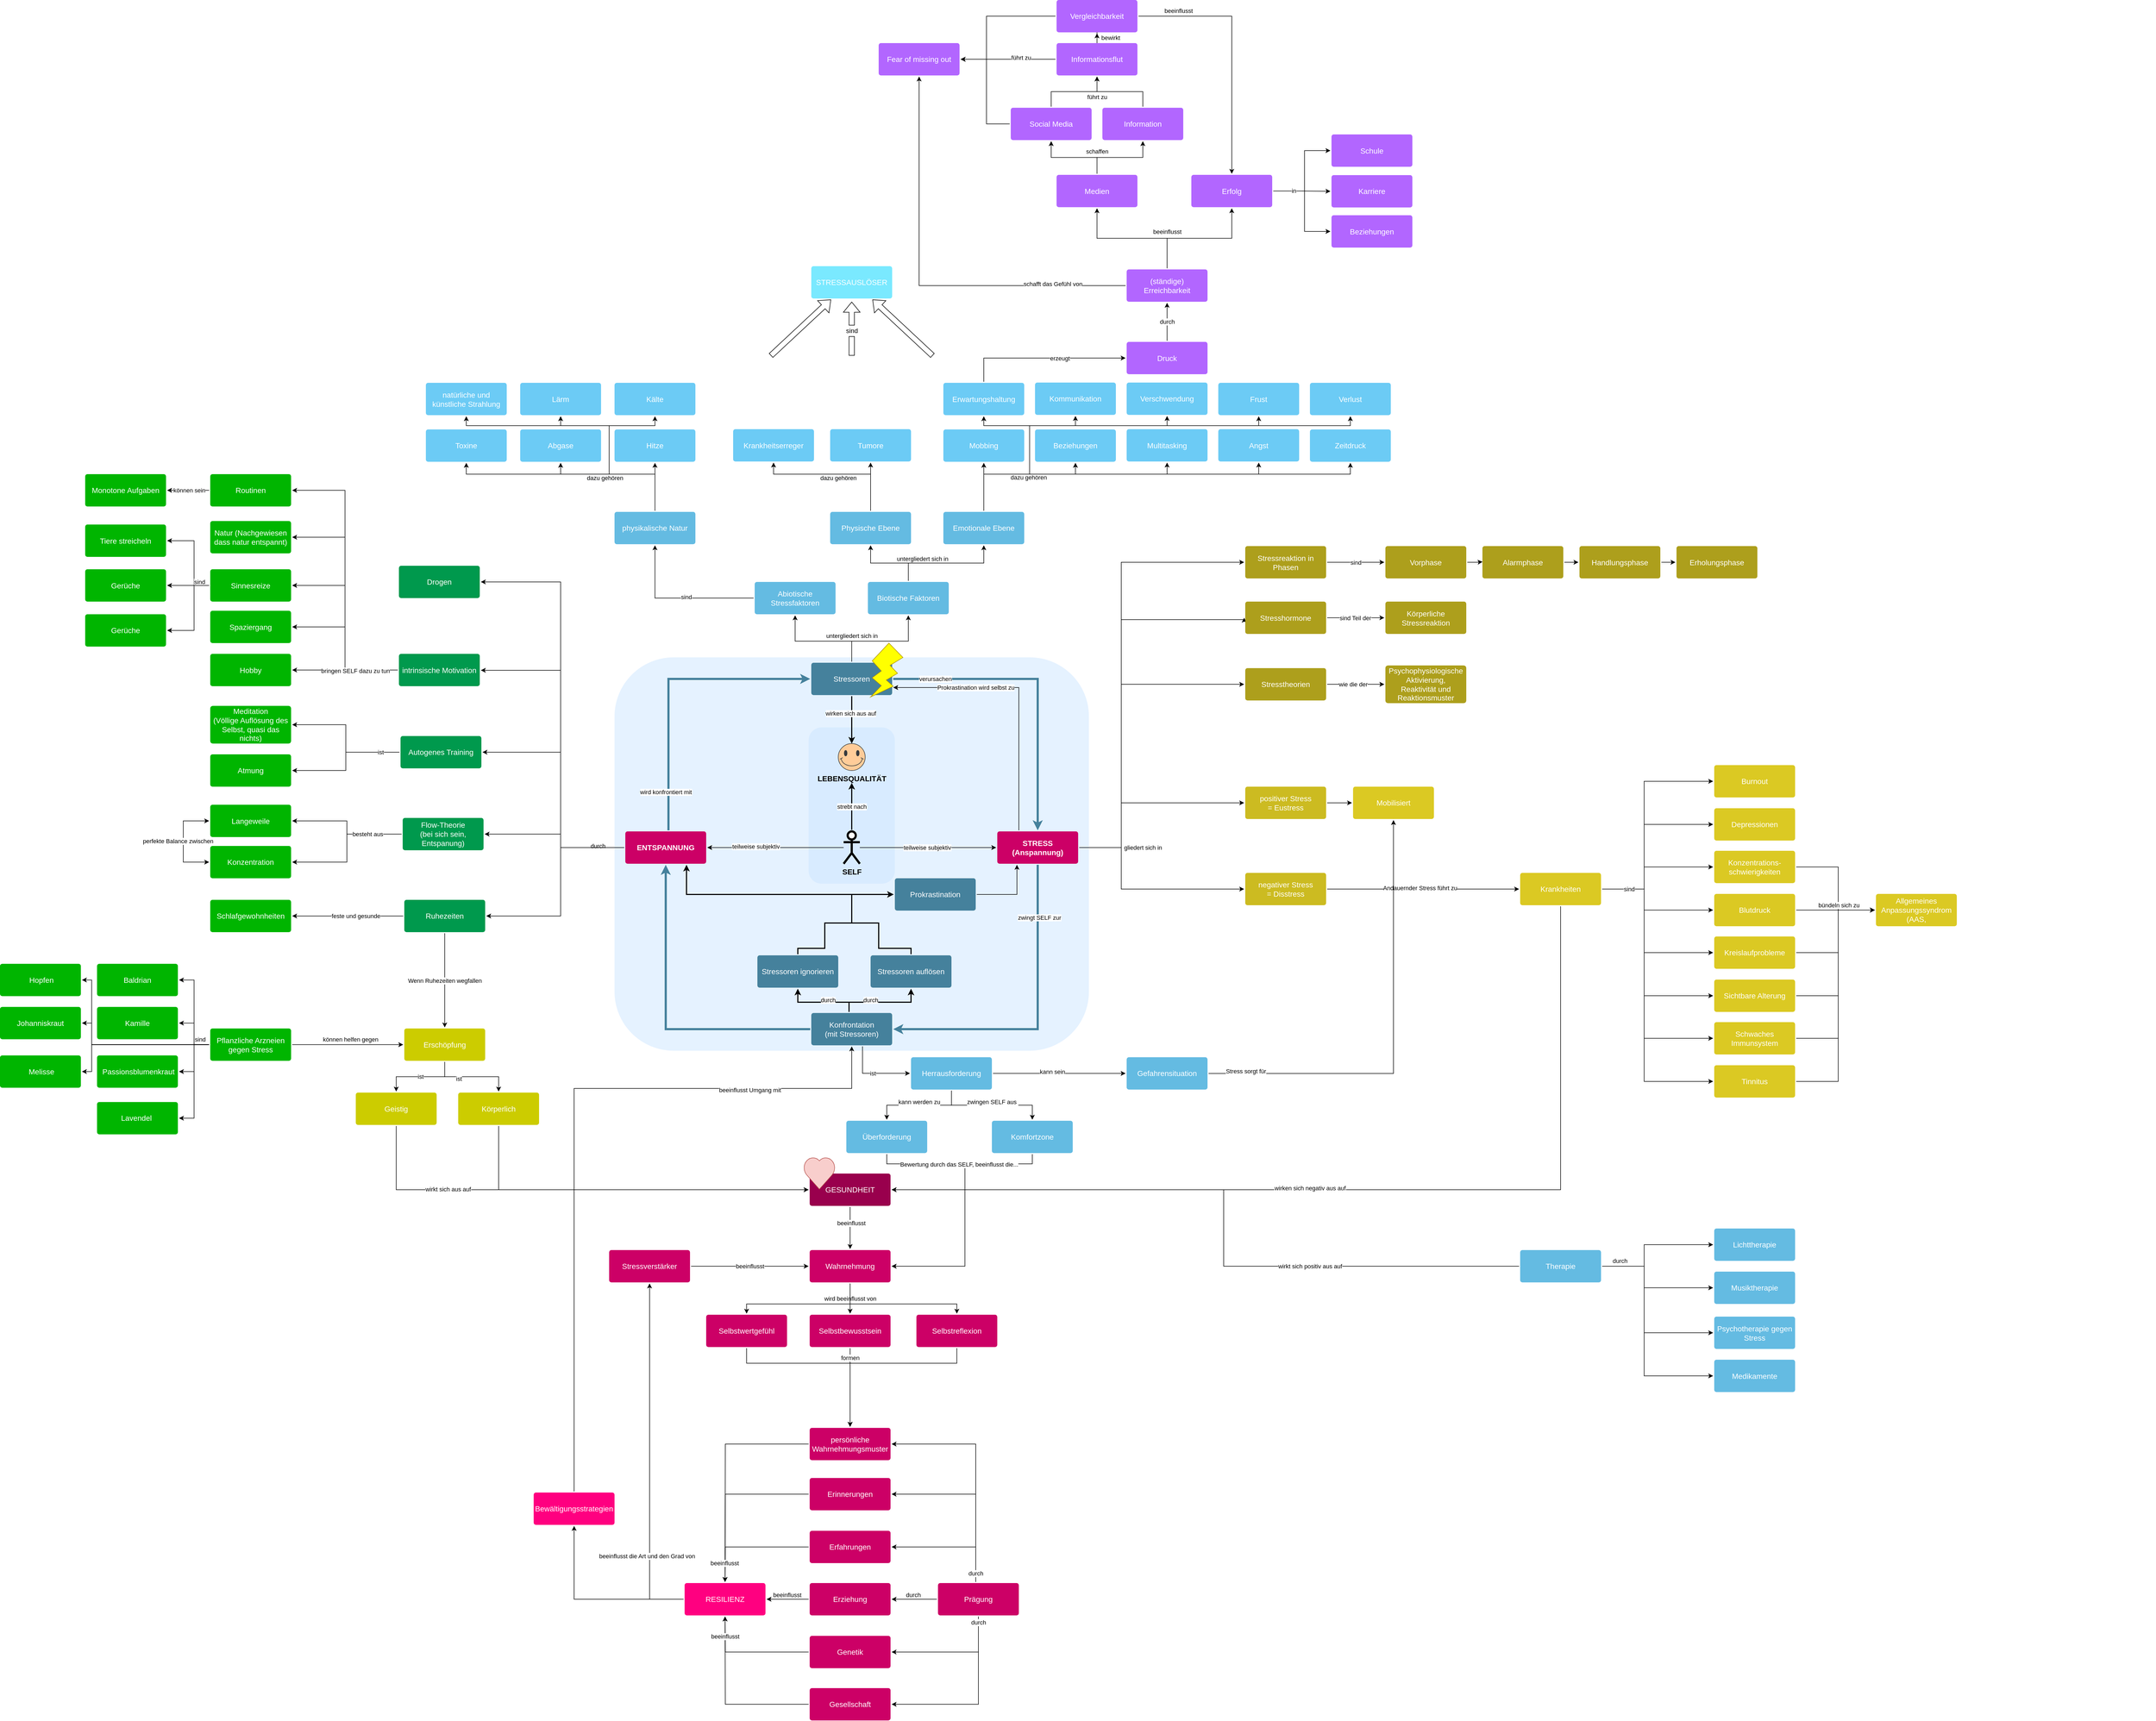 <mxfile version="15.7.1" type="github">
  <diagram id="6a731a19-8d31-9384-78a2-239565b7b9f0" name="Page-1">
    <mxGraphModel dx="1324" dy="2600" grid="1" gridSize="10" guides="1" tooltips="1" connect="1" arrows="1" fold="1" page="1" pageScale="1" pageWidth="1169" pageHeight="827" background="none" math="0" shadow="0">
      <root>
        <mxCell id="0" />
        <mxCell id="1" parent="0" />
        <mxCell id="-PCjgl74gJDNO052v1AN-2174" value="" style="rounded=1;whiteSpace=wrap;html=1;labelBackgroundColor=rgba(255, 255, 255, 1);fontSize=14;fontColor=#FFFFFF;strokeWidth=1;fillColor=#CCE5FF;strokeColor=none;opacity=50;" vertex="1" parent="1">
          <mxGeometry x="3530" y="1210" width="160" height="290" as="geometry" />
        </mxCell>
        <mxCell id="-PCjgl74gJDNO052v1AN-2173" value="" style="rounded=1;whiteSpace=wrap;html=1;labelBackgroundColor=rgba(255, 255, 255, 1);fontSize=14;fontColor=#FFFFFF;strokeWidth=1;fillColor=#CCE5FF;strokeColor=none;opacity=50;" vertex="1" parent="1">
          <mxGeometry x="3170" y="1080" width="880" height="730" as="geometry" />
        </mxCell>
        <mxCell id="-PCjgl74gJDNO052v1AN-1783" style="edgeStyle=orthogonalEdgeStyle;rounded=0;orthogonalLoop=1;jettySize=auto;html=1;exitX=0.5;exitY=1;exitDx=0;exitDy=0;strokeWidth=4;entryX=1;entryY=0.5;entryDx=0;entryDy=0;strokeColor=#45819C;" edge="1" parent="1" source="zGOC3p9uXt0Jz3KyNcmC-1850" target="-PCjgl74gJDNO052v1AN-1956">
          <mxGeometry relative="1" as="geometry">
            <mxPoint x="3790" y="1640" as="targetPoint" />
            <Array as="points">
              <mxPoint x="3955" y="1770" />
            </Array>
          </mxGeometry>
        </mxCell>
        <mxCell id="-PCjgl74gJDNO052v1AN-1957" value="zwingt SELF zur" style="edgeLabel;html=1;align=center;verticalAlign=middle;resizable=0;points=[];" vertex="1" connectable="0" parent="-PCjgl74gJDNO052v1AN-1783">
          <mxGeometry x="0.24" y="7" relative="1" as="geometry">
            <mxPoint x="53" y="-214" as="offset" />
          </mxGeometry>
        </mxCell>
        <mxCell id="-PCjgl74gJDNO052v1AN-2050" style="edgeStyle=orthogonalEdgeStyle;rounded=0;orthogonalLoop=1;jettySize=auto;html=1;entryX=1;entryY=0.75;entryDx=0;entryDy=0;endArrow=classic;endFill=1;strokeWidth=1;" edge="1" parent="1" source="zGOC3p9uXt0Jz3KyNcmC-1850" target="-PCjgl74gJDNO052v1AN-1908">
          <mxGeometry relative="1" as="geometry">
            <Array as="points">
              <mxPoint x="3920" y="1136" />
            </Array>
          </mxGeometry>
        </mxCell>
        <mxCell id="-PCjgl74gJDNO052v1AN-2051" value="Prokrastination wird selbst zu" style="edgeLabel;html=1;align=center;verticalAlign=middle;resizable=0;points=[];" vertex="1" connectable="0" parent="-PCjgl74gJDNO052v1AN-2050">
          <mxGeometry x="0.357" relative="1" as="geometry">
            <mxPoint x="-7" as="offset" />
          </mxGeometry>
        </mxCell>
        <mxCell id="-PCjgl74gJDNO052v1AN-2054" style="edgeStyle=orthogonalEdgeStyle;rounded=0;orthogonalLoop=1;jettySize=auto;html=1;entryX=0;entryY=0.5;entryDx=0;entryDy=0;endArrow=classic;endFill=1;strokeWidth=1;" edge="1" parent="1" source="zGOC3p9uXt0Jz3KyNcmC-1850" target="-PCjgl74gJDNO052v1AN-1823">
          <mxGeometry relative="1" as="geometry">
            <Array as="points">
              <mxPoint x="4110" y="1433" />
              <mxPoint x="4110" y="1350" />
            </Array>
          </mxGeometry>
        </mxCell>
        <mxCell id="-PCjgl74gJDNO052v1AN-2055" style="edgeStyle=orthogonalEdgeStyle;rounded=0;orthogonalLoop=1;jettySize=auto;html=1;entryX=0;entryY=0.5;entryDx=0;entryDy=0;endArrow=classic;endFill=1;strokeWidth=1;" edge="1" parent="1" source="zGOC3p9uXt0Jz3KyNcmC-1850" target="-PCjgl74gJDNO052v1AN-1824">
          <mxGeometry relative="1" as="geometry">
            <Array as="points">
              <mxPoint x="4110" y="1433" />
              <mxPoint x="4110" y="1510" />
            </Array>
          </mxGeometry>
        </mxCell>
        <mxCell id="-PCjgl74gJDNO052v1AN-2064" style="edgeStyle=orthogonalEdgeStyle;rounded=0;orthogonalLoop=1;jettySize=auto;html=1;entryX=0;entryY=0.5;entryDx=0;entryDy=0;endArrow=classic;endFill=1;strokeWidth=1;" edge="1" parent="1" source="zGOC3p9uXt0Jz3KyNcmC-1850" target="-PCjgl74gJDNO052v1AN-1865">
          <mxGeometry relative="1" as="geometry">
            <Array as="points">
              <mxPoint x="4110" y="1433" />
              <mxPoint x="4110" y="1130" />
            </Array>
          </mxGeometry>
        </mxCell>
        <mxCell id="-PCjgl74gJDNO052v1AN-2065" value="gliedert sich in" style="edgeLabel;html=1;align=center;verticalAlign=middle;resizable=0;points=[];" vertex="1" connectable="0" parent="-PCjgl74gJDNO052v1AN-2064">
          <mxGeometry x="-0.372" y="5" relative="1" as="geometry">
            <mxPoint x="45" y="113" as="offset" />
          </mxGeometry>
        </mxCell>
        <mxCell id="-PCjgl74gJDNO052v1AN-2136" style="edgeStyle=orthogonalEdgeStyle;rounded=0;orthogonalLoop=1;jettySize=auto;html=1;entryX=0;entryY=0.5;entryDx=0;entryDy=0;startArrow=none;startFill=0;endArrow=classic;endFill=1;strokeWidth=1;" edge="1" parent="1" source="zGOC3p9uXt0Jz3KyNcmC-1850" target="-PCjgl74gJDNO052v1AN-1863">
          <mxGeometry relative="1" as="geometry">
            <Array as="points">
              <mxPoint x="4110" y="1433" />
              <mxPoint x="4110" y="1010" />
              <mxPoint x="4338" y="1010" />
            </Array>
          </mxGeometry>
        </mxCell>
        <mxCell id="-PCjgl74gJDNO052v1AN-2143" style="edgeStyle=orthogonalEdgeStyle;rounded=0;orthogonalLoop=1;jettySize=auto;html=1;entryX=0;entryY=0.5;entryDx=0;entryDy=0;startArrow=none;startFill=0;endArrow=classic;endFill=1;strokeWidth=1;" edge="1" parent="1" source="zGOC3p9uXt0Jz3KyNcmC-1850" target="-PCjgl74gJDNO052v1AN-1822">
          <mxGeometry relative="1" as="geometry">
            <Array as="points">
              <mxPoint x="4110" y="1433" />
              <mxPoint x="4110" y="904" />
            </Array>
          </mxGeometry>
        </mxCell>
        <mxCell id="zGOC3p9uXt0Jz3KyNcmC-1850" value="&lt;b&gt;STRESS&lt;br&gt;(Anspannung)&lt;/b&gt;" style="rounded=1;whiteSpace=wrap;html=1;shadow=0;labelBackgroundColor=none;strokeColor=none;strokeWidth=3;fillColor=#CC0066;fontFamily=Helvetica;fontSize=14;align=center;spacing=5;arcSize=7;perimeterSpacing=2;fontColor=#FFFFFF;" parent="1" vertex="1">
          <mxGeometry x="3880" y="1403" width="150" height="60" as="geometry" />
        </mxCell>
        <mxCell id="-PCjgl74gJDNO052v1AN-1920" style="edgeStyle=orthogonalEdgeStyle;rounded=0;orthogonalLoop=1;jettySize=auto;html=1;entryX=0.5;entryY=1;entryDx=0;entryDy=0;strokeWidth=1;" edge="1" parent="1" source="zGOC3p9uXt0Jz3KyNcmC-1851" target="-PCjgl74gJDNO052v1AN-1854">
          <mxGeometry relative="1" as="geometry" />
        </mxCell>
        <mxCell id="-PCjgl74gJDNO052v1AN-2165" style="edgeStyle=orthogonalEdgeStyle;rounded=0;orthogonalLoop=1;jettySize=auto;html=1;entryX=0.5;entryY=1;entryDx=0;entryDy=0;fontColor=#000000;startArrow=none;startFill=0;endArrow=classic;endFill=1;strokeWidth=1;" edge="1" parent="1" source="zGOC3p9uXt0Jz3KyNcmC-1851" target="-PCjgl74gJDNO052v1AN-1869">
          <mxGeometry relative="1" as="geometry">
            <Array as="points">
              <mxPoint x="3235" y="2828" />
            </Array>
          </mxGeometry>
        </mxCell>
        <mxCell id="-PCjgl74gJDNO052v1AN-2166" value="beeinflusst die Art und den Grad von" style="edgeLabel;html=1;align=center;verticalAlign=middle;resizable=0;points=[];fontColor=#000000;" vertex="1" connectable="0" parent="-PCjgl74gJDNO052v1AN-2165">
          <mxGeometry x="-0.314" y="-1" relative="1" as="geometry">
            <mxPoint x="-6" y="79" as="offset" />
          </mxGeometry>
        </mxCell>
        <mxCell id="zGOC3p9uXt0Jz3KyNcmC-1851" value="RESILIENZ" style="rounded=1;whiteSpace=wrap;html=1;shadow=0;labelBackgroundColor=none;strokeColor=none;strokeWidth=3;fillColor=#FF0080;fontFamily=Helvetica;fontSize=14;fontColor=#FFFFFF;align=center;spacing=5;arcSize=7;perimeterSpacing=2;" parent="1" vertex="1">
          <mxGeometry x="3300" y="2798" width="150" height="60" as="geometry" />
        </mxCell>
        <mxCell id="-PCjgl74gJDNO052v1AN-1787" value="durch" style="edgeStyle=orthogonalEdgeStyle;rounded=0;orthogonalLoop=1;jettySize=auto;html=1;" edge="1" parent="1" source="zGOC3p9uXt0Jz3KyNcmC-1852" target="zGOC3p9uXt0Jz3KyNcmC-1872">
          <mxGeometry relative="1" as="geometry" />
        </mxCell>
        <mxCell id="zGOC3p9uXt0Jz3KyNcmC-1852" value="Druck" style="rounded=1;whiteSpace=wrap;html=1;shadow=0;labelBackgroundColor=none;strokeColor=none;strokeWidth=3;fillColor=#B266FF;fontFamily=Helvetica;fontSize=14;fontColor=#FFFFFF;align=center;spacing=5;arcSize=7;perimeterSpacing=2;" parent="1" vertex="1">
          <mxGeometry x="4120" y="494.5" width="150" height="60" as="geometry" />
        </mxCell>
        <mxCell id="-PCjgl74gJDNO052v1AN-2031" style="edgeStyle=orthogonalEdgeStyle;rounded=0;orthogonalLoop=1;jettySize=auto;html=1;entryX=0;entryY=0.5;entryDx=0;entryDy=0;endArrow=classic;endFill=1;strokeWidth=1;" edge="1" parent="1" source="zGOC3p9uXt0Jz3KyNcmC-1853" target="zGOC3p9uXt0Jz3KyNcmC-1873">
          <mxGeometry relative="1" as="geometry">
            <Array as="points">
              <mxPoint x="4450" y="215" />
              <mxPoint x="4450" y="140" />
            </Array>
          </mxGeometry>
        </mxCell>
        <mxCell id="-PCjgl74gJDNO052v1AN-2032" style="edgeStyle=orthogonalEdgeStyle;rounded=0;orthogonalLoop=1;jettySize=auto;html=1;endArrow=classic;endFill=1;strokeWidth=1;" edge="1" parent="1" source="zGOC3p9uXt0Jz3KyNcmC-1853" target="zGOC3p9uXt0Jz3KyNcmC-1874">
          <mxGeometry relative="1" as="geometry" />
        </mxCell>
        <mxCell id="-PCjgl74gJDNO052v1AN-2033" style="edgeStyle=orthogonalEdgeStyle;rounded=0;orthogonalLoop=1;jettySize=auto;html=1;entryX=0;entryY=0.5;entryDx=0;entryDy=0;endArrow=classic;endFill=1;strokeWidth=1;" edge="1" parent="1" source="zGOC3p9uXt0Jz3KyNcmC-1853" target="zGOC3p9uXt0Jz3KyNcmC-1875">
          <mxGeometry relative="1" as="geometry">
            <Array as="points">
              <mxPoint x="4450" y="215" />
              <mxPoint x="4450" y="290" />
            </Array>
          </mxGeometry>
        </mxCell>
        <mxCell id="-PCjgl74gJDNO052v1AN-2034" value="in" style="edgeLabel;html=1;align=center;verticalAlign=middle;resizable=0;points=[];" vertex="1" connectable="0" parent="-PCjgl74gJDNO052v1AN-2033">
          <mxGeometry x="-0.299" y="1" relative="1" as="geometry">
            <mxPoint x="-21" y="-6" as="offset" />
          </mxGeometry>
        </mxCell>
        <mxCell id="zGOC3p9uXt0Jz3KyNcmC-1853" value="Erfolg" style="rounded=1;whiteSpace=wrap;html=1;shadow=0;labelBackgroundColor=none;strokeColor=none;strokeWidth=3;fillColor=#B266FF;fontFamily=Helvetica;fontSize=14;fontColor=#FFFFFF;align=center;spacing=5;arcSize=7;perimeterSpacing=2;" parent="1" vertex="1">
          <mxGeometry x="4240" y="184.5" width="150" height="60" as="geometry" />
        </mxCell>
        <mxCell id="zGOC3p9uXt0Jz3KyNcmC-1854" value="Meditation&lt;br&gt;(Völlige Auflösung des Selbst, quasi das nichts)" style="rounded=1;whiteSpace=wrap;html=1;shadow=0;labelBackgroundColor=none;strokeColor=none;strokeWidth=3;fillColor=#00B500;fontFamily=Helvetica;fontSize=14;fontColor=#FFFFFF;align=center;spacing=5;arcSize=7;perimeterSpacing=2;" parent="1" vertex="1">
          <mxGeometry x="2420" y="1170" width="150" height="70" as="geometry" />
        </mxCell>
        <mxCell id="zGOC3p9uXt0Jz3KyNcmC-1855" value="Atmung" style="rounded=1;whiteSpace=wrap;html=1;shadow=0;labelBackgroundColor=none;strokeColor=none;strokeWidth=3;fillColor=#00B500;fontFamily=Helvetica;fontSize=14;fontColor=#FFFFFF;align=center;spacing=5;arcSize=7;perimeterSpacing=2;" parent="1" vertex="1">
          <mxGeometry x="2420" y="1260" width="150" height="60" as="geometry" />
        </mxCell>
        <mxCell id="-PCjgl74gJDNO052v1AN-1813" style="edgeStyle=orthogonalEdgeStyle;rounded=0;orthogonalLoop=1;jettySize=auto;html=1;entryX=0;entryY=0.5;entryDx=0;entryDy=0;" edge="1" parent="1" source="zGOC3p9uXt0Jz3KyNcmC-1856" target="zGOC3p9uXt0Jz3KyNcmC-1859">
          <mxGeometry relative="1" as="geometry">
            <Array as="points">
              <mxPoint x="5080" y="1510" />
              <mxPoint x="5080" y="1549" />
            </Array>
          </mxGeometry>
        </mxCell>
        <mxCell id="-PCjgl74gJDNO052v1AN-1814" style="edgeStyle=orthogonalEdgeStyle;rounded=0;orthogonalLoop=1;jettySize=auto;html=1;entryX=0;entryY=0.5;entryDx=0;entryDy=0;" edge="1" parent="1" source="zGOC3p9uXt0Jz3KyNcmC-1856" target="zGOC3p9uXt0Jz3KyNcmC-1858">
          <mxGeometry relative="1" as="geometry">
            <Array as="points">
              <mxPoint x="5080" y="1510" />
              <mxPoint x="5080" y="1628" />
            </Array>
          </mxGeometry>
        </mxCell>
        <mxCell id="-PCjgl74gJDNO052v1AN-1815" style="edgeStyle=orthogonalEdgeStyle;rounded=0;orthogonalLoop=1;jettySize=auto;html=1;entryX=0;entryY=0.5;entryDx=0;entryDy=0;" edge="1" parent="1" source="zGOC3p9uXt0Jz3KyNcmC-1856" target="zGOC3p9uXt0Jz3KyNcmC-1857">
          <mxGeometry relative="1" as="geometry">
            <Array as="points">
              <mxPoint x="5080" y="1510" />
              <mxPoint x="5080" y="1310" />
            </Array>
          </mxGeometry>
        </mxCell>
        <mxCell id="-PCjgl74gJDNO052v1AN-1816" style="edgeStyle=orthogonalEdgeStyle;rounded=0;orthogonalLoop=1;jettySize=auto;html=1;entryX=0;entryY=0.5;entryDx=0;entryDy=0;" edge="1" parent="1" source="zGOC3p9uXt0Jz3KyNcmC-1856" target="zGOC3p9uXt0Jz3KyNcmC-1860">
          <mxGeometry relative="1" as="geometry">
            <Array as="points">
              <mxPoint x="5080" y="1510" />
              <mxPoint x="5080" y="1390" />
            </Array>
          </mxGeometry>
        </mxCell>
        <mxCell id="-PCjgl74gJDNO052v1AN-1817" style="edgeStyle=orthogonalEdgeStyle;rounded=0;orthogonalLoop=1;jettySize=auto;html=1;entryX=0;entryY=0.5;entryDx=0;entryDy=0;" edge="1" parent="1" source="zGOC3p9uXt0Jz3KyNcmC-1856" target="zGOC3p9uXt0Jz3KyNcmC-1861">
          <mxGeometry relative="1" as="geometry">
            <Array as="points">
              <mxPoint x="5080" y="1510" />
              <mxPoint x="5080" y="1708" />
            </Array>
          </mxGeometry>
        </mxCell>
        <mxCell id="-PCjgl74gJDNO052v1AN-1818" style="edgeStyle=orthogonalEdgeStyle;rounded=0;orthogonalLoop=1;jettySize=auto;html=1;entryX=0;entryY=0.5;entryDx=0;entryDy=0;" edge="1" parent="1" source="zGOC3p9uXt0Jz3KyNcmC-1856" target="zGOC3p9uXt0Jz3KyNcmC-1862">
          <mxGeometry relative="1" as="geometry">
            <Array as="points">
              <mxPoint x="5080" y="1510" />
              <mxPoint x="5080" y="1787" />
            </Array>
          </mxGeometry>
        </mxCell>
        <mxCell id="-PCjgl74gJDNO052v1AN-1819" style="edgeStyle=orthogonalEdgeStyle;rounded=0;orthogonalLoop=1;jettySize=auto;html=1;entryX=0;entryY=0.5;entryDx=0;entryDy=0;" edge="1" parent="1" source="zGOC3p9uXt0Jz3KyNcmC-1856" target="zGOC3p9uXt0Jz3KyNcmC-1866">
          <mxGeometry relative="1" as="geometry">
            <Array as="points">
              <mxPoint x="5080" y="1510" />
              <mxPoint x="5080" y="1469" />
            </Array>
          </mxGeometry>
        </mxCell>
        <mxCell id="-PCjgl74gJDNO052v1AN-1893" style="edgeStyle=orthogonalEdgeStyle;rounded=0;orthogonalLoop=1;jettySize=auto;html=1;entryX=0;entryY=0.5;entryDx=0;entryDy=0;" edge="1" parent="1" source="zGOC3p9uXt0Jz3KyNcmC-1856" target="-PCjgl74gJDNO052v1AN-1834">
          <mxGeometry relative="1" as="geometry">
            <Array as="points">
              <mxPoint x="5080" y="1510" />
              <mxPoint x="5080" y="1867" />
            </Array>
          </mxGeometry>
        </mxCell>
        <mxCell id="-PCjgl74gJDNO052v1AN-2056" value="sind" style="edgeLabel;html=1;align=center;verticalAlign=middle;resizable=0;points=[];" vertex="1" connectable="0" parent="-PCjgl74gJDNO052v1AN-1893">
          <mxGeometry x="-0.758" relative="1" as="geometry">
            <mxPoint x="-18" as="offset" />
          </mxGeometry>
        </mxCell>
        <mxCell id="-PCjgl74gJDNO052v1AN-2068" style="edgeStyle=orthogonalEdgeStyle;rounded=0;orthogonalLoop=1;jettySize=auto;html=1;endArrow=classic;endFill=1;strokeWidth=1;entryX=1;entryY=0.5;entryDx=0;entryDy=0;" edge="1" parent="1" source="zGOC3p9uXt0Jz3KyNcmC-1856" target="-PCjgl74gJDNO052v1AN-1876">
          <mxGeometry relative="1" as="geometry">
            <mxPoint x="3680" y="2070" as="targetPoint" />
            <Array as="points">
              <mxPoint x="4925" y="2068" />
            </Array>
          </mxGeometry>
        </mxCell>
        <mxCell id="-PCjgl74gJDNO052v1AN-2069" value="wirken sich negativ aus auf" style="edgeLabel;html=1;align=center;verticalAlign=middle;resizable=0;points=[];" vertex="1" connectable="0" parent="-PCjgl74gJDNO052v1AN-2068">
          <mxGeometry x="0.123" y="-3" relative="1" as="geometry">
            <mxPoint x="1" as="offset" />
          </mxGeometry>
        </mxCell>
        <mxCell id="zGOC3p9uXt0Jz3KyNcmC-1856" value="Krankheiten" style="rounded=1;whiteSpace=wrap;html=1;shadow=0;labelBackgroundColor=none;strokeColor=none;strokeWidth=3;fillColor=#DBC923;fontFamily=Helvetica;fontSize=14;fontColor=#FFFFFF;align=center;spacing=5;arcSize=7;perimeterSpacing=2;" parent="1" vertex="1">
          <mxGeometry x="4850" y="1480" width="150" height="60" as="geometry" />
        </mxCell>
        <mxCell id="zGOC3p9uXt0Jz3KyNcmC-1857" value="Burnout" style="rounded=1;whiteSpace=wrap;html=1;shadow=0;labelBackgroundColor=none;strokeColor=none;strokeWidth=3;fillColor=#DBC923;fontFamily=Helvetica;fontSize=14;fontColor=#FFFFFF;align=center;spacing=5;arcSize=7;perimeterSpacing=2;" parent="1" vertex="1">
          <mxGeometry x="5210" y="1280" width="150" height="60" as="geometry" />
        </mxCell>
        <mxCell id="-PCjgl74gJDNO052v1AN-2059" style="edgeStyle=orthogonalEdgeStyle;rounded=0;orthogonalLoop=1;jettySize=auto;html=1;entryX=0;entryY=0.5;entryDx=0;entryDy=0;endArrow=classic;endFill=1;strokeWidth=1;" edge="1" parent="1" source="zGOC3p9uXt0Jz3KyNcmC-1858" target="-PCjgl74gJDNO052v1AN-1855">
          <mxGeometry relative="1" as="geometry">
            <Array as="points">
              <mxPoint x="5440" y="1628" />
              <mxPoint x="5440" y="1549" />
            </Array>
          </mxGeometry>
        </mxCell>
        <mxCell id="zGOC3p9uXt0Jz3KyNcmC-1858" value="Kreislaufprobleme" style="rounded=1;whiteSpace=wrap;html=1;shadow=0;labelBackgroundColor=none;strokeColor=none;strokeWidth=3;fillColor=#DBC923;fontFamily=Helvetica;fontSize=14;fontColor=#FFFFFF;align=center;spacing=5;arcSize=7;perimeterSpacing=2;" parent="1" vertex="1">
          <mxGeometry x="5210" y="1598" width="150" height="60" as="geometry" />
        </mxCell>
        <mxCell id="-PCjgl74gJDNO052v1AN-2058" style="edgeStyle=orthogonalEdgeStyle;rounded=0;orthogonalLoop=1;jettySize=auto;html=1;entryX=0;entryY=0.5;entryDx=0;entryDy=0;endArrow=classic;endFill=1;strokeWidth=1;" edge="1" parent="1" source="zGOC3p9uXt0Jz3KyNcmC-1859" target="-PCjgl74gJDNO052v1AN-1855">
          <mxGeometry relative="1" as="geometry" />
        </mxCell>
        <mxCell id="zGOC3p9uXt0Jz3KyNcmC-1859" value="Blutdruck" style="rounded=1;whiteSpace=wrap;html=1;shadow=0;labelBackgroundColor=none;strokeColor=none;strokeWidth=3;fillColor=#DBC923;fontFamily=Helvetica;fontSize=14;fontColor=#FFFFFF;align=center;spacing=5;arcSize=7;perimeterSpacing=2;" parent="1" vertex="1">
          <mxGeometry x="5210" y="1519" width="150" height="60" as="geometry" />
        </mxCell>
        <mxCell id="zGOC3p9uXt0Jz3KyNcmC-1860" value="Depressionen" style="rounded=1;whiteSpace=wrap;html=1;shadow=0;labelBackgroundColor=none;strokeColor=none;strokeWidth=3;fillColor=#DBC923;fontFamily=Helvetica;fontSize=14;fontColor=#FFFFFF;align=center;spacing=5;arcSize=7;perimeterSpacing=2;" parent="1" vertex="1">
          <mxGeometry x="5210" y="1360" width="150" height="60" as="geometry" />
        </mxCell>
        <mxCell id="-PCjgl74gJDNO052v1AN-2060" style="edgeStyle=orthogonalEdgeStyle;rounded=0;orthogonalLoop=1;jettySize=auto;html=1;entryX=0;entryY=0.5;entryDx=0;entryDy=0;endArrow=classic;endFill=1;strokeWidth=1;" edge="1" parent="1" source="zGOC3p9uXt0Jz3KyNcmC-1861" target="-PCjgl74gJDNO052v1AN-1855">
          <mxGeometry relative="1" as="geometry">
            <Array as="points">
              <mxPoint x="5440" y="1708" />
              <mxPoint x="5440" y="1549" />
            </Array>
          </mxGeometry>
        </mxCell>
        <mxCell id="zGOC3p9uXt0Jz3KyNcmC-1861" value="Sichtbare Alterung" style="rounded=1;whiteSpace=wrap;html=1;shadow=0;labelBackgroundColor=none;strokeColor=none;strokeWidth=3;fillColor=#DBC923;fontFamily=Helvetica;fontSize=14;fontColor=#FFFFFF;align=center;spacing=5;arcSize=7;perimeterSpacing=2;" parent="1" vertex="1">
          <mxGeometry x="5210" y="1678" width="150" height="60" as="geometry" />
        </mxCell>
        <mxCell id="-PCjgl74gJDNO052v1AN-2061" style="edgeStyle=orthogonalEdgeStyle;rounded=0;orthogonalLoop=1;jettySize=auto;html=1;entryX=0;entryY=0.5;entryDx=0;entryDy=0;endArrow=classic;endFill=1;strokeWidth=1;" edge="1" parent="1" source="zGOC3p9uXt0Jz3KyNcmC-1862" target="-PCjgl74gJDNO052v1AN-1855">
          <mxGeometry relative="1" as="geometry">
            <Array as="points">
              <mxPoint x="5440" y="1787" />
              <mxPoint x="5440" y="1549" />
            </Array>
          </mxGeometry>
        </mxCell>
        <mxCell id="zGOC3p9uXt0Jz3KyNcmC-1862" value="Schwaches Immunsystem" style="rounded=1;whiteSpace=wrap;html=1;shadow=0;labelBackgroundColor=none;strokeColor=none;strokeWidth=3;fillColor=#DBC923;fontFamily=Helvetica;fontSize=14;fontColor=#FFFFFF;align=center;spacing=5;arcSize=7;perimeterSpacing=2;" parent="1" vertex="1">
          <mxGeometry x="5210" y="1757" width="150" height="60" as="geometry" />
        </mxCell>
        <mxCell id="-PCjgl74gJDNO052v1AN-1923" style="edgeStyle=orthogonalEdgeStyle;rounded=0;orthogonalLoop=1;jettySize=auto;html=1;entryX=0;entryY=0.5;entryDx=0;entryDy=0;strokeWidth=4;strokeColor=#45819C;" edge="1" parent="1" source="zGOC3p9uXt0Jz3KyNcmC-1863" target="-PCjgl74gJDNO052v1AN-1908">
          <mxGeometry relative="1" as="geometry">
            <Array as="points">
              <mxPoint x="3270" y="1120" />
            </Array>
          </mxGeometry>
        </mxCell>
        <mxCell id="-PCjgl74gJDNO052v1AN-1924" value="wird konfrontiert mit" style="edgeLabel;html=1;align=center;verticalAlign=middle;resizable=0;points=[];" vertex="1" connectable="0" parent="-PCjgl74gJDNO052v1AN-1923">
          <mxGeometry x="0.094" y="-2" relative="1" as="geometry">
            <mxPoint x="-22" y="208" as="offset" />
          </mxGeometry>
        </mxCell>
        <mxCell id="-PCjgl74gJDNO052v1AN-2083" style="edgeStyle=orthogonalEdgeStyle;rounded=0;orthogonalLoop=1;jettySize=auto;html=1;entryX=1;entryY=0.5;entryDx=0;entryDy=0;endArrow=classic;endFill=1;strokeWidth=1;" edge="1" parent="1" source="zGOC3p9uXt0Jz3KyNcmC-1863" target="zGOC3p9uXt0Jz3KyNcmC-1877">
          <mxGeometry relative="1" as="geometry">
            <Array as="points">
              <mxPoint x="3070" y="1433" />
              <mxPoint x="3070" y="1560" />
            </Array>
          </mxGeometry>
        </mxCell>
        <mxCell id="-PCjgl74gJDNO052v1AN-2084" style="edgeStyle=orthogonalEdgeStyle;rounded=0;orthogonalLoop=1;jettySize=auto;html=1;entryX=1;entryY=0.5;entryDx=0;entryDy=0;endArrow=classic;endFill=1;strokeWidth=1;" edge="1" parent="1" source="zGOC3p9uXt0Jz3KyNcmC-1863" target="zGOC3p9uXt0Jz3KyNcmC-1868">
          <mxGeometry relative="1" as="geometry">
            <Array as="points">
              <mxPoint x="3070" y="1433" />
              <mxPoint x="3070" y="1408" />
            </Array>
          </mxGeometry>
        </mxCell>
        <mxCell id="-PCjgl74gJDNO052v1AN-2085" style="edgeStyle=orthogonalEdgeStyle;rounded=0;orthogonalLoop=1;jettySize=auto;html=1;entryX=1;entryY=0.5;entryDx=0;entryDy=0;endArrow=classic;endFill=1;strokeWidth=1;" edge="1" parent="1" source="zGOC3p9uXt0Jz3KyNcmC-1863" target="-PCjgl74gJDNO052v1AN-1838">
          <mxGeometry relative="1" as="geometry">
            <Array as="points">
              <mxPoint x="3070" y="1433" />
              <mxPoint x="3070" y="1256" />
            </Array>
          </mxGeometry>
        </mxCell>
        <mxCell id="-PCjgl74gJDNO052v1AN-2086" style="edgeStyle=orthogonalEdgeStyle;rounded=0;orthogonalLoop=1;jettySize=auto;html=1;entryX=1;entryY=0.5;entryDx=0;entryDy=0;endArrow=classic;endFill=1;strokeWidth=1;" edge="1" parent="1" source="zGOC3p9uXt0Jz3KyNcmC-1863" target="-PCjgl74gJDNO052v1AN-1874">
          <mxGeometry relative="1" as="geometry">
            <Array as="points">
              <mxPoint x="3070" y="1433" />
              <mxPoint x="3070" y="1104" />
              <mxPoint x="2922" y="1104" />
            </Array>
          </mxGeometry>
        </mxCell>
        <mxCell id="-PCjgl74gJDNO052v1AN-2090" value="durch" style="edgeLabel;html=1;align=center;verticalAlign=middle;resizable=0;points=[];" vertex="1" connectable="0" parent="-PCjgl74gJDNO052v1AN-2086">
          <mxGeometry x="-0.833" y="-3" relative="1" as="geometry">
            <mxPoint as="offset" />
          </mxGeometry>
        </mxCell>
        <mxCell id="-PCjgl74gJDNO052v1AN-2168" style="edgeStyle=orthogonalEdgeStyle;rounded=0;orthogonalLoop=1;jettySize=auto;html=1;entryX=1;entryY=0.5;entryDx=0;entryDy=0;fontColor=#000000;startArrow=none;startFill=0;endArrow=classic;endFill=1;strokeWidth=1;" edge="1" parent="1" source="zGOC3p9uXt0Jz3KyNcmC-1863" target="-PCjgl74gJDNO052v1AN-1879">
          <mxGeometry relative="1" as="geometry">
            <Array as="points">
              <mxPoint x="3070" y="1433" />
              <mxPoint x="3070" y="940" />
            </Array>
          </mxGeometry>
        </mxCell>
        <mxCell id="zGOC3p9uXt0Jz3KyNcmC-1863" value="&lt;b&gt;ENTSPANNUNG&lt;/b&gt;" style="rounded=1;whiteSpace=wrap;html=1;shadow=0;labelBackgroundColor=none;strokeColor=none;strokeWidth=3;fillColor=#CC0066;fontFamily=Helvetica;fontSize=14;align=center;spacing=5;arcSize=7;perimeterSpacing=2;fontColor=#FFFFFF;" parent="1" vertex="1">
          <mxGeometry x="3190" y="1403" width="150" height="60" as="geometry" />
        </mxCell>
        <mxCell id="zGOC3p9uXt0Jz3KyNcmC-1864" value="Langeweile" style="rounded=1;whiteSpace=wrap;html=1;shadow=0;labelBackgroundColor=none;strokeColor=none;strokeWidth=3;fillColor=#00B500;fontFamily=Helvetica;fontSize=14;fontColor=#FFFFFF;align=center;spacing=5;arcSize=7;perimeterSpacing=2;" parent="1" vertex="1">
          <mxGeometry x="2420" y="1353.5" width="150" height="60" as="geometry" />
        </mxCell>
        <mxCell id="-PCjgl74gJDNO052v1AN-2110" style="edgeStyle=orthogonalEdgeStyle;rounded=0;orthogonalLoop=1;jettySize=auto;html=1;entryX=0;entryY=0.5;entryDx=0;entryDy=0;endArrow=classic;endFill=1;strokeWidth=1;exitX=0;exitY=0.5;exitDx=0;exitDy=0;startArrow=classic;startFill=1;" edge="1" parent="1" source="zGOC3p9uXt0Jz3KyNcmC-1865" target="zGOC3p9uXt0Jz3KyNcmC-1864">
          <mxGeometry relative="1" as="geometry">
            <Array as="points">
              <mxPoint x="2370" y="1460" />
              <mxPoint x="2370" y="1384" />
            </Array>
          </mxGeometry>
        </mxCell>
        <mxCell id="-PCjgl74gJDNO052v1AN-2112" value="perfekte Balance zwischen" style="edgeLabel;html=1;align=center;verticalAlign=middle;resizable=0;points=[];" vertex="1" connectable="0" parent="-PCjgl74gJDNO052v1AN-2110">
          <mxGeometry x="0.108" y="-1" relative="1" as="geometry">
            <mxPoint x="-11" y="8" as="offset" />
          </mxGeometry>
        </mxCell>
        <mxCell id="zGOC3p9uXt0Jz3KyNcmC-1865" value="Konzentration" style="rounded=1;whiteSpace=wrap;html=1;shadow=0;labelBackgroundColor=none;strokeColor=none;strokeWidth=3;fillColor=#00B500;fontFamily=Helvetica;fontSize=14;fontColor=#FFFFFF;align=center;spacing=5;arcSize=7;perimeterSpacing=2;" parent="1" vertex="1">
          <mxGeometry x="2420" y="1430" width="150" height="60" as="geometry" />
        </mxCell>
        <mxCell id="-PCjgl74gJDNO052v1AN-2057" style="edgeStyle=orthogonalEdgeStyle;rounded=0;orthogonalLoop=1;jettySize=auto;html=1;entryX=0;entryY=0.5;entryDx=0;entryDy=0;endArrow=classic;endFill=1;strokeWidth=1;" edge="1" parent="1" source="zGOC3p9uXt0Jz3KyNcmC-1866" target="-PCjgl74gJDNO052v1AN-1855">
          <mxGeometry relative="1" as="geometry">
            <Array as="points">
              <mxPoint x="5440" y="1469" />
              <mxPoint x="5440" y="1549" />
            </Array>
          </mxGeometry>
        </mxCell>
        <mxCell id="zGOC3p9uXt0Jz3KyNcmC-1866" value="Konzentrations-schwierigkeiten" style="rounded=1;whiteSpace=wrap;html=1;shadow=0;labelBackgroundColor=none;strokeColor=none;strokeWidth=3;fillColor=#DBC923;fontFamily=Helvetica;fontSize=14;fontColor=#FFFFFF;align=center;spacing=5;arcSize=7;perimeterSpacing=2;" parent="1" vertex="1">
          <mxGeometry x="5210" y="1439" width="150" height="60" as="geometry" />
        </mxCell>
        <mxCell id="-PCjgl74gJDNO052v1AN-2107" style="edgeStyle=orthogonalEdgeStyle;rounded=0;orthogonalLoop=1;jettySize=auto;html=1;entryX=1;entryY=0.5;entryDx=0;entryDy=0;endArrow=classic;endFill=1;strokeWidth=1;" edge="1" parent="1" source="zGOC3p9uXt0Jz3KyNcmC-1868" target="zGOC3p9uXt0Jz3KyNcmC-1864">
          <mxGeometry relative="1" as="geometry" />
        </mxCell>
        <mxCell id="-PCjgl74gJDNO052v1AN-2108" style="edgeStyle=orthogonalEdgeStyle;rounded=0;orthogonalLoop=1;jettySize=auto;html=1;entryX=1;entryY=0.5;entryDx=0;entryDy=0;endArrow=classic;endFill=1;strokeWidth=1;" edge="1" parent="1" source="zGOC3p9uXt0Jz3KyNcmC-1868" target="zGOC3p9uXt0Jz3KyNcmC-1865">
          <mxGeometry relative="1" as="geometry" />
        </mxCell>
        <mxCell id="-PCjgl74gJDNO052v1AN-2111" value="besteht aus" style="edgeLabel;html=1;align=center;verticalAlign=middle;resizable=0;points=[];" vertex="1" connectable="0" parent="-PCjgl74gJDNO052v1AN-2108">
          <mxGeometry x="-0.507" relative="1" as="geometry">
            <mxPoint as="offset" />
          </mxGeometry>
        </mxCell>
        <mxCell id="zGOC3p9uXt0Jz3KyNcmC-1868" value="Flow-Theorie&lt;br&gt;(bei sich sein, Entspanung)" style="rounded=1;whiteSpace=wrap;html=1;shadow=0;labelBackgroundColor=none;strokeColor=none;strokeWidth=3;fillColor=#00994D;fontFamily=Helvetica;fontSize=14;fontColor=#FFFFFF;align=center;spacing=5;arcSize=7;perimeterSpacing=2;" parent="1" vertex="1">
          <mxGeometry x="2777" y="1378" width="150" height="60" as="geometry" />
        </mxCell>
        <mxCell id="-PCjgl74gJDNO052v1AN-2039" value="bewirkt" style="edgeStyle=orthogonalEdgeStyle;rounded=0;orthogonalLoop=1;jettySize=auto;html=1;endArrow=classic;endFill=1;strokeWidth=1;" edge="1" parent="1" source="zGOC3p9uXt0Jz3KyNcmC-1869" target="-PCjgl74gJDNO052v1AN-1811">
          <mxGeometry x="0.714" y="-25" relative="1" as="geometry">
            <mxPoint as="offset" />
          </mxGeometry>
        </mxCell>
        <mxCell id="-PCjgl74gJDNO052v1AN-2042" style="edgeStyle=orthogonalEdgeStyle;rounded=0;orthogonalLoop=1;jettySize=auto;html=1;entryX=1;entryY=0.5;entryDx=0;entryDy=0;endArrow=classic;endFill=1;strokeWidth=1;" edge="1" parent="1" source="zGOC3p9uXt0Jz3KyNcmC-1869" target="-PCjgl74gJDNO052v1AN-1889">
          <mxGeometry relative="1" as="geometry" />
        </mxCell>
        <mxCell id="-PCjgl74gJDNO052v1AN-2043" value="führt zu" style="edgeLabel;html=1;align=center;verticalAlign=middle;resizable=0;points=[];" vertex="1" connectable="0" parent="-PCjgl74gJDNO052v1AN-2042">
          <mxGeometry x="-0.273" y="-3" relative="1" as="geometry">
            <mxPoint as="offset" />
          </mxGeometry>
        </mxCell>
        <mxCell id="zGOC3p9uXt0Jz3KyNcmC-1869" value="Informationsflut" style="rounded=1;whiteSpace=wrap;html=1;shadow=0;labelBackgroundColor=none;strokeColor=none;strokeWidth=3;fillColor=#B266FF;fontFamily=Helvetica;fontSize=14;fontColor=#FFFFFF;align=center;spacing=5;arcSize=7;perimeterSpacing=2;" parent="1" vertex="1">
          <mxGeometry x="3990" y="-60" width="150" height="60" as="geometry" />
        </mxCell>
        <mxCell id="-PCjgl74gJDNO052v1AN-1785" style="edgeStyle=orthogonalEdgeStyle;rounded=0;orthogonalLoop=1;jettySize=auto;html=1;" edge="1" parent="1" source="zGOC3p9uXt0Jz3KyNcmC-1870" target="zGOC3p9uXt0Jz3KyNcmC-1876">
          <mxGeometry relative="1" as="geometry" />
        </mxCell>
        <mxCell id="-PCjgl74gJDNO052v1AN-2036" style="edgeStyle=orthogonalEdgeStyle;rounded=0;orthogonalLoop=1;jettySize=auto;html=1;entryX=0.5;entryY=1;entryDx=0;entryDy=0;endArrow=classic;endFill=1;strokeWidth=1;" edge="1" parent="1" source="zGOC3p9uXt0Jz3KyNcmC-1870" target="-PCjgl74gJDNO052v1AN-2002">
          <mxGeometry relative="1" as="geometry" />
        </mxCell>
        <mxCell id="-PCjgl74gJDNO052v1AN-2045" value="schaffen" style="edgeLabel;html=1;align=center;verticalAlign=middle;resizable=0;points=[];" vertex="1" connectable="0" parent="-PCjgl74gJDNO052v1AN-2036">
          <mxGeometry x="-0.255" y="-2" relative="1" as="geometry">
            <mxPoint x="-24" y="-14" as="offset" />
          </mxGeometry>
        </mxCell>
        <mxCell id="zGOC3p9uXt0Jz3KyNcmC-1870" value="Medien" style="rounded=1;whiteSpace=wrap;html=1;shadow=0;labelBackgroundColor=none;strokeColor=none;strokeWidth=3;fillColor=#B266FF;fontFamily=Helvetica;fontSize=14;fontColor=#FFFFFF;align=center;spacing=5;arcSize=7;perimeterSpacing=2;" parent="1" vertex="1">
          <mxGeometry x="3990" y="184.5" width="150" height="60" as="geometry" />
        </mxCell>
        <mxCell id="zGOC3p9uXt0Jz3KyNcmC-1871" value="Multitasking" style="rounded=1;whiteSpace=wrap;html=1;shadow=0;labelBackgroundColor=none;strokeColor=none;strokeWidth=3;fillColor=#6CCBF5;fontFamily=Helvetica;fontSize=14;fontColor=#FFFFFF;align=center;spacing=5;arcSize=7;perimeterSpacing=2;" parent="1" vertex="1">
          <mxGeometry x="4120" y="656.5" width="150" height="60" as="geometry" />
        </mxCell>
        <mxCell id="-PCjgl74gJDNO052v1AN-1791" style="edgeStyle=orthogonalEdgeStyle;rounded=0;orthogonalLoop=1;jettySize=auto;html=1;entryX=0.5;entryY=1;entryDx=0;entryDy=0;" edge="1" parent="1" source="zGOC3p9uXt0Jz3KyNcmC-1872" target="zGOC3p9uXt0Jz3KyNcmC-1853">
          <mxGeometry relative="1" as="geometry" />
        </mxCell>
        <mxCell id="-PCjgl74gJDNO052v1AN-2047" value="beeinflusst" style="edgeLabel;html=1;align=center;verticalAlign=middle;resizable=0;points=[];" vertex="1" connectable="0" parent="-PCjgl74gJDNO052v1AN-1791">
          <mxGeometry x="-0.147" relative="1" as="geometry">
            <mxPoint x="-43" y="-13" as="offset" />
          </mxGeometry>
        </mxCell>
        <mxCell id="-PCjgl74gJDNO052v1AN-1792" style="edgeStyle=orthogonalEdgeStyle;rounded=0;orthogonalLoop=1;jettySize=auto;html=1;entryX=0.5;entryY=1;entryDx=0;entryDy=0;" edge="1" parent="1" source="zGOC3p9uXt0Jz3KyNcmC-1872" target="zGOC3p9uXt0Jz3KyNcmC-1870">
          <mxGeometry relative="1" as="geometry" />
        </mxCell>
        <mxCell id="-PCjgl74gJDNO052v1AN-1891" style="edgeStyle=orthogonalEdgeStyle;rounded=0;orthogonalLoop=1;jettySize=auto;html=1;entryX=0.5;entryY=1;entryDx=0;entryDy=0;" edge="1" parent="1" source="zGOC3p9uXt0Jz3KyNcmC-1872" target="-PCjgl74gJDNO052v1AN-1889">
          <mxGeometry relative="1" as="geometry" />
        </mxCell>
        <mxCell id="-PCjgl74gJDNO052v1AN-2157" value="schafft das Gefühl von" style="edgeLabel;html=1;align=center;verticalAlign=middle;resizable=0;points=[];" vertex="1" connectable="0" parent="-PCjgl74gJDNO052v1AN-1891">
          <mxGeometry x="-0.648" y="-3" relative="1" as="geometry">
            <mxPoint as="offset" />
          </mxGeometry>
        </mxCell>
        <mxCell id="zGOC3p9uXt0Jz3KyNcmC-1872" value="(ständige)&lt;br&gt;Erreichbarkeit" style="rounded=1;whiteSpace=wrap;html=1;shadow=0;labelBackgroundColor=none;strokeColor=none;strokeWidth=3;fillColor=#B266FF;fontFamily=Helvetica;fontSize=14;fontColor=#FFFFFF;align=center;spacing=5;arcSize=7;perimeterSpacing=2;" parent="1" vertex="1">
          <mxGeometry x="4120" y="360" width="150" height="60" as="geometry" />
        </mxCell>
        <mxCell id="zGOC3p9uXt0Jz3KyNcmC-1873" value="Schule" style="rounded=1;whiteSpace=wrap;html=1;shadow=0;labelBackgroundColor=none;strokeColor=none;strokeWidth=3;fillColor=#B266FF;fontFamily=Helvetica;fontSize=14;fontColor=#FFFFFF;align=center;spacing=5;arcSize=7;perimeterSpacing=2;" parent="1" vertex="1">
          <mxGeometry x="4500" y="109.5" width="150" height="60" as="geometry" />
        </mxCell>
        <mxCell id="zGOC3p9uXt0Jz3KyNcmC-1874" value="Karriere" style="rounded=1;whiteSpace=wrap;html=1;shadow=0;labelBackgroundColor=none;strokeColor=none;strokeWidth=3;fillColor=#B266FF;fontFamily=Helvetica;fontSize=14;fontColor=#FFFFFF;align=center;spacing=5;arcSize=7;perimeterSpacing=2;" parent="1" vertex="1">
          <mxGeometry x="4500" y="185" width="150" height="60" as="geometry" />
        </mxCell>
        <mxCell id="zGOC3p9uXt0Jz3KyNcmC-1875" value="Beziehungen" style="rounded=1;whiteSpace=wrap;html=1;shadow=0;labelBackgroundColor=none;strokeColor=none;strokeWidth=3;fillColor=#B266FF;fontFamily=Helvetica;fontSize=14;fontColor=#FFFFFF;align=center;spacing=5;arcSize=7;perimeterSpacing=2;" parent="1" vertex="1">
          <mxGeometry x="4500" y="259.5" width="150" height="60" as="geometry" />
        </mxCell>
        <mxCell id="-PCjgl74gJDNO052v1AN-2038" style="edgeStyle=orthogonalEdgeStyle;rounded=0;orthogonalLoop=1;jettySize=auto;html=1;entryX=0.5;entryY=1;entryDx=0;entryDy=0;endArrow=classic;endFill=1;strokeWidth=1;" edge="1" parent="1" source="zGOC3p9uXt0Jz3KyNcmC-1876" target="zGOC3p9uXt0Jz3KyNcmC-1869">
          <mxGeometry relative="1" as="geometry" />
        </mxCell>
        <mxCell id="-PCjgl74gJDNO052v1AN-2041" style="edgeStyle=orthogonalEdgeStyle;rounded=0;orthogonalLoop=1;jettySize=auto;html=1;entryX=1;entryY=0.5;entryDx=0;entryDy=0;endArrow=classic;endFill=1;strokeWidth=1;" edge="1" parent="1" source="zGOC3p9uXt0Jz3KyNcmC-1876" target="-PCjgl74gJDNO052v1AN-1889">
          <mxGeometry relative="1" as="geometry">
            <Array as="points">
              <mxPoint x="3860" y="90" />
              <mxPoint x="3860" y="-30" />
            </Array>
          </mxGeometry>
        </mxCell>
        <mxCell id="zGOC3p9uXt0Jz3KyNcmC-1876" value="Social Media" style="rounded=1;whiteSpace=wrap;html=1;shadow=0;labelBackgroundColor=none;strokeColor=none;strokeWidth=3;fillColor=#B266FF;fontFamily=Helvetica;fontSize=14;fontColor=#FFFFFF;align=center;spacing=5;arcSize=7;perimeterSpacing=2;" parent="1" vertex="1">
          <mxGeometry x="3905" y="60.0" width="150" height="60" as="geometry" />
        </mxCell>
        <mxCell id="-PCjgl74gJDNO052v1AN-1901" style="edgeStyle=orthogonalEdgeStyle;rounded=0;orthogonalLoop=1;jettySize=auto;html=1;entryX=0.5;entryY=0;entryDx=0;entryDy=0;strokeWidth=1;" edge="1" parent="1" source="zGOC3p9uXt0Jz3KyNcmC-1877" target="-PCjgl74gJDNO052v1AN-1882">
          <mxGeometry relative="1" as="geometry" />
        </mxCell>
        <mxCell id="-PCjgl74gJDNO052v1AN-1902" value="Wenn Ruhezeiten wegfallen" style="edgeLabel;html=1;align=center;verticalAlign=middle;resizable=0;points=[];" vertex="1" connectable="0" parent="-PCjgl74gJDNO052v1AN-1901">
          <mxGeometry x="0.259" y="3" relative="1" as="geometry">
            <mxPoint x="-3" y="-22" as="offset" />
          </mxGeometry>
        </mxCell>
        <mxCell id="-PCjgl74gJDNO052v1AN-2113" style="edgeStyle=orthogonalEdgeStyle;rounded=0;orthogonalLoop=1;jettySize=auto;html=1;entryX=1;entryY=0.5;entryDx=0;entryDy=0;startArrow=none;startFill=0;endArrow=classic;endFill=1;strokeWidth=1;" edge="1" parent="1" source="zGOC3p9uXt0Jz3KyNcmC-1877" target="zGOC3p9uXt0Jz3KyNcmC-1892">
          <mxGeometry relative="1" as="geometry" />
        </mxCell>
        <mxCell id="-PCjgl74gJDNO052v1AN-2114" value="feste und gesunde" style="edgeLabel;html=1;align=center;verticalAlign=middle;resizable=0;points=[];" vertex="1" connectable="0" parent="-PCjgl74gJDNO052v1AN-2113">
          <mxGeometry x="0.272" y="2" relative="1" as="geometry">
            <mxPoint x="43" y="-2" as="offset" />
          </mxGeometry>
        </mxCell>
        <mxCell id="zGOC3p9uXt0Jz3KyNcmC-1877" value="Ruhezeiten" style="rounded=1;whiteSpace=wrap;html=1;shadow=0;labelBackgroundColor=none;strokeColor=none;strokeWidth=3;fillColor=#00994D;fontFamily=Helvetica;fontSize=14;fontColor=#FFFFFF;align=center;spacing=5;arcSize=7;perimeterSpacing=2;" parent="1" vertex="1">
          <mxGeometry x="2780" y="1530" width="150" height="60" as="geometry" />
        </mxCell>
        <mxCell id="zGOC3p9uXt0Jz3KyNcmC-1880" value="Natur (Nachgewiesen dass natur entspannt)" style="rounded=1;whiteSpace=wrap;html=1;shadow=0;labelBackgroundColor=none;strokeColor=none;strokeWidth=3;fillColor=#00B500;fontFamily=Helvetica;fontSize=14;fontColor=#FFFFFF;align=center;spacing=5;arcSize=7;perimeterSpacing=2;" parent="1" vertex="1">
          <mxGeometry x="2420" y="827" width="150" height="60" as="geometry" />
        </mxCell>
        <mxCell id="zGOC3p9uXt0Jz3KyNcmC-1881" value="Spaziergang" style="rounded=1;whiteSpace=wrap;html=1;shadow=0;labelBackgroundColor=none;strokeColor=none;strokeWidth=3;fillColor=#00B500;fontFamily=Helvetica;fontSize=14;fontColor=#FFFFFF;align=center;spacing=5;arcSize=7;perimeterSpacing=2;" parent="1" vertex="1">
          <mxGeometry x="2420" y="993.5" width="150" height="60" as="geometry" />
        </mxCell>
        <mxCell id="zGOC3p9uXt0Jz3KyNcmC-1882" value="Tiere streicheln" style="rounded=1;whiteSpace=wrap;html=1;shadow=0;labelBackgroundColor=none;strokeColor=none;strokeWidth=3;fillColor=#00B500;fontFamily=Helvetica;fontSize=14;fontColor=#FFFFFF;align=center;spacing=5;arcSize=7;perimeterSpacing=2;" parent="1" vertex="1">
          <mxGeometry x="2188" y="833.5" width="150" height="60" as="geometry" />
        </mxCell>
        <mxCell id="zGOC3p9uXt0Jz3KyNcmC-1883" value="Monotone Aufgaben" style="rounded=1;whiteSpace=wrap;html=1;shadow=0;labelBackgroundColor=none;strokeColor=none;strokeWidth=3;fillColor=#00B500;fontFamily=Helvetica;fontSize=14;fontColor=#FFFFFF;align=center;spacing=5;arcSize=7;perimeterSpacing=2;" parent="1" vertex="1">
          <mxGeometry x="2188" y="740" width="150" height="60" as="geometry" />
        </mxCell>
        <mxCell id="-PCjgl74gJDNO052v1AN-1793" style="edgeStyle=orthogonalEdgeStyle;rounded=0;orthogonalLoop=1;jettySize=auto;html=1;entryX=0;entryY=0.5;entryDx=0;entryDy=0;" edge="1" parent="1" source="zGOC3p9uXt0Jz3KyNcmC-1884" target="zGOC3p9uXt0Jz3KyNcmC-1886">
          <mxGeometry relative="1" as="geometry">
            <Array as="points">
              <mxPoint x="5080" y="2210" />
              <mxPoint x="5080" y="2170" />
            </Array>
          </mxGeometry>
        </mxCell>
        <mxCell id="-PCjgl74gJDNO052v1AN-2145" value="durch" style="edgeLabel;html=1;align=center;verticalAlign=middle;resizable=0;points=[];" vertex="1" connectable="0" parent="-PCjgl74gJDNO052v1AN-1793">
          <mxGeometry x="0.381" relative="1" as="geometry">
            <mxPoint x="-97" y="30" as="offset" />
          </mxGeometry>
        </mxCell>
        <mxCell id="-PCjgl74gJDNO052v1AN-1794" style="edgeStyle=orthogonalEdgeStyle;rounded=0;orthogonalLoop=1;jettySize=auto;html=1;" edge="1" parent="1" source="zGOC3p9uXt0Jz3KyNcmC-1884" target="zGOC3p9uXt0Jz3KyNcmC-1885">
          <mxGeometry relative="1" as="geometry">
            <Array as="points">
              <mxPoint x="5080" y="2210" />
              <mxPoint x="5080" y="2250" />
            </Array>
          </mxGeometry>
        </mxCell>
        <mxCell id="-PCjgl74gJDNO052v1AN-2126" style="edgeStyle=orthogonalEdgeStyle;rounded=0;orthogonalLoop=1;jettySize=auto;html=1;entryX=0;entryY=0.5;entryDx=0;entryDy=0;startArrow=none;startFill=0;endArrow=classic;endFill=1;strokeWidth=1;" edge="1" parent="1" source="zGOC3p9uXt0Jz3KyNcmC-1884" target="-PCjgl74gJDNO052v1AN-1849">
          <mxGeometry relative="1" as="geometry">
            <Array as="points">
              <mxPoint x="5080" y="2210" />
              <mxPoint x="5080" y="2333" />
            </Array>
          </mxGeometry>
        </mxCell>
        <mxCell id="-PCjgl74gJDNO052v1AN-2127" style="edgeStyle=orthogonalEdgeStyle;rounded=0;orthogonalLoop=1;jettySize=auto;html=1;entryX=0;entryY=0.5;entryDx=0;entryDy=0;startArrow=none;startFill=0;endArrow=classic;endFill=1;strokeWidth=1;" edge="1" parent="1" source="zGOC3p9uXt0Jz3KyNcmC-1884" target="-PCjgl74gJDNO052v1AN-1878">
          <mxGeometry relative="1" as="geometry">
            <Array as="points">
              <mxPoint x="5080" y="2210" />
              <mxPoint x="5080" y="2413" />
            </Array>
          </mxGeometry>
        </mxCell>
        <mxCell id="-PCjgl74gJDNO052v1AN-2128" style="edgeStyle=orthogonalEdgeStyle;rounded=0;orthogonalLoop=1;jettySize=auto;html=1;startArrow=none;startFill=0;endArrow=classic;endFill=1;strokeWidth=1;entryX=1;entryY=0.5;entryDx=0;entryDy=0;" edge="1" parent="1" source="zGOC3p9uXt0Jz3KyNcmC-1884" target="-PCjgl74gJDNO052v1AN-1876">
          <mxGeometry relative="1" as="geometry">
            <Array as="points">
              <mxPoint x="4300" y="2210" />
              <mxPoint x="4300" y="2068" />
            </Array>
          </mxGeometry>
        </mxCell>
        <mxCell id="-PCjgl74gJDNO052v1AN-2129" value="wirkt sich positiv aus auf" style="edgeLabel;html=1;align=center;verticalAlign=middle;resizable=0;points=[];" vertex="1" connectable="0" parent="-PCjgl74gJDNO052v1AN-2128">
          <mxGeometry x="-0.395" y="3" relative="1" as="geometry">
            <mxPoint x="7" y="-3" as="offset" />
          </mxGeometry>
        </mxCell>
        <mxCell id="zGOC3p9uXt0Jz3KyNcmC-1884" value="Therapie" style="rounded=1;whiteSpace=wrap;html=1;shadow=0;labelBackgroundColor=none;strokeColor=none;strokeWidth=3;fillColor=#64bbe2;fontFamily=Helvetica;fontSize=14;fontColor=#FFFFFF;align=center;spacing=5;arcSize=7;perimeterSpacing=2;" parent="1" vertex="1">
          <mxGeometry x="4850" y="2180" width="150" height="60" as="geometry" />
        </mxCell>
        <mxCell id="zGOC3p9uXt0Jz3KyNcmC-1885" value="Musiktherapie" style="rounded=1;whiteSpace=wrap;html=1;shadow=0;labelBackgroundColor=none;strokeColor=none;strokeWidth=3;fillColor=#64bbe2;fontFamily=Helvetica;fontSize=14;fontColor=#FFFFFF;align=center;spacing=5;arcSize=7;perimeterSpacing=2;" parent="1" vertex="1">
          <mxGeometry x="5210" y="2220" width="150" height="60" as="geometry" />
        </mxCell>
        <mxCell id="zGOC3p9uXt0Jz3KyNcmC-1886" value="Lichttherapie" style="rounded=1;whiteSpace=wrap;html=1;shadow=0;labelBackgroundColor=none;strokeColor=none;strokeWidth=3;fillColor=#64bbe2;fontFamily=Helvetica;fontSize=14;fontColor=#FFFFFF;align=center;spacing=5;arcSize=7;perimeterSpacing=2;" parent="1" vertex="1">
          <mxGeometry x="5210" y="2140" width="150" height="60" as="geometry" />
        </mxCell>
        <mxCell id="-PCjgl74gJDNO052v1AN-2075" style="edgeStyle=orthogonalEdgeStyle;rounded=0;orthogonalLoop=1;jettySize=auto;html=1;entryX=0.5;entryY=0;entryDx=0;entryDy=0;endArrow=classic;endFill=1;strokeWidth=1;" edge="1" parent="1" source="zGOC3p9uXt0Jz3KyNcmC-1888" target="-PCjgl74gJDNO052v1AN-1851">
          <mxGeometry relative="1" as="geometry">
            <Array as="points">
              <mxPoint x="3415" y="2390" />
              <mxPoint x="3607" y="2390" />
            </Array>
          </mxGeometry>
        </mxCell>
        <mxCell id="zGOC3p9uXt0Jz3KyNcmC-1888" value="Selbstwertgefühl" style="rounded=1;whiteSpace=wrap;html=1;shadow=0;labelBackgroundColor=none;strokeColor=none;strokeWidth=3;fillColor=#CC0066;fontFamily=Helvetica;fontSize=14;fontColor=#FFFFFF;align=center;spacing=5;arcSize=7;perimeterSpacing=2;" parent="1" vertex="1">
          <mxGeometry x="3340" y="2300" width="150" height="60" as="geometry" />
        </mxCell>
        <mxCell id="-PCjgl74gJDNO052v1AN-2077" style="edgeStyle=orthogonalEdgeStyle;rounded=0;orthogonalLoop=1;jettySize=auto;html=1;entryX=0.5;entryY=0;entryDx=0;entryDy=0;endArrow=classic;endFill=1;strokeWidth=1;" edge="1" parent="1" source="zGOC3p9uXt0Jz3KyNcmC-1889" target="-PCjgl74gJDNO052v1AN-1851">
          <mxGeometry relative="1" as="geometry" />
        </mxCell>
        <mxCell id="zGOC3p9uXt0Jz3KyNcmC-1889" value="Selbstbewusstsein" style="rounded=1;whiteSpace=wrap;html=1;shadow=0;labelBackgroundColor=none;strokeColor=none;strokeWidth=3;fillColor=#CC0066;fontFamily=Helvetica;fontSize=14;fontColor=#FFFFFF;align=center;spacing=5;arcSize=7;perimeterSpacing=2;" parent="1" vertex="1">
          <mxGeometry x="3532" y="2300" width="150" height="60" as="geometry" />
        </mxCell>
        <mxCell id="-PCjgl74gJDNO052v1AN-2078" style="edgeStyle=orthogonalEdgeStyle;rounded=0;orthogonalLoop=1;jettySize=auto;html=1;entryX=0.5;entryY=0;entryDx=0;entryDy=0;endArrow=classic;endFill=1;strokeWidth=1;" edge="1" parent="1" source="zGOC3p9uXt0Jz3KyNcmC-1890" target="-PCjgl74gJDNO052v1AN-1851">
          <mxGeometry relative="1" as="geometry">
            <Array as="points">
              <mxPoint x="3805" y="2390" />
              <mxPoint x="3607" y="2390" />
            </Array>
          </mxGeometry>
        </mxCell>
        <mxCell id="-PCjgl74gJDNO052v1AN-2079" value="formen" style="edgeLabel;html=1;align=center;verticalAlign=middle;resizable=0;points=[];" vertex="1" connectable="0" parent="-PCjgl74gJDNO052v1AN-2078">
          <mxGeometry x="0.227" y="1" relative="1" as="geometry">
            <mxPoint x="-15" y="-11" as="offset" />
          </mxGeometry>
        </mxCell>
        <mxCell id="zGOC3p9uXt0Jz3KyNcmC-1890" value="Selbstreflexion" style="rounded=1;whiteSpace=wrap;html=1;shadow=0;labelBackgroundColor=none;strokeColor=none;strokeWidth=3;fillColor=#CC0066;fontFamily=Helvetica;fontSize=14;fontColor=#FFFFFF;align=center;spacing=5;arcSize=7;perimeterSpacing=2;" parent="1" vertex="1">
          <mxGeometry x="3730" y="2300" width="150" height="60" as="geometry" />
        </mxCell>
        <mxCell id="zGOC3p9uXt0Jz3KyNcmC-1892" value="Schlafgewohnheiten" style="rounded=1;whiteSpace=wrap;html=1;shadow=0;labelBackgroundColor=none;strokeColor=none;strokeWidth=3;fillColor=#00B500;fontFamily=Helvetica;fontSize=14;fontColor=#FFFFFF;align=center;spacing=5;arcSize=7;perimeterSpacing=2;" parent="1" vertex="1">
          <mxGeometry x="2420" y="1530" width="150" height="60" as="geometry" />
        </mxCell>
        <mxCell id="-PCjgl74gJDNO052v1AN-2102" style="edgeStyle=orthogonalEdgeStyle;rounded=0;orthogonalLoop=1;jettySize=auto;html=1;entryX=1;entryY=0.5;entryDx=0;entryDy=0;endArrow=classic;endFill=1;strokeWidth=1;" edge="1" parent="1" source="zGOC3p9uXt0Jz3KyNcmC-1893" target="zGOC3p9uXt0Jz3KyNcmC-1883">
          <mxGeometry relative="1" as="geometry" />
        </mxCell>
        <mxCell id="-PCjgl74gJDNO052v1AN-2155" value="können sein" style="edgeLabel;html=1;align=center;verticalAlign=middle;resizable=0;points=[];" vertex="1" connectable="0" parent="-PCjgl74gJDNO052v1AN-2102">
          <mxGeometry x="-0.346" relative="1" as="geometry">
            <mxPoint x="-12" as="offset" />
          </mxGeometry>
        </mxCell>
        <mxCell id="zGOC3p9uXt0Jz3KyNcmC-1893" value="Routinen" style="rounded=1;whiteSpace=wrap;html=1;shadow=0;labelBackgroundColor=none;strokeColor=none;strokeWidth=3;fillColor=#00B500;fontFamily=Helvetica;fontSize=14;fontColor=#FFFFFF;align=center;spacing=5;arcSize=7;perimeterSpacing=2;" parent="1" vertex="1">
          <mxGeometry x="2420" y="740" width="150" height="60" as="geometry" />
        </mxCell>
        <mxCell id="-PCjgl74gJDNO052v1AN-2097" style="edgeStyle=orthogonalEdgeStyle;rounded=0;orthogonalLoop=1;jettySize=auto;html=1;entryX=1;entryY=0.5;entryDx=0;entryDy=0;endArrow=classic;endFill=1;strokeWidth=1;" edge="1" parent="1" source="zGOC3p9uXt0Jz3KyNcmC-1894" target="zGOC3p9uXt0Jz3KyNcmC-1895">
          <mxGeometry relative="1" as="geometry" />
        </mxCell>
        <mxCell id="-PCjgl74gJDNO052v1AN-2098" style="edgeStyle=orthogonalEdgeStyle;rounded=0;orthogonalLoop=1;jettySize=auto;html=1;entryX=1;entryY=0.5;entryDx=0;entryDy=0;endArrow=classic;endFill=1;strokeWidth=1;" edge="1" parent="1" source="zGOC3p9uXt0Jz3KyNcmC-1894" target="zGOC3p9uXt0Jz3KyNcmC-1882">
          <mxGeometry relative="1" as="geometry">
            <Array as="points">
              <mxPoint x="2390" y="947" />
              <mxPoint x="2390" y="864" />
            </Array>
          </mxGeometry>
        </mxCell>
        <mxCell id="-PCjgl74gJDNO052v1AN-2101" value="sind" style="edgeLabel;html=1;align=center;verticalAlign=middle;resizable=0;points=[];" vertex="1" connectable="0" parent="-PCjgl74gJDNO052v1AN-2098">
          <mxGeometry x="-0.435" y="-2" relative="1" as="geometry">
            <mxPoint x="8" y="11" as="offset" />
          </mxGeometry>
        </mxCell>
        <mxCell id="-PCjgl74gJDNO052v1AN-2100" style="edgeStyle=orthogonalEdgeStyle;rounded=0;orthogonalLoop=1;jettySize=auto;html=1;entryX=1;entryY=0.5;entryDx=0;entryDy=0;endArrow=classic;endFill=1;strokeWidth=1;" edge="1" parent="1" source="zGOC3p9uXt0Jz3KyNcmC-1894" target="-PCjgl74gJDNO052v1AN-2099">
          <mxGeometry relative="1" as="geometry">
            <Array as="points">
              <mxPoint x="2390" y="947" />
              <mxPoint x="2390" y="1030" />
            </Array>
          </mxGeometry>
        </mxCell>
        <mxCell id="zGOC3p9uXt0Jz3KyNcmC-1894" value="Sinnesreize" style="rounded=1;whiteSpace=wrap;html=1;shadow=0;labelBackgroundColor=none;strokeColor=none;strokeWidth=3;fillColor=#00B500;fontFamily=Helvetica;fontSize=14;fontColor=#FFFFFF;align=center;spacing=5;arcSize=7;perimeterSpacing=2;" parent="1" vertex="1">
          <mxGeometry x="2420" y="916.5" width="150" height="60" as="geometry" />
        </mxCell>
        <mxCell id="zGOC3p9uXt0Jz3KyNcmC-1895" value="Gerüche" style="rounded=1;whiteSpace=wrap;html=1;shadow=0;labelBackgroundColor=none;strokeColor=none;strokeWidth=3;fillColor=#00B500;fontFamily=Helvetica;fontSize=14;fontColor=#FFFFFF;align=center;spacing=5;arcSize=7;perimeterSpacing=2;" parent="1" vertex="1">
          <mxGeometry x="2188" y="916.5" width="150" height="60" as="geometry" />
        </mxCell>
        <mxCell id="-PCjgl74gJDNO052v1AN-1796" style="edgeStyle=orthogonalEdgeStyle;rounded=0;orthogonalLoop=1;jettySize=auto;html=1;" edge="1" parent="1" source="zGOC3p9uXt0Jz3KyNcmC-1896">
          <mxGeometry relative="1" as="geometry">
            <mxPoint x="3375" y="2796.0" as="targetPoint" />
          </mxGeometry>
        </mxCell>
        <mxCell id="zGOC3p9uXt0Jz3KyNcmC-1896" value="Erinnerungen" style="rounded=1;whiteSpace=wrap;html=1;shadow=0;labelBackgroundColor=none;strokeColor=none;strokeWidth=3;fillColor=#CC0066;fontFamily=Helvetica;fontSize=14;fontColor=#FFFFFF;align=center;spacing=5;arcSize=7;perimeterSpacing=2;" parent="1" vertex="1">
          <mxGeometry x="3532" y="2603" width="150" height="60" as="geometry" />
        </mxCell>
        <mxCell id="-PCjgl74gJDNO052v1AN-1801" style="edgeStyle=orthogonalEdgeStyle;rounded=0;orthogonalLoop=1;jettySize=auto;html=1;entryX=1;entryY=0.5;entryDx=0;entryDy=0;" edge="1" parent="1" source="zGOC3p9uXt0Jz3KyNcmC-1897" target="zGOC3p9uXt0Jz3KyNcmC-1896">
          <mxGeometry relative="1" as="geometry">
            <Array as="points">
              <mxPoint x="3840" y="2633" />
            </Array>
          </mxGeometry>
        </mxCell>
        <mxCell id="-PCjgl74gJDNO052v1AN-1803" style="edgeStyle=orthogonalEdgeStyle;rounded=0;orthogonalLoop=1;jettySize=auto;html=1;entryX=1;entryY=0.5;entryDx=0;entryDy=0;" edge="1" parent="1" source="zGOC3p9uXt0Jz3KyNcmC-1897" target="zGOC3p9uXt0Jz3KyNcmC-1900">
          <mxGeometry relative="1" as="geometry">
            <Array as="points">
              <mxPoint x="3840" y="2731" />
            </Array>
          </mxGeometry>
        </mxCell>
        <mxCell id="-PCjgl74gJDNO052v1AN-1804" style="edgeStyle=orthogonalEdgeStyle;rounded=0;orthogonalLoop=1;jettySize=auto;html=1;" edge="1" parent="1" source="zGOC3p9uXt0Jz3KyNcmC-1897" target="zGOC3p9uXt0Jz3KyNcmC-1899">
          <mxGeometry relative="1" as="geometry" />
        </mxCell>
        <mxCell id="-PCjgl74gJDNO052v1AN-2146" value="durch" style="edgeLabel;html=1;align=center;verticalAlign=middle;resizable=0;points=[];" vertex="1" connectable="0" parent="-PCjgl74gJDNO052v1AN-1804">
          <mxGeometry x="0.288" y="1" relative="1" as="geometry">
            <mxPoint x="10" y="-9" as="offset" />
          </mxGeometry>
        </mxCell>
        <mxCell id="-PCjgl74gJDNO052v1AN-1805" style="edgeStyle=orthogonalEdgeStyle;rounded=0;orthogonalLoop=1;jettySize=auto;html=1;entryX=1;entryY=0.5;entryDx=0;entryDy=0;" edge="1" parent="1" source="zGOC3p9uXt0Jz3KyNcmC-1897" target="zGOC3p9uXt0Jz3KyNcmC-1898">
          <mxGeometry relative="1" as="geometry">
            <Array as="points">
              <mxPoint x="3845" y="2926" />
            </Array>
          </mxGeometry>
        </mxCell>
        <mxCell id="-PCjgl74gJDNO052v1AN-1806" style="edgeStyle=orthogonalEdgeStyle;rounded=0;orthogonalLoop=1;jettySize=auto;html=1;entryX=1;entryY=0.5;entryDx=0;entryDy=0;" edge="1" parent="1" source="zGOC3p9uXt0Jz3KyNcmC-1897" target="-PCjgl74gJDNO052v1AN-1780">
          <mxGeometry relative="1" as="geometry">
            <Array as="points">
              <mxPoint x="3845" y="3023" />
            </Array>
          </mxGeometry>
        </mxCell>
        <mxCell id="-PCjgl74gJDNO052v1AN-2148" value="durch" style="edgeLabel;html=1;align=center;verticalAlign=middle;resizable=0;points=[];" vertex="1" connectable="0" parent="-PCjgl74gJDNO052v1AN-1806">
          <mxGeometry x="-0.934" relative="1" as="geometry">
            <mxPoint as="offset" />
          </mxGeometry>
        </mxCell>
        <mxCell id="-PCjgl74gJDNO052v1AN-1918" style="edgeStyle=orthogonalEdgeStyle;rounded=0;orthogonalLoop=1;jettySize=auto;html=1;entryX=1;entryY=0.5;entryDx=0;entryDy=0;strokeWidth=1;" edge="1" parent="1" source="zGOC3p9uXt0Jz3KyNcmC-1897" target="-PCjgl74gJDNO052v1AN-1851">
          <mxGeometry relative="1" as="geometry">
            <Array as="points">
              <mxPoint x="3840" y="2540" />
            </Array>
          </mxGeometry>
        </mxCell>
        <mxCell id="-PCjgl74gJDNO052v1AN-2147" value="durch" style="edgeLabel;html=1;align=center;verticalAlign=middle;resizable=0;points=[];" vertex="1" connectable="0" parent="-PCjgl74gJDNO052v1AN-1918">
          <mxGeometry x="-0.922" relative="1" as="geometry">
            <mxPoint as="offset" />
          </mxGeometry>
        </mxCell>
        <mxCell id="zGOC3p9uXt0Jz3KyNcmC-1897" value="Prägung" style="rounded=1;whiteSpace=wrap;html=1;shadow=0;labelBackgroundColor=none;strokeColor=none;strokeWidth=3;fillColor=#CC0066;fontFamily=Helvetica;fontSize=14;fontColor=#FFFFFF;align=center;spacing=5;arcSize=7;perimeterSpacing=2;" parent="1" vertex="1">
          <mxGeometry x="3770" y="2798" width="150" height="60" as="geometry" />
        </mxCell>
        <mxCell id="-PCjgl74gJDNO052v1AN-1799" style="edgeStyle=orthogonalEdgeStyle;rounded=0;orthogonalLoop=1;jettySize=auto;html=1;" edge="1" parent="1" source="zGOC3p9uXt0Jz3KyNcmC-1898">
          <mxGeometry relative="1" as="geometry">
            <mxPoint x="3375" y="2860.0" as="targetPoint" />
          </mxGeometry>
        </mxCell>
        <mxCell id="zGOC3p9uXt0Jz3KyNcmC-1898" value="Genetik" style="rounded=1;whiteSpace=wrap;html=1;shadow=0;labelBackgroundColor=none;strokeColor=none;strokeWidth=3;fillColor=#CC0066;fontFamily=Helvetica;fontSize=14;fontColor=#FFFFFF;align=center;spacing=5;arcSize=7;perimeterSpacing=2;" parent="1" vertex="1">
          <mxGeometry x="3532" y="2896" width="150" height="60" as="geometry" />
        </mxCell>
        <mxCell id="-PCjgl74gJDNO052v1AN-1798" style="edgeStyle=orthogonalEdgeStyle;rounded=0;orthogonalLoop=1;jettySize=auto;html=1;" edge="1" parent="1" source="zGOC3p9uXt0Jz3KyNcmC-1899">
          <mxGeometry relative="1" as="geometry">
            <mxPoint x="3452" y="2828.0" as="targetPoint" />
          </mxGeometry>
        </mxCell>
        <mxCell id="-PCjgl74gJDNO052v1AN-2149" value="beeinflusst" style="edgeLabel;html=1;align=center;verticalAlign=middle;resizable=0;points=[];" vertex="1" connectable="0" parent="-PCjgl74gJDNO052v1AN-1798">
          <mxGeometry x="-0.714" y="1" relative="1" as="geometry">
            <mxPoint x="-29" y="-9" as="offset" />
          </mxGeometry>
        </mxCell>
        <mxCell id="zGOC3p9uXt0Jz3KyNcmC-1899" value="Erziehung" style="rounded=1;whiteSpace=wrap;html=1;shadow=0;labelBackgroundColor=none;strokeColor=none;strokeWidth=3;fillColor=#CC0066;fontFamily=Helvetica;fontSize=14;fontColor=#FFFFFF;align=center;spacing=5;arcSize=7;perimeterSpacing=2;" parent="1" vertex="1">
          <mxGeometry x="3532" y="2798" width="150" height="60" as="geometry" />
        </mxCell>
        <mxCell id="-PCjgl74gJDNO052v1AN-1797" style="edgeStyle=orthogonalEdgeStyle;rounded=0;orthogonalLoop=1;jettySize=auto;html=1;" edge="1" parent="1" source="zGOC3p9uXt0Jz3KyNcmC-1900">
          <mxGeometry relative="1" as="geometry">
            <mxPoint x="3375" y="2796.0" as="targetPoint" />
          </mxGeometry>
        </mxCell>
        <mxCell id="zGOC3p9uXt0Jz3KyNcmC-1900" value="Erfahrungen" style="rounded=1;whiteSpace=wrap;html=1;shadow=0;labelBackgroundColor=none;strokeColor=none;strokeWidth=3;fillColor=#CC0066;fontFamily=Helvetica;fontSize=14;fontColor=#FFFFFF;align=center;spacing=5;arcSize=7;perimeterSpacing=2;" parent="1" vertex="1">
          <mxGeometry x="3532" y="2701" width="150" height="60" as="geometry" />
        </mxCell>
        <mxCell id="-PCjgl74gJDNO052v1AN-1800" style="edgeStyle=orthogonalEdgeStyle;rounded=0;orthogonalLoop=1;jettySize=auto;html=1;entryX=0.5;entryY=1;entryDx=0;entryDy=0;" edge="1" parent="1" source="-PCjgl74gJDNO052v1AN-1780">
          <mxGeometry relative="1" as="geometry">
            <mxPoint x="3375" y="2860.0" as="targetPoint" />
          </mxGeometry>
        </mxCell>
        <mxCell id="-PCjgl74gJDNO052v1AN-2151" value="beeinflusst" style="edgeLabel;html=1;align=center;verticalAlign=middle;resizable=0;points=[];" vertex="1" connectable="0" parent="-PCjgl74gJDNO052v1AN-1800">
          <mxGeometry x="0.771" relative="1" as="geometry">
            <mxPoint as="offset" />
          </mxGeometry>
        </mxCell>
        <mxCell id="-PCjgl74gJDNO052v1AN-1780" value="Gesellschaft" style="rounded=1;whiteSpace=wrap;html=1;shadow=0;labelBackgroundColor=none;strokeColor=none;strokeWidth=3;fillColor=#CC0066;fontFamily=Helvetica;fontSize=14;fontColor=#FFFFFF;align=center;spacing=5;arcSize=7;perimeterSpacing=2;" vertex="1" parent="1">
          <mxGeometry x="3532" y="2993" width="150" height="60" as="geometry" />
        </mxCell>
        <mxCell id="-PCjgl74gJDNO052v1AN-1784" value="Hobby" style="rounded=1;whiteSpace=wrap;html=1;shadow=0;labelBackgroundColor=none;strokeColor=none;strokeWidth=3;fillColor=#00B500;fontFamily=Helvetica;fontSize=14;fontColor=#FFFFFF;align=center;spacing=5;arcSize=7;perimeterSpacing=2;" vertex="1" parent="1">
          <mxGeometry x="2420" y="1073.5" width="150" height="60" as="geometry" />
        </mxCell>
        <mxCell id="-PCjgl74gJDNO052v1AN-2035" style="edgeStyle=orthogonalEdgeStyle;rounded=0;orthogonalLoop=1;jettySize=auto;html=1;endArrow=classic;endFill=1;strokeWidth=1;" edge="1" parent="1" source="-PCjgl74gJDNO052v1AN-1811" target="zGOC3p9uXt0Jz3KyNcmC-1853">
          <mxGeometry relative="1" as="geometry" />
        </mxCell>
        <mxCell id="-PCjgl74gJDNO052v1AN-2046" value="beeinflusst" style="edgeLabel;html=1;align=center;verticalAlign=middle;resizable=0;points=[];" vertex="1" connectable="0" parent="-PCjgl74gJDNO052v1AN-2035">
          <mxGeometry x="-0.682" y="4" relative="1" as="geometry">
            <mxPoint y="-6" as="offset" />
          </mxGeometry>
        </mxCell>
        <mxCell id="-PCjgl74gJDNO052v1AN-2040" style="edgeStyle=orthogonalEdgeStyle;rounded=0;orthogonalLoop=1;jettySize=auto;html=1;entryX=1;entryY=0.5;entryDx=0;entryDy=0;endArrow=classic;endFill=1;strokeWidth=1;" edge="1" parent="1" source="-PCjgl74gJDNO052v1AN-1811" target="-PCjgl74gJDNO052v1AN-1889">
          <mxGeometry relative="1" as="geometry">
            <Array as="points">
              <mxPoint x="3860" y="-110" />
              <mxPoint x="3860" y="-30" />
            </Array>
          </mxGeometry>
        </mxCell>
        <mxCell id="-PCjgl74gJDNO052v1AN-1811" value="Vergleichbarkeit" style="rounded=1;whiteSpace=wrap;html=1;shadow=0;labelBackgroundColor=none;strokeColor=none;strokeWidth=3;fillColor=#B266FF;fontFamily=Helvetica;fontSize=14;fontColor=#FFFFFF;align=center;spacing=5;arcSize=7;perimeterSpacing=2;" vertex="1" parent="1">
          <mxGeometry x="3990" y="-140" width="150" height="60" as="geometry" />
        </mxCell>
        <mxCell id="-PCjgl74gJDNO052v1AN-2139" value="sind" style="edgeStyle=orthogonalEdgeStyle;rounded=0;orthogonalLoop=1;jettySize=auto;html=1;startArrow=none;startFill=0;endArrow=classic;endFill=1;strokeWidth=1;" edge="1" parent="1" source="-PCjgl74gJDNO052v1AN-1822" target="-PCjgl74gJDNO052v1AN-1825">
          <mxGeometry relative="1" as="geometry" />
        </mxCell>
        <mxCell id="-PCjgl74gJDNO052v1AN-1822" value="Stressreaktion in Phasen" style="rounded=1;whiteSpace=wrap;html=1;shadow=0;labelBackgroundColor=none;strokeColor=none;strokeWidth=3;fillColor=#AD9F1C;fontFamily=Helvetica;fontSize=14;fontColor=#FFFFFF;align=center;spacing=5;arcSize=7;perimeterSpacing=2;" vertex="1" parent="1">
          <mxGeometry x="4340" y="873.5" width="150" height="60" as="geometry" />
        </mxCell>
        <mxCell id="-PCjgl74gJDNO052v1AN-2063" style="edgeStyle=orthogonalEdgeStyle;rounded=0;orthogonalLoop=1;jettySize=auto;html=1;entryX=0;entryY=0.5;entryDx=0;entryDy=0;endArrow=classic;endFill=1;strokeWidth=1;" edge="1" parent="1" source="-PCjgl74gJDNO052v1AN-1823" target="-PCjgl74gJDNO052v1AN-1887">
          <mxGeometry relative="1" as="geometry" />
        </mxCell>
        <mxCell id="-PCjgl74gJDNO052v1AN-1823" value="positiver Stress =&amp;nbsp;Eustress" style="rounded=1;whiteSpace=wrap;html=1;shadow=0;labelBackgroundColor=none;strokeColor=none;strokeWidth=3;fillColor=#CCBB21;fontFamily=Helvetica;fontSize=14;fontColor=#FFFFFF;align=center;spacing=5;arcSize=7;perimeterSpacing=2;" vertex="1" parent="1">
          <mxGeometry x="4340" y="1320" width="150" height="60" as="geometry" />
        </mxCell>
        <mxCell id="-PCjgl74gJDNO052v1AN-1867" style="edgeStyle=orthogonalEdgeStyle;rounded=0;orthogonalLoop=1;jettySize=auto;html=1;entryX=0;entryY=0.5;entryDx=0;entryDy=0;exitX=1;exitY=0.5;exitDx=0;exitDy=0;" edge="1" parent="1" source="-PCjgl74gJDNO052v1AN-1824" target="zGOC3p9uXt0Jz3KyNcmC-1856">
          <mxGeometry relative="1" as="geometry">
            <Array as="points">
              <mxPoint x="4848" y="1510" />
            </Array>
          </mxGeometry>
        </mxCell>
        <mxCell id="-PCjgl74gJDNO052v1AN-1868" value="Andauernder Stress führt zu&lt;br&gt;" style="edgeLabel;html=1;align=center;verticalAlign=middle;resizable=0;points=[];" vertex="1" connectable="0" parent="-PCjgl74gJDNO052v1AN-1867">
          <mxGeometry x="-0.033" y="2" relative="1" as="geometry">
            <mxPoint as="offset" />
          </mxGeometry>
        </mxCell>
        <mxCell id="-PCjgl74gJDNO052v1AN-1824" value="negativer Stress&lt;br&gt;= Disstress&lt;span style=&quot;color: rgba(0 , 0 , 0 , 0) ; font-family: monospace ; font-size: 0px&quot;&gt;Sid3CmxGraphModel%3E%3Croot%3E%3CmxCell%20id%3D%220%22%2F%3E%3CmxCell%20id%3D%221%22%20parent%3D%220%22%2F%3E%3CmxCell%20id%3D%222%22%20value%3D%22Allgemeines%20Anpassungssyndrom%20(AAS%2C%22%20style%3D%22rounded%3D1%3BwhiteSpace%3Dwrap%3Bhtml%3D1%3Bshadow%3D0%3BlabelBackgroundColor%3Dnone%3BstrokeColor%3Dnone%3BstrokeWidth%3D3%3BfillColor%3D%2364bbe2%3BfontFamily%3DHelvetica%3BfontSize%3D14%3BfontColor%3D%23FFFFFF%3Balign%3Dcenter%3Bspacing%3D5%3BarcSize%3D7%3BperimeterSpacing%3D2%3B%22%20vertex%3D%221%22%20parent%3D%221%22%3E%3CmxGeometry%20x%3D%223950%22%20y%3D%221640%22%20width%3D%22150%22%20height%3D%2260%22%20as%3D%22geometry%22%2F%3E%3C%2FmxCell%3E%3C%2Froot%3E%3C%2FmxGraphModel%3E&lt;/span&gt;" style="rounded=1;whiteSpace=wrap;html=1;shadow=0;labelBackgroundColor=none;strokeColor=none;strokeWidth=3;fillColor=#CCBB21;fontFamily=Helvetica;fontSize=14;fontColor=#FFFFFF;align=center;spacing=5;arcSize=7;perimeterSpacing=2;" vertex="1" parent="1">
          <mxGeometry x="4340" y="1480" width="150" height="60" as="geometry" />
        </mxCell>
        <mxCell id="-PCjgl74gJDNO052v1AN-2140" style="edgeStyle=orthogonalEdgeStyle;rounded=0;orthogonalLoop=1;jettySize=auto;html=1;entryX=0.014;entryY=0.487;entryDx=0;entryDy=0;entryPerimeter=0;startArrow=none;startFill=0;endArrow=classic;endFill=1;strokeWidth=1;" edge="1" parent="1" source="-PCjgl74gJDNO052v1AN-1825" target="-PCjgl74gJDNO052v1AN-1826">
          <mxGeometry relative="1" as="geometry" />
        </mxCell>
        <mxCell id="-PCjgl74gJDNO052v1AN-1825" value="Vorphase" style="rounded=1;whiteSpace=wrap;html=1;shadow=0;labelBackgroundColor=none;strokeColor=none;strokeWidth=3;fillColor=#AD9F1C;fontFamily=Helvetica;fontSize=14;fontColor=#FFFFFF;align=center;spacing=5;arcSize=7;perimeterSpacing=2;" vertex="1" parent="1">
          <mxGeometry x="4600" y="873.5" width="150" height="60" as="geometry" />
        </mxCell>
        <mxCell id="-PCjgl74gJDNO052v1AN-2141" style="edgeStyle=orthogonalEdgeStyle;rounded=0;orthogonalLoop=1;jettySize=auto;html=1;startArrow=none;startFill=0;endArrow=classic;endFill=1;strokeWidth=1;" edge="1" parent="1" source="-PCjgl74gJDNO052v1AN-1826" target="-PCjgl74gJDNO052v1AN-1827">
          <mxGeometry relative="1" as="geometry" />
        </mxCell>
        <mxCell id="-PCjgl74gJDNO052v1AN-1826" value="Alarmphase" style="rounded=1;whiteSpace=wrap;html=1;shadow=0;labelBackgroundColor=none;strokeColor=none;strokeWidth=3;fillColor=#AD9F1C;fontFamily=Helvetica;fontSize=14;fontColor=#FFFFFF;align=center;spacing=5;arcSize=7;perimeterSpacing=2;" vertex="1" parent="1">
          <mxGeometry x="4780" y="873.5" width="150" height="60" as="geometry" />
        </mxCell>
        <mxCell id="-PCjgl74gJDNO052v1AN-2142" style="edgeStyle=orthogonalEdgeStyle;rounded=0;orthogonalLoop=1;jettySize=auto;html=1;startArrow=none;startFill=0;endArrow=classic;endFill=1;strokeWidth=1;" edge="1" parent="1" source="-PCjgl74gJDNO052v1AN-1827" target="-PCjgl74gJDNO052v1AN-1829">
          <mxGeometry relative="1" as="geometry" />
        </mxCell>
        <mxCell id="-PCjgl74gJDNO052v1AN-1827" value="Handlungsphase" style="rounded=1;whiteSpace=wrap;html=1;shadow=0;labelBackgroundColor=none;strokeColor=none;strokeWidth=3;fillColor=#AD9F1C;fontFamily=Helvetica;fontSize=14;fontColor=#FFFFFF;align=center;spacing=5;arcSize=7;perimeterSpacing=2;" vertex="1" parent="1">
          <mxGeometry x="4960" y="873.5" width="150" height="60" as="geometry" />
        </mxCell>
        <mxCell id="-PCjgl74gJDNO052v1AN-1829" value="Erholungsphase" style="rounded=1;whiteSpace=wrap;html=1;shadow=0;labelBackgroundColor=none;strokeColor=none;strokeWidth=3;fillColor=#AD9F1C;fontFamily=Helvetica;fontSize=14;fontColor=#FFFFFF;align=center;spacing=5;arcSize=7;perimeterSpacing=2;" vertex="1" parent="1">
          <mxGeometry x="5140" y="873.5" width="150" height="60" as="geometry" />
        </mxCell>
        <mxCell id="-PCjgl74gJDNO052v1AN-2062" style="edgeStyle=orthogonalEdgeStyle;rounded=0;orthogonalLoop=1;jettySize=auto;html=1;entryX=0;entryY=0.5;entryDx=0;entryDy=0;endArrow=classic;endFill=1;strokeWidth=1;" edge="1" parent="1" source="-PCjgl74gJDNO052v1AN-1834" target="-PCjgl74gJDNO052v1AN-1855">
          <mxGeometry relative="1" as="geometry">
            <Array as="points">
              <mxPoint x="5440" y="1867" />
              <mxPoint x="5440" y="1549" />
            </Array>
          </mxGeometry>
        </mxCell>
        <mxCell id="-PCjgl74gJDNO052v1AN-2144" value="bündeln sich zu" style="edgeLabel;html=1;align=center;verticalAlign=middle;resizable=0;points=[];" vertex="1" connectable="0" parent="-PCjgl74gJDNO052v1AN-2062">
          <mxGeometry x="0.833" y="1" relative="1" as="geometry">
            <mxPoint x="-29" y="-8" as="offset" />
          </mxGeometry>
        </mxCell>
        <mxCell id="-PCjgl74gJDNO052v1AN-1834" value="Tinnitus" style="rounded=1;whiteSpace=wrap;html=1;shadow=0;labelBackgroundColor=none;strokeColor=none;strokeWidth=3;fillColor=#DBC923;fontFamily=Helvetica;fontSize=14;fontColor=#FFFFFF;align=center;spacing=5;arcSize=7;perimeterSpacing=2;" vertex="1" parent="1">
          <mxGeometry x="5210" y="1837" width="150" height="60" as="geometry" />
        </mxCell>
        <mxCell id="-PCjgl74gJDNO052v1AN-1835" value="Körperliche Stressreaktion" style="rounded=1;whiteSpace=wrap;html=1;shadow=0;labelBackgroundColor=none;strokeColor=none;strokeWidth=3;fillColor=#AD9F1C;fontFamily=Helvetica;fontSize=14;fontColor=#FFFFFF;align=center;spacing=5;arcSize=7;perimeterSpacing=2;" vertex="1" parent="1">
          <mxGeometry x="4600" y="976.5" width="150" height="60" as="geometry" />
        </mxCell>
        <mxCell id="-PCjgl74gJDNO052v1AN-2087" style="edgeStyle=orthogonalEdgeStyle;rounded=0;orthogonalLoop=1;jettySize=auto;html=1;entryX=1;entryY=0.5;entryDx=0;entryDy=0;endArrow=classic;endFill=1;strokeWidth=1;" edge="1" parent="1" source="-PCjgl74gJDNO052v1AN-1838" target="zGOC3p9uXt0Jz3KyNcmC-1855">
          <mxGeometry relative="1" as="geometry" />
        </mxCell>
        <mxCell id="-PCjgl74gJDNO052v1AN-2088" style="edgeStyle=orthogonalEdgeStyle;rounded=0;orthogonalLoop=1;jettySize=auto;html=1;entryX=1;entryY=0.5;entryDx=0;entryDy=0;endArrow=classic;endFill=1;strokeWidth=1;" edge="1" parent="1" source="-PCjgl74gJDNO052v1AN-1838" target="zGOC3p9uXt0Jz3KyNcmC-1854">
          <mxGeometry relative="1" as="geometry" />
        </mxCell>
        <mxCell id="-PCjgl74gJDNO052v1AN-2089" value="ist" style="edgeLabel;html=1;align=center;verticalAlign=middle;resizable=0;points=[];" vertex="1" connectable="0" parent="-PCjgl74gJDNO052v1AN-2088">
          <mxGeometry x="-0.718" relative="1" as="geometry">
            <mxPoint as="offset" />
          </mxGeometry>
        </mxCell>
        <mxCell id="-PCjgl74gJDNO052v1AN-1838" value="Autogenes Training" style="rounded=1;whiteSpace=wrap;html=1;shadow=0;labelBackgroundColor=none;strokeColor=none;strokeWidth=3;fillColor=#00994D;fontFamily=Helvetica;fontSize=14;fontColor=#FFFFFF;align=center;spacing=5;arcSize=7;perimeterSpacing=2;" vertex="1" parent="1">
          <mxGeometry x="2773" y="1226" width="150" height="60" as="geometry" />
        </mxCell>
        <mxCell id="-PCjgl74gJDNO052v1AN-2119" style="edgeStyle=orthogonalEdgeStyle;rounded=0;orthogonalLoop=1;jettySize=auto;html=1;entryX=1;entryY=0.5;entryDx=0;entryDy=0;startArrow=none;startFill=0;endArrow=classic;endFill=1;strokeWidth=1;" edge="1" parent="1" source="-PCjgl74gJDNO052v1AN-1841" target="-PCjgl74gJDNO052v1AN-1843">
          <mxGeometry relative="1" as="geometry">
            <Array as="points">
              <mxPoint x="2390" y="1798.75" />
              <mxPoint x="2390" y="1678.75" />
            </Array>
          </mxGeometry>
        </mxCell>
        <mxCell id="-PCjgl74gJDNO052v1AN-2120" style="edgeStyle=orthogonalEdgeStyle;rounded=0;orthogonalLoop=1;jettySize=auto;html=1;entryX=1;entryY=0.5;entryDx=0;entryDy=0;startArrow=none;startFill=0;endArrow=classic;endFill=1;strokeWidth=1;" edge="1" parent="1" source="-PCjgl74gJDNO052v1AN-1841" target="-PCjgl74gJDNO052v1AN-1844">
          <mxGeometry relative="1" as="geometry" />
        </mxCell>
        <mxCell id="-PCjgl74gJDNO052v1AN-2121" style="edgeStyle=orthogonalEdgeStyle;rounded=0;orthogonalLoop=1;jettySize=auto;html=1;entryX=1;entryY=0.5;entryDx=0;entryDy=0;startArrow=none;startFill=0;endArrow=classic;endFill=1;strokeWidth=1;" edge="1" parent="1" source="-PCjgl74gJDNO052v1AN-1841" target="-PCjgl74gJDNO052v1AN-1847">
          <mxGeometry relative="1" as="geometry" />
        </mxCell>
        <mxCell id="-PCjgl74gJDNO052v1AN-2122" style="edgeStyle=orthogonalEdgeStyle;rounded=0;orthogonalLoop=1;jettySize=auto;html=1;entryX=1;entryY=0.5;entryDx=0;entryDy=0;startArrow=none;startFill=0;endArrow=classic;endFill=1;strokeWidth=1;" edge="1" parent="1" source="-PCjgl74gJDNO052v1AN-1841" target="-PCjgl74gJDNO052v1AN-1848">
          <mxGeometry relative="1" as="geometry">
            <Array as="points">
              <mxPoint x="2390" y="1798.75" />
              <mxPoint x="2390" y="1935.75" />
            </Array>
          </mxGeometry>
        </mxCell>
        <mxCell id="-PCjgl74gJDNO052v1AN-2123" style="edgeStyle=orthogonalEdgeStyle;rounded=0;orthogonalLoop=1;jettySize=auto;html=1;entryX=1;entryY=0.5;entryDx=0;entryDy=0;startArrow=none;startFill=0;endArrow=classic;endFill=1;strokeWidth=1;" edge="1" parent="1" source="-PCjgl74gJDNO052v1AN-1841" target="-PCjgl74gJDNO052v1AN-1842">
          <mxGeometry relative="1" as="geometry">
            <Array as="points">
              <mxPoint x="2200" y="1798.75" />
              <mxPoint x="2200" y="1758.75" />
            </Array>
          </mxGeometry>
        </mxCell>
        <mxCell id="-PCjgl74gJDNO052v1AN-2124" style="edgeStyle=orthogonalEdgeStyle;rounded=0;orthogonalLoop=1;jettySize=auto;html=1;entryX=1;entryY=0.5;entryDx=0;entryDy=0;startArrow=none;startFill=0;endArrow=classic;endFill=1;strokeWidth=1;" edge="1" parent="1" source="-PCjgl74gJDNO052v1AN-1841" target="-PCjgl74gJDNO052v1AN-1846">
          <mxGeometry relative="1" as="geometry">
            <Array as="points">
              <mxPoint x="2200" y="1798.75" />
              <mxPoint x="2200" y="1678.75" />
            </Array>
          </mxGeometry>
        </mxCell>
        <mxCell id="-PCjgl74gJDNO052v1AN-2125" style="edgeStyle=orthogonalEdgeStyle;rounded=0;orthogonalLoop=1;jettySize=auto;html=1;entryX=1;entryY=0.5;entryDx=0;entryDy=0;startArrow=none;startFill=0;endArrow=classic;endFill=1;strokeWidth=1;" edge="1" parent="1" source="-PCjgl74gJDNO052v1AN-1841" target="-PCjgl74gJDNO052v1AN-1845">
          <mxGeometry relative="1" as="geometry">
            <Array as="points">
              <mxPoint x="2200" y="1798.75" />
              <mxPoint x="2200" y="1848.75" />
            </Array>
          </mxGeometry>
        </mxCell>
        <mxCell id="-PCjgl74gJDNO052v1AN-2154" value="sind" style="edgeLabel;html=1;align=center;verticalAlign=middle;resizable=0;points=[];" vertex="1" connectable="0" parent="-PCjgl74gJDNO052v1AN-2125">
          <mxGeometry x="-0.731" y="-4" relative="1" as="geometry">
            <mxPoint x="21" y="-6" as="offset" />
          </mxGeometry>
        </mxCell>
        <mxCell id="-PCjgl74gJDNO052v1AN-2131" style="edgeStyle=orthogonalEdgeStyle;rounded=0;orthogonalLoop=1;jettySize=auto;html=1;entryX=0;entryY=0.5;entryDx=0;entryDy=0;startArrow=none;startFill=0;endArrow=classic;endFill=1;strokeWidth=1;" edge="1" parent="1" source="-PCjgl74gJDNO052v1AN-1841" target="-PCjgl74gJDNO052v1AN-1882">
          <mxGeometry relative="1" as="geometry" />
        </mxCell>
        <mxCell id="-PCjgl74gJDNO052v1AN-2132" value="können helfen gegen" style="edgeLabel;html=1;align=center;verticalAlign=middle;resizable=0;points=[];" vertex="1" connectable="0" parent="-PCjgl74gJDNO052v1AN-2131">
          <mxGeometry x="0.204" y="4" relative="1" as="geometry">
            <mxPoint x="-16" y="-6" as="offset" />
          </mxGeometry>
        </mxCell>
        <mxCell id="-PCjgl74gJDNO052v1AN-1841" value="Pflanzliche Arzneien gegen Stress" style="rounded=1;whiteSpace=wrap;html=1;shadow=0;labelBackgroundColor=none;strokeColor=none;strokeWidth=3;fillColor=#00B500;fontFamily=Helvetica;fontSize=14;fontColor=#FFFFFF;align=center;spacing=5;arcSize=7;perimeterSpacing=2;" vertex="1" parent="1">
          <mxGeometry x="2420" y="1768.75" width="150" height="60" as="geometry" />
        </mxCell>
        <mxCell id="-PCjgl74gJDNO052v1AN-1842" value="Johanniskraut" style="rounded=1;whiteSpace=wrap;html=1;shadow=0;labelBackgroundColor=none;strokeColor=none;strokeWidth=3;fillColor=#00B500;fontFamily=Helvetica;fontSize=14;fontColor=#FFFFFF;align=center;spacing=5;arcSize=7;perimeterSpacing=2;" vertex="1" parent="1">
          <mxGeometry x="2030" y="1728.75" width="150" height="60" as="geometry" />
        </mxCell>
        <mxCell id="-PCjgl74gJDNO052v1AN-1843" value="Baldrian" style="rounded=1;whiteSpace=wrap;html=1;shadow=0;labelBackgroundColor=none;strokeColor=none;strokeWidth=3;fillColor=#00B500;fontFamily=Helvetica;fontSize=14;fontColor=#FFFFFF;align=center;spacing=5;arcSize=7;perimeterSpacing=2;" vertex="1" parent="1">
          <mxGeometry x="2210" y="1648.75" width="150" height="60" as="geometry" />
        </mxCell>
        <mxCell id="-PCjgl74gJDNO052v1AN-1844" value="Kamille" style="rounded=1;whiteSpace=wrap;html=1;shadow=0;labelBackgroundColor=none;strokeColor=none;strokeWidth=3;fillColor=#00B500;fontFamily=Helvetica;fontSize=14;fontColor=#FFFFFF;align=center;spacing=5;arcSize=7;perimeterSpacing=2;" vertex="1" parent="1">
          <mxGeometry x="2210" y="1728.75" width="150" height="60" as="geometry" />
        </mxCell>
        <mxCell id="-PCjgl74gJDNO052v1AN-1845" value="&amp;nbsp;Melisse" style="rounded=1;whiteSpace=wrap;html=1;shadow=0;labelBackgroundColor=none;strokeColor=none;strokeWidth=3;fillColor=#00B500;fontFamily=Helvetica;fontSize=14;fontColor=#FFFFFF;align=center;spacing=5;arcSize=7;perimeterSpacing=2;" vertex="1" parent="1">
          <mxGeometry x="2030" y="1818.75" width="150" height="60" as="geometry" />
        </mxCell>
        <mxCell id="-PCjgl74gJDNO052v1AN-1846" value="&amp;nbsp;Hopfen" style="rounded=1;whiteSpace=wrap;html=1;shadow=0;labelBackgroundColor=none;strokeColor=none;strokeWidth=3;fillColor=#00B500;fontFamily=Helvetica;fontSize=14;fontColor=#FFFFFF;align=center;spacing=5;arcSize=7;perimeterSpacing=2;" vertex="1" parent="1">
          <mxGeometry x="2030" y="1648.75" width="150" height="60" as="geometry" />
        </mxCell>
        <mxCell id="-PCjgl74gJDNO052v1AN-1847" value="&amp;nbsp;Passionsblumenkraut" style="rounded=1;whiteSpace=wrap;html=1;shadow=0;labelBackgroundColor=none;strokeColor=none;strokeWidth=3;fillColor=#00B500;fontFamily=Helvetica;fontSize=14;fontColor=#FFFFFF;align=center;spacing=5;arcSize=7;perimeterSpacing=2;" vertex="1" parent="1">
          <mxGeometry x="2210" y="1818.75" width="150" height="60" as="geometry" />
        </mxCell>
        <mxCell id="-PCjgl74gJDNO052v1AN-1848" value="Lavendel&amp;nbsp;" style="rounded=1;whiteSpace=wrap;html=1;shadow=0;labelBackgroundColor=none;strokeColor=none;strokeWidth=3;fillColor=#00B500;fontFamily=Helvetica;fontSize=14;fontColor=#FFFFFF;align=center;spacing=5;arcSize=7;perimeterSpacing=2;" vertex="1" parent="1">
          <mxGeometry x="2210" y="1905.25" width="150" height="60" as="geometry" />
        </mxCell>
        <mxCell id="-PCjgl74gJDNO052v1AN-1849" value="Psychotherapie gegen Stress" style="rounded=1;whiteSpace=wrap;html=1;shadow=0;labelBackgroundColor=none;strokeColor=none;strokeWidth=3;fillColor=#64bbe2;fontFamily=Helvetica;fontSize=14;fontColor=#FFFFFF;align=center;spacing=5;arcSize=7;perimeterSpacing=2;" vertex="1" parent="1">
          <mxGeometry x="5210" y="2303.5" width="150" height="60" as="geometry" />
        </mxCell>
        <mxCell id="-PCjgl74gJDNO052v1AN-2070" style="edgeStyle=orthogonalEdgeStyle;rounded=0;orthogonalLoop=1;jettySize=auto;html=1;entryX=0.5;entryY=0;entryDx=0;entryDy=0;endArrow=classic;endFill=1;strokeWidth=1;" edge="1" parent="1" source="-PCjgl74gJDNO052v1AN-1850" target="zGOC3p9uXt0Jz3KyNcmC-1889">
          <mxGeometry relative="1" as="geometry" />
        </mxCell>
        <mxCell id="-PCjgl74gJDNO052v1AN-2071" style="edgeStyle=orthogonalEdgeStyle;rounded=0;orthogonalLoop=1;jettySize=auto;html=1;entryX=0.5;entryY=0;entryDx=0;entryDy=0;endArrow=classic;endFill=1;strokeWidth=1;" edge="1" parent="1" source="-PCjgl74gJDNO052v1AN-1850" target="zGOC3p9uXt0Jz3KyNcmC-1890">
          <mxGeometry relative="1" as="geometry">
            <Array as="points">
              <mxPoint x="3607" y="2280" />
              <mxPoint x="3805" y="2280" />
            </Array>
          </mxGeometry>
        </mxCell>
        <mxCell id="-PCjgl74gJDNO052v1AN-2073" value="wird beeinflusst von" style="edgeLabel;html=1;align=center;verticalAlign=middle;resizable=0;points=[];labelBackgroundColor=rgba(255, 255, 255, 1);" vertex="1" connectable="0" parent="-PCjgl74gJDNO052v1AN-2071">
          <mxGeometry x="-0.291" y="-5" relative="1" as="geometry">
            <mxPoint x="-52" y="-15" as="offset" />
          </mxGeometry>
        </mxCell>
        <mxCell id="-PCjgl74gJDNO052v1AN-2072" style="edgeStyle=orthogonalEdgeStyle;rounded=0;orthogonalLoop=1;jettySize=auto;html=1;entryX=0.5;entryY=0;entryDx=0;entryDy=0;endArrow=classic;endFill=1;strokeWidth=1;" edge="1" parent="1" source="-PCjgl74gJDNO052v1AN-1850" target="zGOC3p9uXt0Jz3KyNcmC-1888">
          <mxGeometry relative="1" as="geometry">
            <Array as="points">
              <mxPoint x="3607" y="2280" />
              <mxPoint x="3415" y="2280" />
            </Array>
          </mxGeometry>
        </mxCell>
        <mxCell id="-PCjgl74gJDNO052v1AN-1850" value="Wahrnehmung" style="rounded=1;whiteSpace=wrap;html=1;shadow=0;labelBackgroundColor=none;strokeColor=none;strokeWidth=3;fillColor=#CC0066;fontFamily=Helvetica;fontSize=14;fontColor=#FFFFFF;align=center;spacing=5;arcSize=7;perimeterSpacing=2;" vertex="1" parent="1">
          <mxGeometry x="3532" y="2180" width="150" height="60" as="geometry" />
        </mxCell>
        <mxCell id="-PCjgl74gJDNO052v1AN-1919" style="edgeStyle=orthogonalEdgeStyle;rounded=0;orthogonalLoop=1;jettySize=auto;html=1;strokeWidth=1;" edge="1" parent="1" source="-PCjgl74gJDNO052v1AN-1851">
          <mxGeometry relative="1" as="geometry">
            <mxPoint x="3375" y="2796.0" as="targetPoint" />
          </mxGeometry>
        </mxCell>
        <mxCell id="-PCjgl74gJDNO052v1AN-2150" value="beeinflusst" style="edgeLabel;html=1;align=center;verticalAlign=middle;resizable=0;points=[];" vertex="1" connectable="0" parent="-PCjgl74gJDNO052v1AN-1919">
          <mxGeometry x="0.829" y="-1" relative="1" as="geometry">
            <mxPoint as="offset" />
          </mxGeometry>
        </mxCell>
        <mxCell id="-PCjgl74gJDNO052v1AN-1851" value="persönliche Wahrnehmungsmuster" style="rounded=1;whiteSpace=wrap;html=1;shadow=0;labelBackgroundColor=none;strokeColor=none;strokeWidth=3;fillColor=#CC0066;fontFamily=Helvetica;fontSize=14;fontColor=#FFFFFF;align=center;spacing=5;arcSize=7;perimeterSpacing=2;" vertex="1" parent="1">
          <mxGeometry x="3532" y="2510" width="150" height="60" as="geometry" />
        </mxCell>
        <mxCell id="-PCjgl74gJDNO052v1AN-2066" style="edgeStyle=orthogonalEdgeStyle;rounded=0;orthogonalLoop=1;jettySize=auto;html=1;entryX=0.5;entryY=1;entryDx=0;entryDy=0;endArrow=classic;endFill=1;strokeWidth=1;" edge="1" parent="1" source="-PCjgl74gJDNO052v1AN-1852" target="-PCjgl74gJDNO052v1AN-1887">
          <mxGeometry relative="1" as="geometry" />
        </mxCell>
        <mxCell id="-PCjgl74gJDNO052v1AN-2067" value="Stress sorgt für" style="edgeLabel;html=1;align=center;verticalAlign=middle;resizable=0;points=[];" vertex="1" connectable="0" parent="-PCjgl74gJDNO052v1AN-2066">
          <mxGeometry x="-0.832" y="4" relative="1" as="geometry">
            <mxPoint as="offset" />
          </mxGeometry>
        </mxCell>
        <mxCell id="-PCjgl74gJDNO052v1AN-1852" value="Gefahrensituation" style="rounded=1;whiteSpace=wrap;html=1;shadow=0;labelBackgroundColor=none;strokeColor=none;strokeWidth=3;fillColor=#64bbe2;fontFamily=Helvetica;fontSize=14;fontColor=#FFFFFF;align=center;spacing=5;arcSize=7;perimeterSpacing=2;" vertex="1" parent="1">
          <mxGeometry x="4120" y="1822.15" width="150" height="60" as="geometry" />
        </mxCell>
        <mxCell id="-PCjgl74gJDNO052v1AN-1966" style="edgeStyle=orthogonalEdgeStyle;rounded=0;orthogonalLoop=1;jettySize=auto;html=1;entryX=0.5;entryY=1;entryDx=0;entryDy=0;strokeWidth=1;exitX=0.5;exitY=0;exitDx=0;exitDy=0;" edge="1" parent="1" source="-PCjgl74gJDNO052v1AN-1854" target="-PCjgl74gJDNO052v1AN-1956">
          <mxGeometry relative="1" as="geometry">
            <Array as="points">
              <mxPoint x="3095" y="1880" />
              <mxPoint x="3610" y="1880" />
            </Array>
          </mxGeometry>
        </mxCell>
        <mxCell id="-PCjgl74gJDNO052v1AN-1967" value="beeinflusst Umgang mit" style="edgeLabel;html=1;align=center;verticalAlign=middle;resizable=0;points=[];" vertex="1" connectable="0" parent="-PCjgl74gJDNO052v1AN-1966">
          <mxGeometry x="0.601" y="-3" relative="1" as="geometry">
            <mxPoint as="offset" />
          </mxGeometry>
        </mxCell>
        <mxCell id="-PCjgl74gJDNO052v1AN-1854" value="Bewältigungsstrategien" style="rounded=1;whiteSpace=wrap;html=1;shadow=0;labelBackgroundColor=none;strokeColor=none;strokeWidth=3;fillColor=#FF0080;fontFamily=Helvetica;fontSize=14;fontColor=#FFFFFF;align=center;spacing=5;arcSize=7;perimeterSpacing=2;" vertex="1" parent="1">
          <mxGeometry x="3020" y="2630" width="150" height="60" as="geometry" />
        </mxCell>
        <mxCell id="-PCjgl74gJDNO052v1AN-1855" value="Allgemeines Anpassungssyndrom (AAS," style="rounded=1;whiteSpace=wrap;html=1;shadow=0;labelBackgroundColor=none;strokeColor=none;strokeWidth=3;fillColor=#DBC923;fontFamily=Helvetica;fontSize=14;fontColor=#FFFFFF;align=center;spacing=5;arcSize=7;perimeterSpacing=2;" vertex="1" parent="1">
          <mxGeometry x="5510" y="1519" width="150" height="60" as="geometry" />
        </mxCell>
        <mxCell id="-PCjgl74gJDNO052v1AN-1989" style="edgeStyle=orthogonalEdgeStyle;rounded=0;orthogonalLoop=1;jettySize=auto;html=1;entryX=0.5;entryY=1;entryDx=0;entryDy=0;endArrow=classic;endFill=1;strokeWidth=1;" edge="1" parent="1" source="-PCjgl74gJDNO052v1AN-1861" target="-PCjgl74gJDNO052v1AN-1927">
          <mxGeometry relative="1" as="geometry" />
        </mxCell>
        <mxCell id="-PCjgl74gJDNO052v1AN-1992" value="sind" style="edgeLabel;html=1;align=center;verticalAlign=middle;resizable=0;points=[];" vertex="1" connectable="0" parent="-PCjgl74gJDNO052v1AN-1989">
          <mxGeometry x="-0.112" y="-2" relative="1" as="geometry">
            <mxPoint as="offset" />
          </mxGeometry>
        </mxCell>
        <mxCell id="-PCjgl74gJDNO052v1AN-1861" value="Abiotische Stressfaktoren" style="rounded=1;whiteSpace=wrap;html=1;shadow=0;labelBackgroundColor=none;strokeColor=none;strokeWidth=3;fillColor=#64bbe2;fontFamily=Helvetica;fontSize=14;fontColor=#FFFFFF;align=center;spacing=5;arcSize=7;perimeterSpacing=2;" vertex="1" parent="1">
          <mxGeometry x="3430" y="940" width="150" height="60" as="geometry" />
        </mxCell>
        <mxCell id="-PCjgl74gJDNO052v1AN-1947" style="edgeStyle=orthogonalEdgeStyle;rounded=0;orthogonalLoop=1;jettySize=auto;html=1;entryX=0.5;entryY=1;entryDx=0;entryDy=0;strokeWidth=1;" edge="1" parent="1" source="-PCjgl74gJDNO052v1AN-1862" target="-PCjgl74gJDNO052v1AN-1946">
          <mxGeometry relative="1" as="geometry" />
        </mxCell>
        <mxCell id="-PCjgl74gJDNO052v1AN-1990" style="edgeStyle=orthogonalEdgeStyle;rounded=0;orthogonalLoop=1;jettySize=auto;html=1;entryX=0.5;entryY=1;entryDx=0;entryDy=0;endArrow=classic;endFill=1;strokeWidth=1;" edge="1" parent="1" source="-PCjgl74gJDNO052v1AN-1862" target="-PCjgl74gJDNO052v1AN-1950">
          <mxGeometry relative="1" as="geometry" />
        </mxCell>
        <mxCell id="-PCjgl74gJDNO052v1AN-1991" value="untergliedert sich in" style="edgeLabel;html=1;align=center;verticalAlign=middle;resizable=0;points=[];" vertex="1" connectable="0" parent="-PCjgl74gJDNO052v1AN-1990">
          <mxGeometry x="-0.273" relative="1" as="geometry">
            <mxPoint x="-16" y="-8" as="offset" />
          </mxGeometry>
        </mxCell>
        <mxCell id="-PCjgl74gJDNO052v1AN-1862" value="Biotische Faktoren" style="rounded=1;whiteSpace=wrap;html=1;shadow=0;labelBackgroundColor=none;strokeColor=none;strokeWidth=3;fillColor=#64bbe2;fontFamily=Helvetica;fontSize=14;fontColor=#FFFFFF;align=center;spacing=5;arcSize=7;perimeterSpacing=2;" vertex="1" parent="1">
          <mxGeometry x="3640" y="940" width="150" height="60" as="geometry" />
        </mxCell>
        <mxCell id="-PCjgl74gJDNO052v1AN-2137" style="edgeStyle=orthogonalEdgeStyle;rounded=0;orthogonalLoop=1;jettySize=auto;html=1;startArrow=none;startFill=0;endArrow=classic;endFill=1;strokeWidth=1;" edge="1" parent="1" source="-PCjgl74gJDNO052v1AN-1863" target="-PCjgl74gJDNO052v1AN-1835">
          <mxGeometry relative="1" as="geometry" />
        </mxCell>
        <mxCell id="-PCjgl74gJDNO052v1AN-2138" value="sind Teil der" style="edgeLabel;html=1;align=center;verticalAlign=middle;resizable=0;points=[];" vertex="1" connectable="0" parent="-PCjgl74gJDNO052v1AN-2137">
          <mxGeometry x="0.332" y="-1" relative="1" as="geometry">
            <mxPoint x="-19" y="-1" as="offset" />
          </mxGeometry>
        </mxCell>
        <mxCell id="-PCjgl74gJDNO052v1AN-1863" value="Stresshormone" style="rounded=1;whiteSpace=wrap;html=1;shadow=0;labelBackgroundColor=none;strokeColor=none;strokeWidth=3;fillColor=#AD9F1C;fontFamily=Helvetica;fontSize=14;fontColor=#FFFFFF;align=center;spacing=5;arcSize=7;perimeterSpacing=2;" vertex="1" parent="1">
          <mxGeometry x="4340" y="976.5" width="150" height="60" as="geometry" />
        </mxCell>
        <mxCell id="-PCjgl74gJDNO052v1AN-1864" value="Psychophysiologische Aktivierung, Reaktivität und Reaktionsmuster" style="rounded=1;whiteSpace=wrap;html=1;shadow=0;labelBackgroundColor=none;strokeColor=none;strokeWidth=3;fillColor=#AD9F1C;fontFamily=Helvetica;fontSize=14;align=center;spacing=5;arcSize=7;perimeterSpacing=2;fontColor=#FFFFFF;" vertex="1" parent="1">
          <mxGeometry x="4600" y="1095" width="150" height="70" as="geometry" />
        </mxCell>
        <mxCell id="-PCjgl74gJDNO052v1AN-2159" style="edgeStyle=orthogonalEdgeStyle;rounded=0;orthogonalLoop=1;jettySize=auto;html=1;entryX=0;entryY=0.5;entryDx=0;entryDy=0;startArrow=none;startFill=0;endArrow=classic;endFill=1;strokeWidth=1;" edge="1" parent="1" source="-PCjgl74gJDNO052v1AN-1865" target="-PCjgl74gJDNO052v1AN-1864">
          <mxGeometry relative="1" as="geometry" />
        </mxCell>
        <mxCell id="-PCjgl74gJDNO052v1AN-2160" value="wie die der" style="edgeLabel;html=1;align=center;verticalAlign=middle;resizable=0;points=[];" vertex="1" connectable="0" parent="-PCjgl74gJDNO052v1AN-2159">
          <mxGeometry x="-0.369" relative="1" as="geometry">
            <mxPoint x="14" as="offset" />
          </mxGeometry>
        </mxCell>
        <mxCell id="-PCjgl74gJDNO052v1AN-1865" value="Stresstheorien" style="rounded=1;whiteSpace=wrap;html=1;shadow=0;labelBackgroundColor=none;strokeColor=none;strokeWidth=3;fillColor=#AD9F1C;fontFamily=Helvetica;fontSize=14;fontColor=#FFFFFF;align=center;spacing=5;arcSize=7;perimeterSpacing=2;" vertex="1" parent="1">
          <mxGeometry x="4340" y="1100" width="150" height="60" as="geometry" />
        </mxCell>
        <mxCell id="-PCjgl74gJDNO052v1AN-2167" value="beeinflusst" style="edgeStyle=orthogonalEdgeStyle;rounded=0;orthogonalLoop=1;jettySize=auto;html=1;fontColor=#000000;startArrow=none;startFill=0;endArrow=classic;endFill=1;strokeWidth=1;" edge="1" parent="1" source="-PCjgl74gJDNO052v1AN-1869" target="-PCjgl74gJDNO052v1AN-1850">
          <mxGeometry relative="1" as="geometry" />
        </mxCell>
        <mxCell id="-PCjgl74gJDNO052v1AN-1869" value="Stressverstärker" style="rounded=1;whiteSpace=wrap;html=1;shadow=0;labelBackgroundColor=none;strokeColor=none;strokeWidth=3;fillColor=#CC0066;fontFamily=Helvetica;fontSize=14;fontColor=#FFFFFF;align=center;spacing=5;arcSize=7;perimeterSpacing=2;" vertex="1" parent="1">
          <mxGeometry x="3160" y="2180" width="150" height="60" as="geometry" />
        </mxCell>
        <mxCell id="-PCjgl74gJDNO052v1AN-1870" value="Beziehungen" style="rounded=1;whiteSpace=wrap;html=1;shadow=0;labelBackgroundColor=none;strokeColor=none;strokeWidth=3;fillColor=#6CCBF5;fontFamily=Helvetica;fontSize=14;fontColor=#FFFFFF;align=center;spacing=5;arcSize=7;perimeterSpacing=2;" vertex="1" parent="1">
          <mxGeometry x="3950" y="657" width="150" height="60" as="geometry" />
        </mxCell>
        <mxCell id="-PCjgl74gJDNO052v1AN-1984" style="edgeStyle=orthogonalEdgeStyle;rounded=0;orthogonalLoop=1;jettySize=auto;html=1;entryX=0.25;entryY=1;entryDx=0;entryDy=0;strokeWidth=1;" edge="1" parent="1" source="-PCjgl74gJDNO052v1AN-1871" target="zGOC3p9uXt0Jz3KyNcmC-1850">
          <mxGeometry relative="1" as="geometry" />
        </mxCell>
        <mxCell id="-PCjgl74gJDNO052v1AN-1871" value="Prokrastination" style="rounded=1;whiteSpace=wrap;html=1;shadow=0;labelBackgroundColor=none;strokeColor=none;strokeWidth=3;fillColor=#45819C;fontFamily=Helvetica;fontSize=14;fontColor=#FFFFFF;align=center;spacing=5;arcSize=7;perimeterSpacing=2;" vertex="1" parent="1">
          <mxGeometry x="3690" y="1490" width="150" height="60" as="geometry" />
        </mxCell>
        <mxCell id="-PCjgl74gJDNO052v1AN-2096" style="edgeStyle=orthogonalEdgeStyle;rounded=0;orthogonalLoop=1;jettySize=auto;html=1;entryX=1;entryY=0.5;entryDx=0;entryDy=0;endArrow=classic;endFill=1;strokeWidth=1;" edge="1" parent="1" source="-PCjgl74gJDNO052v1AN-1874" target="-PCjgl74gJDNO052v1AN-1784">
          <mxGeometry relative="1" as="geometry" />
        </mxCell>
        <mxCell id="-PCjgl74gJDNO052v1AN-2103" style="edgeStyle=orthogonalEdgeStyle;rounded=0;orthogonalLoop=1;jettySize=auto;html=1;entryX=1;entryY=0.5;entryDx=0;entryDy=0;endArrow=classic;endFill=1;strokeWidth=1;" edge="1" parent="1" source="-PCjgl74gJDNO052v1AN-1874" target="zGOC3p9uXt0Jz3KyNcmC-1881">
          <mxGeometry relative="1" as="geometry">
            <Array as="points">
              <mxPoint x="2670" y="1104" />
              <mxPoint x="2670" y="1024" />
            </Array>
          </mxGeometry>
        </mxCell>
        <mxCell id="-PCjgl74gJDNO052v1AN-2104" style="edgeStyle=orthogonalEdgeStyle;rounded=0;orthogonalLoop=1;jettySize=auto;html=1;entryX=1;entryY=0.5;entryDx=0;entryDy=0;endArrow=classic;endFill=1;strokeWidth=1;" edge="1" parent="1" source="-PCjgl74gJDNO052v1AN-1874" target="zGOC3p9uXt0Jz3KyNcmC-1894">
          <mxGeometry relative="1" as="geometry">
            <Array as="points">
              <mxPoint x="2670" y="1104" />
              <mxPoint x="2670" y="947" />
            </Array>
          </mxGeometry>
        </mxCell>
        <mxCell id="-PCjgl74gJDNO052v1AN-2105" style="edgeStyle=orthogonalEdgeStyle;rounded=0;orthogonalLoop=1;jettySize=auto;html=1;entryX=1;entryY=0.5;entryDx=0;entryDy=0;endArrow=classic;endFill=1;strokeWidth=1;" edge="1" parent="1" source="-PCjgl74gJDNO052v1AN-1874" target="zGOC3p9uXt0Jz3KyNcmC-1880">
          <mxGeometry relative="1" as="geometry">
            <Array as="points">
              <mxPoint x="2670" y="1104" />
              <mxPoint x="2670" y="857" />
            </Array>
          </mxGeometry>
        </mxCell>
        <mxCell id="-PCjgl74gJDNO052v1AN-2106" style="edgeStyle=orthogonalEdgeStyle;rounded=0;orthogonalLoop=1;jettySize=auto;html=1;entryX=1;entryY=0.5;entryDx=0;entryDy=0;endArrow=classic;endFill=1;strokeWidth=1;" edge="1" parent="1" source="-PCjgl74gJDNO052v1AN-1874" target="zGOC3p9uXt0Jz3KyNcmC-1893">
          <mxGeometry relative="1" as="geometry">
            <Array as="points">
              <mxPoint x="2670" y="1104" />
              <mxPoint x="2670" y="770" />
            </Array>
          </mxGeometry>
        </mxCell>
        <mxCell id="-PCjgl74gJDNO052v1AN-2156" value="bringen SELF dazu zu tun" style="edgeLabel;html=1;align=center;verticalAlign=middle;resizable=0;points=[];" vertex="1" connectable="0" parent="-PCjgl74gJDNO052v1AN-2106">
          <mxGeometry x="-0.701" y="1" relative="1" as="geometry">
            <mxPoint as="offset" />
          </mxGeometry>
        </mxCell>
        <mxCell id="-PCjgl74gJDNO052v1AN-1874" value="intrinsische Motivation" style="rounded=1;whiteSpace=wrap;html=1;shadow=0;labelBackgroundColor=none;strokeColor=none;strokeWidth=3;fillColor=#00994D;fontFamily=Helvetica;fontSize=14;fontColor=#FFFFFF;align=center;spacing=5;arcSize=7;perimeterSpacing=2;" vertex="1" parent="1">
          <mxGeometry x="2770" y="1073.5" width="150" height="60" as="geometry" />
        </mxCell>
        <mxCell id="-PCjgl74gJDNO052v1AN-1916" style="edgeStyle=orthogonalEdgeStyle;rounded=0;orthogonalLoop=1;jettySize=auto;html=1;entryX=0.5;entryY=0;entryDx=0;entryDy=0;strokeWidth=1;" edge="1" parent="1" source="-PCjgl74gJDNO052v1AN-1876" target="-PCjgl74gJDNO052v1AN-1850">
          <mxGeometry relative="1" as="geometry" />
        </mxCell>
        <mxCell id="-PCjgl74gJDNO052v1AN-2153" value="beeinflusst" style="edgeLabel;html=1;align=center;verticalAlign=middle;resizable=0;points=[];" vertex="1" connectable="0" parent="-PCjgl74gJDNO052v1AN-1916">
          <mxGeometry x="-0.248" y="2" relative="1" as="geometry">
            <mxPoint as="offset" />
          </mxGeometry>
        </mxCell>
        <mxCell id="-PCjgl74gJDNO052v1AN-1876" value="GESUNDHEIT" style="rounded=1;whiteSpace=wrap;html=1;shadow=0;labelBackgroundColor=none;strokeColor=none;strokeWidth=3;fillColor=#99004D;fontFamily=Helvetica;fontSize=14;fontColor=#FFFFFF;align=center;spacing=5;arcSize=7;perimeterSpacing=2;" vertex="1" parent="1">
          <mxGeometry x="3532" y="2038" width="150" height="60" as="geometry" />
        </mxCell>
        <mxCell id="-PCjgl74gJDNO052v1AN-2162" style="edgeStyle=orthogonalEdgeStyle;rounded=0;orthogonalLoop=1;jettySize=auto;html=1;entryX=1;entryY=0.5;entryDx=0;entryDy=0;fontColor=#FFFFFF;startArrow=none;startFill=0;endArrow=classic;endFill=1;strokeWidth=1;" edge="1" parent="1" source="-PCjgl74gJDNO052v1AN-1877" target="-PCjgl74gJDNO052v1AN-1850">
          <mxGeometry relative="1" as="geometry">
            <Array as="points">
              <mxPoint x="3945" y="2020" />
              <mxPoint x="3820" y="2020" />
              <mxPoint x="3820" y="2210" />
            </Array>
          </mxGeometry>
        </mxCell>
        <mxCell id="-PCjgl74gJDNO052v1AN-1877" value="Komfortzone" style="rounded=1;whiteSpace=wrap;html=1;shadow=0;labelBackgroundColor=none;strokeColor=none;strokeWidth=3;fillColor=#64BBE2;fontFamily=Helvetica;fontSize=14;fontColor=#ffffff;align=center;spacing=5;arcSize=7;perimeterSpacing=2;" vertex="1" parent="1">
          <mxGeometry x="3870" y="1940" width="150" height="60" as="geometry" />
        </mxCell>
        <mxCell id="-PCjgl74gJDNO052v1AN-1878" value="Medikamente" style="rounded=1;whiteSpace=wrap;html=1;shadow=0;labelBackgroundColor=none;strokeColor=none;strokeWidth=3;fillColor=#64bbe2;fontFamily=Helvetica;fontSize=14;fontColor=#FFFFFF;align=center;spacing=5;arcSize=7;perimeterSpacing=2;" vertex="1" parent="1">
          <mxGeometry x="5210" y="2383.5" width="150" height="60" as="geometry" />
        </mxCell>
        <mxCell id="-PCjgl74gJDNO052v1AN-1879" value="Drogen" style="rounded=1;whiteSpace=wrap;html=1;shadow=0;labelBackgroundColor=none;strokeColor=none;strokeWidth=3;fillColor=#00994D;fontFamily=Helvetica;fontSize=14;fontColor=#FFFFFF;align=center;spacing=5;arcSize=7;perimeterSpacing=2;" vertex="1" parent="1">
          <mxGeometry x="2770" y="910" width="150" height="60" as="geometry" />
        </mxCell>
        <mxCell id="-PCjgl74gJDNO052v1AN-1960" style="edgeStyle=orthogonalEdgeStyle;rounded=0;orthogonalLoop=1;jettySize=auto;html=1;entryX=0.5;entryY=0;entryDx=0;entryDy=0;strokeWidth=1;" edge="1" parent="1" source="-PCjgl74gJDNO052v1AN-1881" target="-PCjgl74gJDNO052v1AN-1877">
          <mxGeometry relative="1" as="geometry" />
        </mxCell>
        <mxCell id="-PCjgl74gJDNO052v1AN-1961" value="zwingen SELF aus&amp;nbsp;" style="edgeLabel;html=1;align=center;verticalAlign=middle;resizable=0;points=[];" vertex="1" connectable="0" parent="-PCjgl74gJDNO052v1AN-1960">
          <mxGeometry x="0.222" relative="1" as="geometry">
            <mxPoint x="-22" y="-6" as="offset" />
          </mxGeometry>
        </mxCell>
        <mxCell id="-PCjgl74gJDNO052v1AN-1962" style="edgeStyle=orthogonalEdgeStyle;rounded=0;orthogonalLoop=1;jettySize=auto;html=1;entryX=0;entryY=0.5;entryDx=0;entryDy=0;strokeWidth=1;" edge="1" parent="1" source="-PCjgl74gJDNO052v1AN-1881" target="-PCjgl74gJDNO052v1AN-1852">
          <mxGeometry relative="1" as="geometry" />
        </mxCell>
        <mxCell id="-PCjgl74gJDNO052v1AN-1963" value="kann sein" style="edgeLabel;html=1;align=center;verticalAlign=middle;resizable=0;points=[];" vertex="1" connectable="0" parent="-PCjgl74gJDNO052v1AN-1962">
          <mxGeometry x="-0.105" y="3" relative="1" as="geometry">
            <mxPoint as="offset" />
          </mxGeometry>
        </mxCell>
        <mxCell id="-PCjgl74gJDNO052v1AN-2134" style="edgeStyle=orthogonalEdgeStyle;rounded=0;orthogonalLoop=1;jettySize=auto;html=1;entryX=0.5;entryY=0;entryDx=0;entryDy=0;startArrow=none;startFill=0;endArrow=classic;endFill=1;strokeWidth=1;" edge="1" parent="1" source="-PCjgl74gJDNO052v1AN-1881" target="-PCjgl74gJDNO052v1AN-2133">
          <mxGeometry relative="1" as="geometry" />
        </mxCell>
        <mxCell id="-PCjgl74gJDNO052v1AN-2135" value="kann werden zu" style="edgeLabel;html=1;align=center;verticalAlign=middle;resizable=0;points=[];" vertex="1" connectable="0" parent="-PCjgl74gJDNO052v1AN-2134">
          <mxGeometry x="-0.321" y="-3" relative="1" as="geometry">
            <mxPoint x="-28" y="-3" as="offset" />
          </mxGeometry>
        </mxCell>
        <mxCell id="-PCjgl74gJDNO052v1AN-1881" value="Herrausforderung" style="rounded=1;whiteSpace=wrap;html=1;shadow=0;labelBackgroundColor=none;strokeColor=none;strokeWidth=3;fillColor=#64bbe2;fontFamily=Helvetica;fontSize=14;fontColor=#FFFFFF;align=center;spacing=5;arcSize=7;perimeterSpacing=2;" vertex="1" parent="1">
          <mxGeometry x="3720" y="1822.15" width="150" height="60" as="geometry" />
        </mxCell>
        <mxCell id="-PCjgl74gJDNO052v1AN-1885" style="edgeStyle=orthogonalEdgeStyle;rounded=0;orthogonalLoop=1;jettySize=auto;html=1;entryX=0.5;entryY=0;entryDx=0;entryDy=0;" edge="1" parent="1" source="-PCjgl74gJDNO052v1AN-1882" target="-PCjgl74gJDNO052v1AN-1883">
          <mxGeometry relative="1" as="geometry" />
        </mxCell>
        <mxCell id="-PCjgl74gJDNO052v1AN-1903" value="ist" style="edgeLabel;html=1;align=center;verticalAlign=middle;resizable=0;points=[];" vertex="1" connectable="0" parent="-PCjgl74gJDNO052v1AN-1885">
          <mxGeometry x="-0.315" y="-4" relative="1" as="geometry">
            <mxPoint y="-1" as="offset" />
          </mxGeometry>
        </mxCell>
        <mxCell id="-PCjgl74gJDNO052v1AN-1886" value="ist" style="edgeStyle=orthogonalEdgeStyle;rounded=0;orthogonalLoop=1;jettySize=auto;html=1;" edge="1" parent="1" source="-PCjgl74gJDNO052v1AN-1882" target="-PCjgl74gJDNO052v1AN-1884">
          <mxGeometry relative="1" as="geometry" />
        </mxCell>
        <mxCell id="-PCjgl74gJDNO052v1AN-1882" value="Erschöpfung" style="rounded=1;whiteSpace=wrap;html=1;shadow=0;labelBackgroundColor=none;strokeColor=none;strokeWidth=3;fillColor=#CCCC00;fontFamily=Helvetica;fontSize=14;fontColor=#FFFFFF;align=center;spacing=5;arcSize=7;perimeterSpacing=2;" vertex="1" parent="1">
          <mxGeometry x="2780" y="1768.75" width="150" height="60" as="geometry" />
        </mxCell>
        <mxCell id="-PCjgl74gJDNO052v1AN-1883" value="Körperlich" style="rounded=1;whiteSpace=wrap;html=1;shadow=0;labelBackgroundColor=none;strokeColor=none;strokeWidth=3;fillColor=#CCCC00;fontFamily=Helvetica;fontSize=14;fontColor=#FFFFFF;align=center;spacing=5;arcSize=7;perimeterSpacing=2;" vertex="1" parent="1">
          <mxGeometry x="2880" y="1887.75" width="150" height="60" as="geometry" />
        </mxCell>
        <mxCell id="-PCjgl74gJDNO052v1AN-2118" style="edgeStyle=orthogonalEdgeStyle;rounded=0;orthogonalLoop=1;jettySize=auto;html=1;entryX=0;entryY=0.5;entryDx=0;entryDy=0;startArrow=none;startFill=0;endArrow=classic;endFill=1;strokeWidth=1;" edge="1" parent="1" source="-PCjgl74gJDNO052v1AN-1884" target="-PCjgl74gJDNO052v1AN-1876">
          <mxGeometry relative="1" as="geometry">
            <Array as="points">
              <mxPoint x="2765" y="2068" />
            </Array>
          </mxGeometry>
        </mxCell>
        <mxCell id="-PCjgl74gJDNO052v1AN-1905" style="edgeStyle=orthogonalEdgeStyle;rounded=0;orthogonalLoop=1;jettySize=auto;html=1;strokeWidth=1;" edge="1" parent="1" source="-PCjgl74gJDNO052v1AN-1883" target="-PCjgl74gJDNO052v1AN-1876">
          <mxGeometry relative="1" as="geometry">
            <Array as="points">
              <mxPoint x="2955" y="2068" />
            </Array>
          </mxGeometry>
        </mxCell>
        <mxCell id="-PCjgl74gJDNO052v1AN-1906" value="wirkt sich aus auf" style="edgeLabel;html=1;align=center;verticalAlign=middle;resizable=0;points=[];" vertex="1" connectable="0" parent="-PCjgl74gJDNO052v1AN-1905">
          <mxGeometry x="-0.332" y="1" relative="1" as="geometry">
            <mxPoint x="-208" as="offset" />
          </mxGeometry>
        </mxCell>
        <mxCell id="-PCjgl74gJDNO052v1AN-1884" value="Geistig" style="rounded=1;whiteSpace=wrap;html=1;shadow=0;labelBackgroundColor=none;strokeColor=none;strokeWidth=3;fillColor=#CCCC00;fontFamily=Helvetica;fontSize=14;fontColor=#FFFFFF;align=center;spacing=5;arcSize=7;perimeterSpacing=2;" vertex="1" parent="1">
          <mxGeometry x="2690" y="1887.75" width="150" height="60" as="geometry" />
        </mxCell>
        <mxCell id="-PCjgl74gJDNO052v1AN-1887" value="Mobilisiert" style="rounded=1;whiteSpace=wrap;html=1;shadow=0;labelBackgroundColor=none;strokeColor=none;strokeWidth=3;fillColor=#DBC923;fontFamily=Helvetica;fontSize=14;fontColor=#FFFFFF;align=center;spacing=5;arcSize=7;perimeterSpacing=2;" vertex="1" parent="1">
          <mxGeometry x="4540" y="1320" width="150" height="60" as="geometry" />
        </mxCell>
        <mxCell id="-PCjgl74gJDNO052v1AN-1889" value="Fear of missing out" style="rounded=1;whiteSpace=wrap;html=1;shadow=0;labelBackgroundColor=none;strokeColor=none;strokeWidth=3;fillColor=#B266FF;fontFamily=Helvetica;fontSize=14;fontColor=#FFFFFF;align=center;spacing=5;arcSize=7;perimeterSpacing=2;" vertex="1" parent="1">
          <mxGeometry x="3660" y="-60.0" width="150" height="60" as="geometry" />
        </mxCell>
        <mxCell id="-PCjgl74gJDNO052v1AN-1899" value="strebt nach" style="edgeStyle=orthogonalEdgeStyle;rounded=0;orthogonalLoop=1;jettySize=auto;html=1;strokeWidth=2;" edge="1" parent="1">
          <mxGeometry relative="1" as="geometry">
            <mxPoint x="3610" y="1313" as="targetPoint" />
            <mxPoint x="3610" y="1400" as="sourcePoint" />
            <Array as="points">
              <mxPoint x="3610" y="1350" />
              <mxPoint x="3610" y="1350" />
            </Array>
          </mxGeometry>
        </mxCell>
        <mxCell id="-PCjgl74gJDNO052v1AN-2091" style="edgeStyle=orthogonalEdgeStyle;rounded=0;orthogonalLoop=1;jettySize=auto;html=1;entryX=1;entryY=0.5;entryDx=0;entryDy=0;endArrow=classic;endFill=1;strokeWidth=1;" edge="1" parent="1" source="-PCjgl74gJDNO052v1AN-1895" target="zGOC3p9uXt0Jz3KyNcmC-1863">
          <mxGeometry relative="1" as="geometry" />
        </mxCell>
        <mxCell id="-PCjgl74gJDNO052v1AN-2092" value="teilweise subjektiv" style="edgeLabel;html=1;align=center;verticalAlign=middle;resizable=0;points=[];" vertex="1" connectable="0" parent="-PCjgl74gJDNO052v1AN-2091">
          <mxGeometry x="0.288" y="-2" relative="1" as="geometry">
            <mxPoint as="offset" />
          </mxGeometry>
        </mxCell>
        <mxCell id="-PCjgl74gJDNO052v1AN-2093" style="edgeStyle=orthogonalEdgeStyle;rounded=0;orthogonalLoop=1;jettySize=auto;html=1;entryX=0;entryY=0.5;entryDx=0;entryDy=0;endArrow=classic;endFill=1;strokeWidth=1;" edge="1" parent="1" source="-PCjgl74gJDNO052v1AN-1895" target="zGOC3p9uXt0Jz3KyNcmC-1850">
          <mxGeometry relative="1" as="geometry" />
        </mxCell>
        <mxCell id="-PCjgl74gJDNO052v1AN-2095" value="teilweise subjektiv" style="edgeLabel;html=1;align=center;verticalAlign=middle;resizable=0;points=[];" vertex="1" connectable="0" parent="-PCjgl74gJDNO052v1AN-2093">
          <mxGeometry x="0.281" y="1" relative="1" as="geometry">
            <mxPoint x="-37" y="1" as="offset" />
          </mxGeometry>
        </mxCell>
        <mxCell id="-PCjgl74gJDNO052v1AN-1895" value="&lt;font style=&quot;font-size: 14px&quot;&gt;&lt;b&gt;SELF&lt;/b&gt;&lt;/font&gt;" style="shape=umlActor;verticalLabelPosition=bottom;verticalAlign=top;html=1;outlineConnect=0;strokeWidth=4;" vertex="1" parent="1">
          <mxGeometry x="3595" y="1403" width="30" height="60" as="geometry" />
        </mxCell>
        <mxCell id="-PCjgl74gJDNO052v1AN-1897" value="&lt;font style=&quot;font-size: 14px&quot;&gt;&lt;b&gt;LEBENSQUALITÄT&lt;/b&gt;&lt;/font&gt;" style="verticalLabelPosition=bottom;verticalAlign=top;html=1;shape=mxgraph.basic.smiley;fillColor=#ffcc99;strokeColor=#36393d;" vertex="1" parent="1">
          <mxGeometry x="3585" y="1240" width="50" height="50" as="geometry" />
        </mxCell>
        <mxCell id="-PCjgl74gJDNO052v1AN-1914" style="edgeStyle=orthogonalEdgeStyle;rounded=0;orthogonalLoop=1;jettySize=auto;html=1;entryX=0.5;entryY=0;entryDx=0;entryDy=0;entryPerimeter=0;strokeWidth=2;" edge="1" parent="1" source="-PCjgl74gJDNO052v1AN-1908" target="-PCjgl74gJDNO052v1AN-1897">
          <mxGeometry relative="1" as="geometry" />
        </mxCell>
        <mxCell id="-PCjgl74gJDNO052v1AN-1915" value="wirken sich aus auf" style="edgeLabel;html=1;align=center;verticalAlign=middle;resizable=0;points=[];" vertex="1" connectable="0" parent="-PCjgl74gJDNO052v1AN-1914">
          <mxGeometry x="-0.27" y="-2" relative="1" as="geometry">
            <mxPoint as="offset" />
          </mxGeometry>
        </mxCell>
        <mxCell id="-PCjgl74gJDNO052v1AN-1925" style="edgeStyle=orthogonalEdgeStyle;rounded=0;orthogonalLoop=1;jettySize=auto;html=1;entryX=0.5;entryY=0;entryDx=0;entryDy=0;strokeWidth=4;strokeColor=#45819C;" edge="1" parent="1" source="-PCjgl74gJDNO052v1AN-1908" target="zGOC3p9uXt0Jz3KyNcmC-1850">
          <mxGeometry relative="1" as="geometry" />
        </mxCell>
        <mxCell id="-PCjgl74gJDNO052v1AN-1926" value="verursachen" style="edgeLabel;html=1;align=center;verticalAlign=middle;resizable=0;points=[];" vertex="1" connectable="0" parent="-PCjgl74gJDNO052v1AN-1925">
          <mxGeometry x="-0.042" relative="1" as="geometry">
            <mxPoint x="-185" as="offset" />
          </mxGeometry>
        </mxCell>
        <mxCell id="-PCjgl74gJDNO052v1AN-1939" style="edgeStyle=orthogonalEdgeStyle;rounded=0;orthogonalLoop=1;jettySize=auto;html=1;entryX=0.5;entryY=1;entryDx=0;entryDy=0;strokeWidth=1;exitX=0.5;exitY=0;exitDx=0;exitDy=0;" edge="1" parent="1" source="-PCjgl74gJDNO052v1AN-1908" target="-PCjgl74gJDNO052v1AN-1861">
          <mxGeometry relative="1" as="geometry">
            <Array as="points">
              <mxPoint x="3610" y="1050" />
              <mxPoint x="3505" y="1050" />
            </Array>
          </mxGeometry>
        </mxCell>
        <mxCell id="-PCjgl74gJDNO052v1AN-1940" value="untergliedert sich in" style="edgeLabel;html=1;align=center;verticalAlign=middle;resizable=0;points=[];" vertex="1" connectable="0" parent="-PCjgl74gJDNO052v1AN-1939">
          <mxGeometry x="0.278" relative="1" as="geometry">
            <mxPoint x="84" y="-10" as="offset" />
          </mxGeometry>
        </mxCell>
        <mxCell id="-PCjgl74gJDNO052v1AN-1941" style="edgeStyle=orthogonalEdgeStyle;rounded=0;orthogonalLoop=1;jettySize=auto;html=1;strokeWidth=1;" edge="1" parent="1" source="-PCjgl74gJDNO052v1AN-1908" target="-PCjgl74gJDNO052v1AN-1862">
          <mxGeometry relative="1" as="geometry">
            <Array as="points">
              <mxPoint x="3610" y="1050" />
              <mxPoint x="3715" y="1050" />
            </Array>
          </mxGeometry>
        </mxCell>
        <mxCell id="-PCjgl74gJDNO052v1AN-1908" value="Stressoren" style="rounded=1;whiteSpace=wrap;html=1;shadow=0;labelBackgroundColor=none;strokeColor=none;strokeWidth=3;fillColor=#45819C;fontFamily=Helvetica;fontSize=14;fontColor=#FFFFFF;align=center;spacing=5;arcSize=7;perimeterSpacing=2;" vertex="1" parent="1">
          <mxGeometry x="3535" y="1090" width="150" height="60" as="geometry" />
        </mxCell>
        <mxCell id="-PCjgl74gJDNO052v1AN-1910" value="" style="verticalLabelPosition=bottom;verticalAlign=top;html=1;shape=mxgraph.basic.flash;fillColor=#FFFF00;strokeColor=#B09500;fontColor=#000000;" vertex="1" parent="1">
          <mxGeometry x="3645" y="1053.5" width="60" height="100" as="geometry" />
        </mxCell>
        <mxCell id="-PCjgl74gJDNO052v1AN-1921" value="" style="verticalLabelPosition=bottom;verticalAlign=top;html=1;shape=mxgraph.basic.heart;strokeWidth=1;fillColor=#f8cecc;strokeColor=#b85450;" vertex="1" parent="1">
          <mxGeometry x="3520" y="2007" width="60" height="60" as="geometry" />
        </mxCell>
        <UserObject label="" link="https://de.wikipedia.org/wiki/Allgemeines_Anpassungssyndrom#/media/Datei:General_Adaptation_Syndrome.jpg" id="-PCjgl74gJDNO052v1AN-1922">
          <mxCell style="shape=image;verticalLabelPosition=bottom;labelBackgroundColor=#ffffff;verticalAlign=top;aspect=fixed;imageAspect=0;image=https://upload.wikimedia.org/wikipedia/commons/c/cc/General_Adaptation_Syndrome.jpg;" vertex="1" parent="1">
            <mxGeometry x="5690" y="1425.75" width="338.2" height="246.5" as="geometry" />
          </mxCell>
        </UserObject>
        <mxCell id="-PCjgl74gJDNO052v1AN-1993" style="edgeStyle=orthogonalEdgeStyle;rounded=0;orthogonalLoop=1;jettySize=auto;html=1;entryX=0.5;entryY=1;entryDx=0;entryDy=0;endArrow=classic;endFill=1;strokeWidth=1;" edge="1" parent="1" source="-PCjgl74gJDNO052v1AN-1927" target="-PCjgl74gJDNO052v1AN-1929">
          <mxGeometry relative="1" as="geometry" />
        </mxCell>
        <mxCell id="-PCjgl74gJDNO052v1AN-1994" style="edgeStyle=orthogonalEdgeStyle;rounded=0;orthogonalLoop=1;jettySize=auto;html=1;endArrow=classic;endFill=1;strokeWidth=1;exitX=0.5;exitY=0;exitDx=0;exitDy=0;" edge="1" parent="1" source="-PCjgl74gJDNO052v1AN-1927" target="-PCjgl74gJDNO052v1AN-1931">
          <mxGeometry relative="1" as="geometry">
            <Array as="points">
              <mxPoint x="3245" y="740" />
              <mxPoint x="3070" y="740" />
            </Array>
          </mxGeometry>
        </mxCell>
        <mxCell id="-PCjgl74gJDNO052v1AN-1995" style="edgeStyle=orthogonalEdgeStyle;rounded=0;orthogonalLoop=1;jettySize=auto;html=1;entryX=0.5;entryY=1;entryDx=0;entryDy=0;endArrow=classic;endFill=1;strokeWidth=1;" edge="1" parent="1" source="-PCjgl74gJDNO052v1AN-1927" target="-PCjgl74gJDNO052v1AN-1942">
          <mxGeometry relative="1" as="geometry">
            <Array as="points">
              <mxPoint x="3245" y="740" />
              <mxPoint x="2895" y="740" />
            </Array>
          </mxGeometry>
        </mxCell>
        <mxCell id="-PCjgl74gJDNO052v1AN-2022" value="&lt;span style=&quot;background-color: rgb(248 , 249 , 250)&quot;&gt;dazu gehören&lt;/span&gt;" style="edgeLabel;html=1;align=center;verticalAlign=middle;resizable=0;points=[];" vertex="1" connectable="0" parent="-PCjgl74gJDNO052v1AN-1995">
          <mxGeometry x="-0.264" y="2" relative="1" as="geometry">
            <mxPoint y="5" as="offset" />
          </mxGeometry>
        </mxCell>
        <mxCell id="-PCjgl74gJDNO052v1AN-1996" style="edgeStyle=orthogonalEdgeStyle;rounded=0;orthogonalLoop=1;jettySize=auto;html=1;entryX=0.5;entryY=1;entryDx=0;entryDy=0;endArrow=classic;endFill=1;strokeWidth=1;exitX=0.5;exitY=0;exitDx=0;exitDy=0;" edge="1" parent="1" source="-PCjgl74gJDNO052v1AN-1927" target="-PCjgl74gJDNO052v1AN-1928">
          <mxGeometry relative="1" as="geometry">
            <Array as="points">
              <mxPoint x="3245" y="740" />
              <mxPoint x="3160" y="740" />
              <mxPoint x="3160" y="650" />
              <mxPoint x="3245" y="650" />
            </Array>
          </mxGeometry>
        </mxCell>
        <mxCell id="-PCjgl74gJDNO052v1AN-1997" style="edgeStyle=orthogonalEdgeStyle;rounded=0;orthogonalLoop=1;jettySize=auto;html=1;entryX=0.5;entryY=1;entryDx=0;entryDy=0;endArrow=classic;endFill=1;strokeWidth=1;" edge="1" parent="1" source="-PCjgl74gJDNO052v1AN-1927" target="-PCjgl74gJDNO052v1AN-1930">
          <mxGeometry relative="1" as="geometry">
            <Array as="points">
              <mxPoint x="3245" y="740" />
              <mxPoint x="3160" y="740" />
              <mxPoint x="3160" y="650" />
              <mxPoint x="3070" y="650" />
            </Array>
          </mxGeometry>
        </mxCell>
        <mxCell id="-PCjgl74gJDNO052v1AN-1998" style="edgeStyle=orthogonalEdgeStyle;rounded=0;orthogonalLoop=1;jettySize=auto;html=1;entryX=0.5;entryY=1;entryDx=0;entryDy=0;endArrow=classic;endFill=1;strokeWidth=1;exitX=0.5;exitY=0;exitDx=0;exitDy=0;" edge="1" parent="1" source="-PCjgl74gJDNO052v1AN-1927" target="-PCjgl74gJDNO052v1AN-1932">
          <mxGeometry relative="1" as="geometry">
            <Array as="points">
              <mxPoint x="3245" y="740" />
              <mxPoint x="3160" y="740" />
              <mxPoint x="3160" y="650" />
              <mxPoint x="2895" y="650" />
            </Array>
          </mxGeometry>
        </mxCell>
        <mxCell id="-PCjgl74gJDNO052v1AN-1927" value="physikalische Natur" style="rounded=1;whiteSpace=wrap;html=1;shadow=0;labelBackgroundColor=none;strokeColor=none;strokeWidth=3;fillColor=#64bbe2;fontFamily=Helvetica;fontSize=14;fontColor=#FFFFFF;align=center;spacing=5;arcSize=7;perimeterSpacing=2;" vertex="1" parent="1">
          <mxGeometry x="3170" y="810" width="150" height="60" as="geometry" />
        </mxCell>
        <mxCell id="-PCjgl74gJDNO052v1AN-1928" value="Kälte" style="rounded=1;whiteSpace=wrap;html=1;shadow=0;labelBackgroundColor=none;strokeColor=none;strokeWidth=3;fillColor=#6CCBF5;fontFamily=Helvetica;fontSize=14;fontColor=#FFFFFF;align=center;spacing=5;arcSize=7;perimeterSpacing=2;" vertex="1" parent="1">
          <mxGeometry x="3170" y="570.5" width="150" height="60" as="geometry" />
        </mxCell>
        <mxCell id="-PCjgl74gJDNO052v1AN-1929" value="Hitze" style="rounded=1;whiteSpace=wrap;html=1;shadow=0;labelBackgroundColor=none;strokeColor=none;strokeWidth=3;fillColor=#6CCBF5;fontFamily=Helvetica;fontSize=14;fontColor=#FFFFFF;align=center;spacing=5;arcSize=7;perimeterSpacing=2;" vertex="1" parent="1">
          <mxGeometry x="3170" y="657" width="150" height="60" as="geometry" />
        </mxCell>
        <mxCell id="-PCjgl74gJDNO052v1AN-1930" value="Lärm" style="rounded=1;whiteSpace=wrap;html=1;shadow=0;labelBackgroundColor=none;strokeColor=none;strokeWidth=3;fillColor=#6CCBF5;fontFamily=Helvetica;fontSize=14;fontColor=#FFFFFF;align=center;spacing=5;arcSize=7;perimeterSpacing=2;" vertex="1" parent="1">
          <mxGeometry x="2995" y="570.5" width="150" height="60" as="geometry" />
        </mxCell>
        <mxCell id="-PCjgl74gJDNO052v1AN-1931" value="Abgase" style="rounded=1;whiteSpace=wrap;html=1;shadow=0;labelBackgroundColor=none;strokeColor=none;strokeWidth=3;fillColor=#6CCBF5;fontFamily=Helvetica;fontSize=14;fontColor=#FFFFFF;align=center;spacing=5;arcSize=7;perimeterSpacing=2;" vertex="1" parent="1">
          <mxGeometry x="2995" y="657" width="150" height="60" as="geometry" />
        </mxCell>
        <mxCell id="-PCjgl74gJDNO052v1AN-1932" value="natürliche und künstliche Strahlung" style="rounded=1;whiteSpace=wrap;html=1;shadow=0;labelBackgroundColor=none;strokeColor=none;strokeWidth=3;fillColor=#6CCBF5;fontFamily=Helvetica;fontSize=14;fontColor=#FFFFFF;align=center;spacing=5;arcSize=7;perimeterSpacing=2;" vertex="1" parent="1">
          <mxGeometry x="2820" y="570.5" width="150" height="60" as="geometry" />
        </mxCell>
        <mxCell id="-PCjgl74gJDNO052v1AN-1942" value="Toxine" style="rounded=1;whiteSpace=wrap;html=1;shadow=0;labelBackgroundColor=none;strokeColor=none;strokeWidth=3;fillColor=#6CCBF5;fontFamily=Helvetica;fontSize=14;fontColor=#FFFFFF;align=center;spacing=5;arcSize=7;perimeterSpacing=2;" vertex="1" parent="1">
          <mxGeometry x="2820" y="657" width="150" height="60" as="geometry" />
        </mxCell>
        <mxCell id="-PCjgl74gJDNO052v1AN-1944" value="Krankheitserreger" style="rounded=1;whiteSpace=wrap;html=1;shadow=0;labelBackgroundColor=none;strokeColor=none;strokeWidth=3;fillColor=#6CCBF5;fontFamily=Helvetica;fontSize=14;fontColor=#FFFFFF;align=center;spacing=5;arcSize=7;perimeterSpacing=2;" vertex="1" parent="1">
          <mxGeometry x="3390" y="656.5" width="150" height="60" as="geometry" />
        </mxCell>
        <mxCell id="-PCjgl74gJDNO052v1AN-1945" value="Tumore" style="rounded=1;whiteSpace=wrap;html=1;shadow=0;labelBackgroundColor=none;strokeColor=none;strokeWidth=3;fillColor=#6CCBF5;fontFamily=Helvetica;fontSize=14;fontColor=#FFFFFF;align=center;spacing=5;arcSize=7;perimeterSpacing=2;" vertex="1" parent="1">
          <mxGeometry x="3570" y="656.5" width="150" height="60" as="geometry" />
        </mxCell>
        <mxCell id="-PCjgl74gJDNO052v1AN-1948" style="edgeStyle=orthogonalEdgeStyle;rounded=0;orthogonalLoop=1;jettySize=auto;html=1;entryX=0.5;entryY=1;entryDx=0;entryDy=0;strokeWidth=1;exitX=0.5;exitY=0;exitDx=0;exitDy=0;" edge="1" parent="1" source="-PCjgl74gJDNO052v1AN-1946" target="-PCjgl74gJDNO052v1AN-1944">
          <mxGeometry relative="1" as="geometry">
            <Array as="points">
              <mxPoint x="3645" y="740" />
              <mxPoint x="3465" y="740" />
            </Array>
          </mxGeometry>
        </mxCell>
        <mxCell id="-PCjgl74gJDNO052v1AN-2021" value="&lt;span style=&quot;background-color: rgb(248 , 249 , 250)&quot;&gt;dazu gehören&lt;/span&gt;" style="edgeLabel;html=1;align=center;verticalAlign=middle;resizable=0;points=[];" vertex="1" connectable="0" parent="-PCjgl74gJDNO052v1AN-1948">
          <mxGeometry x="-0.117" y="1" relative="1" as="geometry">
            <mxPoint x="-9" y="6" as="offset" />
          </mxGeometry>
        </mxCell>
        <mxCell id="-PCjgl74gJDNO052v1AN-1949" style="edgeStyle=orthogonalEdgeStyle;rounded=0;orthogonalLoop=1;jettySize=auto;html=1;entryX=0.5;entryY=1;entryDx=0;entryDy=0;strokeWidth=1;" edge="1" parent="1" source="-PCjgl74gJDNO052v1AN-1946" target="-PCjgl74gJDNO052v1AN-1945">
          <mxGeometry relative="1" as="geometry" />
        </mxCell>
        <mxCell id="-PCjgl74gJDNO052v1AN-1946" value="Physische Ebene" style="rounded=1;whiteSpace=wrap;html=1;shadow=0;labelBackgroundColor=none;strokeColor=none;strokeWidth=3;fillColor=#64bbe2;fontFamily=Helvetica;fontSize=14;fontColor=#FFFFFF;align=center;spacing=5;arcSize=7;perimeterSpacing=2;" vertex="1" parent="1">
          <mxGeometry x="3570" y="810" width="150" height="60" as="geometry" />
        </mxCell>
        <mxCell id="-PCjgl74gJDNO052v1AN-1953" style="edgeStyle=orthogonalEdgeStyle;rounded=0;orthogonalLoop=1;jettySize=auto;html=1;entryX=0.5;entryY=1;entryDx=0;entryDy=0;strokeWidth=1;" edge="1" parent="1" source="-PCjgl74gJDNO052v1AN-1950" target="-PCjgl74gJDNO052v1AN-1952">
          <mxGeometry relative="1" as="geometry" />
        </mxCell>
        <mxCell id="-PCjgl74gJDNO052v1AN-1955" style="edgeStyle=orthogonalEdgeStyle;rounded=0;orthogonalLoop=1;jettySize=auto;html=1;entryX=0.5;entryY=1;entryDx=0;entryDy=0;strokeWidth=1;" edge="1" parent="1" source="-PCjgl74gJDNO052v1AN-1950" target="-PCjgl74gJDNO052v1AN-1870">
          <mxGeometry relative="1" as="geometry">
            <Array as="points">
              <mxPoint x="3855" y="740" />
              <mxPoint x="4025" y="740" />
            </Array>
          </mxGeometry>
        </mxCell>
        <mxCell id="-PCjgl74gJDNO052v1AN-2011" style="edgeStyle=orthogonalEdgeStyle;rounded=0;orthogonalLoop=1;jettySize=auto;html=1;entryX=0.5;entryY=1;entryDx=0;entryDy=0;endArrow=classic;endFill=1;strokeWidth=1;" edge="1" parent="1" source="-PCjgl74gJDNO052v1AN-1950" target="zGOC3p9uXt0Jz3KyNcmC-1871">
          <mxGeometry relative="1" as="geometry">
            <Array as="points">
              <mxPoint x="3855" y="740" />
              <mxPoint x="4195" y="740" />
            </Array>
          </mxGeometry>
        </mxCell>
        <mxCell id="-PCjgl74gJDNO052v1AN-2012" style="edgeStyle=orthogonalEdgeStyle;rounded=0;orthogonalLoop=1;jettySize=auto;html=1;entryX=0.5;entryY=1;entryDx=0;entryDy=0;endArrow=classic;endFill=1;strokeWidth=1;" edge="1" parent="1" source="-PCjgl74gJDNO052v1AN-1950" target="-PCjgl74gJDNO052v1AN-1999">
          <mxGeometry relative="1" as="geometry">
            <Array as="points">
              <mxPoint x="3855" y="740" />
              <mxPoint x="4365" y="740" />
            </Array>
          </mxGeometry>
        </mxCell>
        <mxCell id="-PCjgl74gJDNO052v1AN-2013" style="edgeStyle=orthogonalEdgeStyle;rounded=0;orthogonalLoop=1;jettySize=auto;html=1;entryX=0.5;entryY=1;entryDx=0;entryDy=0;endArrow=classic;endFill=1;strokeWidth=1;" edge="1" parent="1" source="-PCjgl74gJDNO052v1AN-1950" target="-PCjgl74gJDNO052v1AN-2003">
          <mxGeometry relative="1" as="geometry">
            <Array as="points">
              <mxPoint x="3855" y="740" />
              <mxPoint x="4535" y="740" />
            </Array>
          </mxGeometry>
        </mxCell>
        <mxCell id="-PCjgl74gJDNO052v1AN-2014" value="dazu gehören" style="edgeLabel;html=1;align=center;verticalAlign=middle;resizable=0;points=[];labelBackgroundColor=none;" vertex="1" connectable="0" parent="-PCjgl74gJDNO052v1AN-2013">
          <mxGeometry x="-0.641" y="-2" relative="1" as="geometry">
            <mxPoint x="13" y="4" as="offset" />
          </mxGeometry>
        </mxCell>
        <mxCell id="-PCjgl74gJDNO052v1AN-2015" style="edgeStyle=orthogonalEdgeStyle;rounded=0;orthogonalLoop=1;jettySize=auto;html=1;entryX=0.5;entryY=1;entryDx=0;entryDy=0;endArrow=classic;endFill=1;strokeWidth=1;exitX=0.5;exitY=0;exitDx=0;exitDy=0;" edge="1" parent="1" source="-PCjgl74gJDNO052v1AN-1950" target="-PCjgl74gJDNO052v1AN-1954">
          <mxGeometry relative="1" as="geometry">
            <Array as="points">
              <mxPoint x="3855" y="740" />
              <mxPoint x="3940" y="740" />
              <mxPoint x="3940" y="650" />
              <mxPoint x="3855" y="650" />
            </Array>
          </mxGeometry>
        </mxCell>
        <mxCell id="-PCjgl74gJDNO052v1AN-2016" style="edgeStyle=orthogonalEdgeStyle;rounded=0;orthogonalLoop=1;jettySize=auto;html=1;endArrow=classic;endFill=1;strokeWidth=1;entryX=0.5;entryY=1;entryDx=0;entryDy=0;" edge="1" parent="1" source="-PCjgl74gJDNO052v1AN-1950" target="-PCjgl74gJDNO052v1AN-2004">
          <mxGeometry relative="1" as="geometry">
            <Array as="points">
              <mxPoint x="3855" y="740" />
              <mxPoint x="3940" y="740" />
              <mxPoint x="3940" y="650" />
              <mxPoint x="4025" y="650" />
            </Array>
          </mxGeometry>
        </mxCell>
        <mxCell id="-PCjgl74gJDNO052v1AN-2017" style="edgeStyle=orthogonalEdgeStyle;rounded=0;orthogonalLoop=1;jettySize=auto;html=1;entryX=0.5;entryY=1;entryDx=0;entryDy=0;endArrow=classic;endFill=1;strokeWidth=1;exitX=0.5;exitY=0;exitDx=0;exitDy=0;" edge="1" parent="1" source="-PCjgl74gJDNO052v1AN-1950" target="-PCjgl74gJDNO052v1AN-2001">
          <mxGeometry relative="1" as="geometry">
            <Array as="points">
              <mxPoint x="3855" y="740" />
              <mxPoint x="3940" y="740" />
              <mxPoint x="3940" y="650" />
              <mxPoint x="4195" y="650" />
            </Array>
          </mxGeometry>
        </mxCell>
        <mxCell id="-PCjgl74gJDNO052v1AN-2018" style="edgeStyle=orthogonalEdgeStyle;rounded=0;orthogonalLoop=1;jettySize=auto;html=1;entryX=0.5;entryY=1;entryDx=0;entryDy=0;endArrow=classic;endFill=1;strokeWidth=1;exitX=0.5;exitY=0;exitDx=0;exitDy=0;" edge="1" parent="1" source="-PCjgl74gJDNO052v1AN-1950" target="-PCjgl74gJDNO052v1AN-2000">
          <mxGeometry relative="1" as="geometry">
            <Array as="points">
              <mxPoint x="3855" y="740" />
              <mxPoint x="3940" y="740" />
              <mxPoint x="3940" y="650" />
              <mxPoint x="4365" y="650" />
            </Array>
          </mxGeometry>
        </mxCell>
        <mxCell id="-PCjgl74gJDNO052v1AN-2020" style="edgeStyle=orthogonalEdgeStyle;rounded=0;orthogonalLoop=1;jettySize=auto;html=1;entryX=0.5;entryY=1;entryDx=0;entryDy=0;endArrow=classic;endFill=1;strokeWidth=1;exitX=0.5;exitY=0;exitDx=0;exitDy=0;" edge="1" parent="1" source="-PCjgl74gJDNO052v1AN-1950" target="-PCjgl74gJDNO052v1AN-2005">
          <mxGeometry relative="1" as="geometry">
            <Array as="points">
              <mxPoint x="3855" y="740" />
              <mxPoint x="3940" y="740" />
              <mxPoint x="3940" y="650" />
              <mxPoint x="4535" y="650" />
            </Array>
          </mxGeometry>
        </mxCell>
        <mxCell id="-PCjgl74gJDNO052v1AN-1950" value="Emotionale Ebene" style="rounded=1;whiteSpace=wrap;html=1;shadow=0;labelBackgroundColor=none;strokeColor=none;strokeWidth=3;fillColor=#64bbe2;fontFamily=Helvetica;fontSize=14;fontColor=#FFFFFF;align=center;spacing=5;arcSize=7;perimeterSpacing=2;" vertex="1" parent="1">
          <mxGeometry x="3780" y="810" width="150" height="60" as="geometry" />
        </mxCell>
        <mxCell id="-PCjgl74gJDNO052v1AN-1952" value="Mobbing" style="rounded=1;whiteSpace=wrap;html=1;shadow=0;labelBackgroundColor=none;strokeColor=none;strokeWidth=3;fillColor=#6CCBF5;fontFamily=Helvetica;fontSize=14;fontColor=#FFFFFF;align=center;spacing=5;arcSize=7;perimeterSpacing=2;" vertex="1" parent="1">
          <mxGeometry x="3780" y="657" width="150" height="60" as="geometry" />
        </mxCell>
        <mxCell id="-PCjgl74gJDNO052v1AN-2029" style="edgeStyle=orthogonalEdgeStyle;rounded=0;orthogonalLoop=1;jettySize=auto;html=1;entryX=0;entryY=0.5;entryDx=0;entryDy=0;endArrow=classic;endFill=1;strokeWidth=1;" edge="1" parent="1" source="-PCjgl74gJDNO052v1AN-1954" target="zGOC3p9uXt0Jz3KyNcmC-1852">
          <mxGeometry relative="1" as="geometry">
            <Array as="points">
              <mxPoint x="3855" y="525" />
            </Array>
          </mxGeometry>
        </mxCell>
        <mxCell id="-PCjgl74gJDNO052v1AN-2030" value="erzeugt" style="edgeLabel;html=1;align=center;verticalAlign=middle;resizable=0;points=[];labelBackgroundColor=rgba(255, 255, 255, 1);" vertex="1" connectable="0" parent="-PCjgl74gJDNO052v1AN-2029">
          <mxGeometry x="0.533" y="-3" relative="1" as="geometry">
            <mxPoint x="-51" y="-3" as="offset" />
          </mxGeometry>
        </mxCell>
        <mxCell id="-PCjgl74gJDNO052v1AN-1954" value="Erwartungshaltung" style="rounded=1;whiteSpace=wrap;html=1;shadow=0;labelBackgroundColor=none;strokeColor=none;strokeWidth=3;fillColor=#6CCBF5;fontFamily=Helvetica;fontSize=14;fontColor=#FFFFFF;align=center;spacing=5;arcSize=7;perimeterSpacing=2;" vertex="1" parent="1">
          <mxGeometry x="3780" y="570.5" width="150" height="60" as="geometry" />
        </mxCell>
        <mxCell id="-PCjgl74gJDNO052v1AN-1958" style="edgeStyle=orthogonalEdgeStyle;rounded=0;orthogonalLoop=1;jettySize=auto;html=1;entryX=0.5;entryY=1;entryDx=0;entryDy=0;strokeWidth=4;strokeColor=#45819C;" edge="1" parent="1" source="-PCjgl74gJDNO052v1AN-1956" target="zGOC3p9uXt0Jz3KyNcmC-1863">
          <mxGeometry relative="1" as="geometry" />
        </mxCell>
        <mxCell id="-PCjgl74gJDNO052v1AN-1959" value="ist" style="edgeStyle=orthogonalEdgeStyle;rounded=0;orthogonalLoop=1;jettySize=auto;html=1;strokeWidth=1;" edge="1" parent="1" source="-PCjgl74gJDNO052v1AN-1956" target="-PCjgl74gJDNO052v1AN-1881">
          <mxGeometry relative="1" as="geometry">
            <Array as="points">
              <mxPoint x="3630" y="1852" />
            </Array>
          </mxGeometry>
        </mxCell>
        <mxCell id="-PCjgl74gJDNO052v1AN-1968" style="edgeStyle=orthogonalEdgeStyle;rounded=0;orthogonalLoop=1;jettySize=auto;html=1;entryX=0.5;entryY=1;entryDx=0;entryDy=0;strokeWidth=2;" edge="1" parent="1" source="-PCjgl74gJDNO052v1AN-1956" target="-PCjgl74gJDNO052v1AN-1965">
          <mxGeometry relative="1" as="geometry">
            <mxPoint x="3712.5" y="1721.65" as="targetPoint" />
            <Array as="points">
              <mxPoint x="3605" y="1720" />
              <mxPoint x="3720" y="1720" />
            </Array>
          </mxGeometry>
        </mxCell>
        <mxCell id="-PCjgl74gJDNO052v1AN-1970" value="durch" style="edgeLabel;html=1;align=center;verticalAlign=middle;resizable=0;points=[];" vertex="1" connectable="0" parent="-PCjgl74gJDNO052v1AN-1968">
          <mxGeometry x="-0.2" y="-3" relative="1" as="geometry">
            <mxPoint x="-5" y="-7" as="offset" />
          </mxGeometry>
        </mxCell>
        <mxCell id="-PCjgl74gJDNO052v1AN-1969" style="edgeStyle=orthogonalEdgeStyle;rounded=0;orthogonalLoop=1;jettySize=auto;html=1;strokeWidth=2;entryX=0.5;entryY=1;entryDx=0;entryDy=0;" edge="1" parent="1" source="-PCjgl74gJDNO052v1AN-1956" target="-PCjgl74gJDNO052v1AN-1964">
          <mxGeometry relative="1" as="geometry">
            <mxPoint x="3497.5" y="1721.65" as="targetPoint" />
            <Array as="points">
              <mxPoint x="3605" y="1720" />
              <mxPoint x="3510" y="1720" />
            </Array>
          </mxGeometry>
        </mxCell>
        <mxCell id="-PCjgl74gJDNO052v1AN-1972" value="durch" style="edgeLabel;html=1;align=center;verticalAlign=middle;resizable=0;points=[];" vertex="1" connectable="0" parent="-PCjgl74gJDNO052v1AN-1969">
          <mxGeometry x="0.228" y="3" relative="1" as="geometry">
            <mxPoint x="27" y="-7" as="offset" />
          </mxGeometry>
        </mxCell>
        <mxCell id="-PCjgl74gJDNO052v1AN-1956" value="Konfrontation&lt;br&gt;(mit Stressoren)" style="rounded=1;whiteSpace=wrap;html=1;shadow=0;labelBackgroundColor=none;strokeColor=none;strokeWidth=3;fillColor=#45819C;fontFamily=Helvetica;fontSize=14;fontColor=#FFFFFF;align=center;spacing=5;arcSize=7;perimeterSpacing=2;" vertex="1" parent="1">
          <mxGeometry x="3535" y="1740" width="150" height="60" as="geometry" />
        </mxCell>
        <mxCell id="-PCjgl74gJDNO052v1AN-1980" style="edgeStyle=orthogonalEdgeStyle;rounded=0;orthogonalLoop=1;jettySize=auto;html=1;entryX=1;entryY=1;entryDx=0;entryDy=0;entryPerimeter=0;strokeWidth=2;endArrow=none;endFill=0;" edge="1" parent="1" source="-PCjgl74gJDNO052v1AN-1964" target="-PCjgl74gJDNO052v1AN-1979">
          <mxGeometry relative="1" as="geometry">
            <Array as="points">
              <mxPoint x="3510" y="1620" />
              <mxPoint x="3560" y="1620" />
            </Array>
          </mxGeometry>
        </mxCell>
        <mxCell id="-PCjgl74gJDNO052v1AN-1964" value="Stressoren ignorieren" style="rounded=1;whiteSpace=wrap;html=1;shadow=0;labelBackgroundColor=none;strokeColor=none;strokeWidth=3;fillColor=#45819C;fontFamily=Helvetica;fontSize=14;fontColor=#FFFFFF;align=center;spacing=5;arcSize=7;perimeterSpacing=2;" vertex="1" parent="1">
          <mxGeometry x="3435" y="1633" width="150" height="60" as="geometry" />
        </mxCell>
        <mxCell id="-PCjgl74gJDNO052v1AN-1981" style="edgeStyle=orthogonalEdgeStyle;rounded=0;orthogonalLoop=1;jettySize=auto;html=1;entryX=1;entryY=0;entryDx=0;entryDy=0;entryPerimeter=0;strokeWidth=2;exitX=0.5;exitY=0;exitDx=0;exitDy=0;endArrow=none;endFill=0;" edge="1" parent="1" source="-PCjgl74gJDNO052v1AN-1965" target="-PCjgl74gJDNO052v1AN-1979">
          <mxGeometry relative="1" as="geometry">
            <Array as="points">
              <mxPoint x="3720" y="1620" />
              <mxPoint x="3660" y="1620" />
            </Array>
          </mxGeometry>
        </mxCell>
        <mxCell id="-PCjgl74gJDNO052v1AN-1965" value="Stressoren auflösen" style="rounded=1;whiteSpace=wrap;html=1;shadow=0;labelBackgroundColor=none;strokeColor=none;strokeWidth=3;fillColor=#45819C;fontFamily=Helvetica;fontSize=14;fontColor=#FFFFFF;align=center;spacing=5;arcSize=7;perimeterSpacing=2;" vertex="1" parent="1">
          <mxGeometry x="3645" y="1633" width="150" height="60" as="geometry" />
        </mxCell>
        <mxCell id="-PCjgl74gJDNO052v1AN-1982" style="edgeStyle=orthogonalEdgeStyle;rounded=0;orthogonalLoop=1;jettySize=auto;html=1;entryX=0;entryY=0.5;entryDx=0;entryDy=0;strokeWidth=2;" edge="1" parent="1" source="-PCjgl74gJDNO052v1AN-1979" target="-PCjgl74gJDNO052v1AN-1871">
          <mxGeometry relative="1" as="geometry">
            <Array as="points">
              <mxPoint x="3610" y="1520" />
            </Array>
          </mxGeometry>
        </mxCell>
        <mxCell id="-PCjgl74gJDNO052v1AN-1983" style="edgeStyle=orthogonalEdgeStyle;rounded=0;orthogonalLoop=1;jettySize=auto;html=1;entryX=0.75;entryY=1;entryDx=0;entryDy=0;strokeWidth=2;" edge="1" parent="1" source="-PCjgl74gJDNO052v1AN-1979" target="zGOC3p9uXt0Jz3KyNcmC-1863">
          <mxGeometry relative="1" as="geometry">
            <Array as="points">
              <mxPoint x="3610" y="1520" />
              <mxPoint x="3304" y="1520" />
            </Array>
          </mxGeometry>
        </mxCell>
        <mxCell id="-PCjgl74gJDNO052v1AN-1979" value="" style="strokeWidth=2;html=1;shape=mxgraph.flowchart.annotation_2;align=left;labelPosition=right;pointerEvents=1;rotation=90;" vertex="1" parent="1">
          <mxGeometry x="3585" y="1523" width="50" height="100" as="geometry" />
        </mxCell>
        <mxCell id="-PCjgl74gJDNO052v1AN-1999" value="Angst" style="rounded=1;whiteSpace=wrap;html=1;shadow=0;labelBackgroundColor=none;strokeColor=none;strokeWidth=3;fillColor=#6CCBF5;fontFamily=Helvetica;fontSize=14;fontColor=#FFFFFF;align=center;spacing=5;arcSize=7;perimeterSpacing=2;" vertex="1" parent="1">
          <mxGeometry x="4290" y="656.5" width="150" height="60" as="geometry" />
        </mxCell>
        <mxCell id="-PCjgl74gJDNO052v1AN-2000" value="Frust" style="rounded=1;whiteSpace=wrap;html=1;shadow=0;labelBackgroundColor=none;strokeColor=none;strokeWidth=3;fillColor=#6CCBF5;fontFamily=Helvetica;fontSize=14;fontColor=#FFFFFF;align=center;spacing=5;arcSize=7;perimeterSpacing=2;" vertex="1" parent="1">
          <mxGeometry x="4290" y="570.5" width="150" height="60" as="geometry" />
        </mxCell>
        <mxCell id="-PCjgl74gJDNO052v1AN-2001" value="Verschwendung" style="rounded=1;whiteSpace=wrap;html=1;shadow=0;labelBackgroundColor=none;strokeColor=none;strokeWidth=3;fillColor=#6CCBF5;fontFamily=Helvetica;fontSize=14;fontColor=#FFFFFF;align=center;spacing=5;arcSize=7;perimeterSpacing=2;" vertex="1" parent="1">
          <mxGeometry x="4120" y="570" width="150" height="60" as="geometry" />
        </mxCell>
        <mxCell id="-PCjgl74gJDNO052v1AN-2037" style="edgeStyle=orthogonalEdgeStyle;rounded=0;orthogonalLoop=1;jettySize=auto;html=1;entryX=0.5;entryY=1;entryDx=0;entryDy=0;endArrow=classic;endFill=1;strokeWidth=1;" edge="1" parent="1" source="-PCjgl74gJDNO052v1AN-2002" target="zGOC3p9uXt0Jz3KyNcmC-1869">
          <mxGeometry relative="1" as="geometry" />
        </mxCell>
        <mxCell id="-PCjgl74gJDNO052v1AN-2044" value="führt zu" style="edgeLabel;html=1;align=center;verticalAlign=middle;resizable=0;points=[];" vertex="1" connectable="0" parent="-PCjgl74gJDNO052v1AN-2037">
          <mxGeometry x="0.149" y="1" relative="1" as="geometry">
            <mxPoint x="-32" y="9" as="offset" />
          </mxGeometry>
        </mxCell>
        <mxCell id="-PCjgl74gJDNO052v1AN-2002" value="Information" style="rounded=1;whiteSpace=wrap;html=1;shadow=0;labelBackgroundColor=none;strokeColor=none;strokeWidth=3;fillColor=#B266FF;fontFamily=Helvetica;fontSize=14;fontColor=#FFFFFF;align=center;spacing=5;arcSize=7;perimeterSpacing=2;" vertex="1" parent="1">
          <mxGeometry x="4075" y="60.0" width="150" height="60" as="geometry" />
        </mxCell>
        <mxCell id="-PCjgl74gJDNO052v1AN-2003" value="Zeitdruck" style="rounded=1;whiteSpace=wrap;html=1;shadow=0;labelBackgroundColor=none;strokeColor=none;strokeWidth=3;fillColor=#6CCBF5;fontFamily=Helvetica;fontSize=14;fontColor=#FFFFFF;align=center;spacing=5;arcSize=7;perimeterSpacing=2;" vertex="1" parent="1">
          <mxGeometry x="4460" y="657" width="150" height="60" as="geometry" />
        </mxCell>
        <mxCell id="-PCjgl74gJDNO052v1AN-2004" value="Kommunikation" style="rounded=1;whiteSpace=wrap;html=1;shadow=0;labelBackgroundColor=none;strokeColor=none;strokeWidth=3;fillColor=#6CCBF5;fontFamily=Helvetica;fontSize=14;fontColor=#FFFFFF;align=center;spacing=5;arcSize=7;perimeterSpacing=2;" vertex="1" parent="1">
          <mxGeometry x="3950" y="570" width="150" height="60" as="geometry" />
        </mxCell>
        <mxCell id="-PCjgl74gJDNO052v1AN-2005" value="Verlust" style="rounded=1;whiteSpace=wrap;html=1;shadow=0;labelBackgroundColor=none;strokeColor=none;strokeWidth=3;fillColor=#6CCBF5;fontFamily=Helvetica;fontSize=14;fontColor=#FFFFFF;align=center;spacing=5;arcSize=7;perimeterSpacing=2;" vertex="1" parent="1">
          <mxGeometry x="4460" y="570.5" width="150" height="60" as="geometry" />
        </mxCell>
        <mxCell id="-PCjgl74gJDNO052v1AN-2006" value="STRESSAUSLÖSER" style="rounded=1;whiteSpace=wrap;html=1;shadow=0;labelBackgroundColor=none;strokeColor=none;strokeWidth=3;fillColor=#7AE9FF;fontFamily=Helvetica;fontSize=14;fontColor=#FFFFFF;align=center;spacing=5;arcSize=7;perimeterSpacing=2;" vertex="1" parent="1">
          <mxGeometry x="3535" y="354" width="150" height="60" as="geometry" />
        </mxCell>
        <mxCell id="-PCjgl74gJDNO052v1AN-2023" value="" style="shape=flexArrow;endArrow=classic;html=1;rounded=0;strokeWidth=1;entryX=0.25;entryY=1;entryDx=0;entryDy=0;" edge="1" parent="1" target="-PCjgl74gJDNO052v1AN-2006">
          <mxGeometry width="50" height="50" relative="1" as="geometry">
            <mxPoint x="3460" y="520" as="sourcePoint" />
            <mxPoint x="3710" y="490" as="targetPoint" />
          </mxGeometry>
        </mxCell>
        <mxCell id="-PCjgl74gJDNO052v1AN-2024" value="" style="shape=flexArrow;endArrow=classic;html=1;rounded=0;strokeWidth=1;startArrow=none;" edge="1" parent="1" source="-PCjgl74gJDNO052v1AN-2027">
          <mxGeometry width="50" height="50" relative="1" as="geometry">
            <mxPoint x="3610" y="520" as="sourcePoint" />
            <mxPoint x="3610" y="420" as="targetPoint" />
          </mxGeometry>
        </mxCell>
        <mxCell id="-PCjgl74gJDNO052v1AN-2026" value="" style="shape=flexArrow;endArrow=classic;html=1;rounded=0;strokeWidth=1;entryX=0.75;entryY=1;entryDx=0;entryDy=0;" edge="1" parent="1" target="-PCjgl74gJDNO052v1AN-2006">
          <mxGeometry width="50" height="50" relative="1" as="geometry">
            <mxPoint x="3760" y="520" as="sourcePoint" />
            <mxPoint x="3700" y="500" as="targetPoint" />
          </mxGeometry>
        </mxCell>
        <mxCell id="-PCjgl74gJDNO052v1AN-2027" value="sind" style="text;html=1;align=center;verticalAlign=middle;resizable=0;points=[];autosize=1;strokeColor=none;fillColor=none;" vertex="1" parent="1">
          <mxGeometry x="3590" y="464" width="40" height="20" as="geometry" />
        </mxCell>
        <mxCell id="-PCjgl74gJDNO052v1AN-2028" value="" style="shape=flexArrow;endArrow=none;html=1;rounded=0;strokeWidth=1;" edge="1" parent="1" target="-PCjgl74gJDNO052v1AN-2027">
          <mxGeometry width="50" height="50" relative="1" as="geometry">
            <mxPoint x="3610" y="520" as="sourcePoint" />
            <mxPoint x="3610" y="420" as="targetPoint" />
          </mxGeometry>
        </mxCell>
        <mxCell id="-PCjgl74gJDNO052v1AN-2099" value="Gerüche" style="rounded=1;whiteSpace=wrap;html=1;shadow=0;labelBackgroundColor=none;strokeColor=none;strokeWidth=3;fillColor=#00B500;fontFamily=Helvetica;fontSize=14;fontColor=#FFFFFF;align=center;spacing=5;arcSize=7;perimeterSpacing=2;" vertex="1" parent="1">
          <mxGeometry x="2188" y="1000" width="150" height="60" as="geometry" />
        </mxCell>
        <mxCell id="-PCjgl74gJDNO052v1AN-2161" style="edgeStyle=orthogonalEdgeStyle;rounded=0;orthogonalLoop=1;jettySize=auto;html=1;entryX=1;entryY=0.5;entryDx=0;entryDy=0;fontColor=#FFFFFF;startArrow=none;startFill=0;endArrow=classic;endFill=1;strokeWidth=1;" edge="1" parent="1" source="-PCjgl74gJDNO052v1AN-2133" target="-PCjgl74gJDNO052v1AN-1850">
          <mxGeometry relative="1" as="geometry">
            <Array as="points">
              <mxPoint x="3675" y="2020" />
              <mxPoint x="3820" y="2020" />
              <mxPoint x="3820" y="2210" />
            </Array>
          </mxGeometry>
        </mxCell>
        <mxCell id="-PCjgl74gJDNO052v1AN-2164" value="&lt;font color=&quot;#000000&quot;&gt;Bewertung durch das SELF, beeinflusst die...&lt;/font&gt;" style="edgeLabel;html=1;align=center;verticalAlign=middle;resizable=0;points=[];fontColor=#FFFFFF;" vertex="1" connectable="0" parent="-PCjgl74gJDNO052v1AN-2161">
          <mxGeometry x="-0.381" y="-1" relative="1" as="geometry">
            <mxPoint as="offset" />
          </mxGeometry>
        </mxCell>
        <mxCell id="-PCjgl74gJDNO052v1AN-2133" value="Überforderung" style="rounded=1;whiteSpace=wrap;html=1;shadow=0;labelBackgroundColor=none;strokeColor=none;strokeWidth=3;fillColor=#64BBE2;fontFamily=Helvetica;fontSize=14;fontColor=#ffffff;align=center;spacing=5;arcSize=7;perimeterSpacing=2;" vertex="1" parent="1">
          <mxGeometry x="3600" y="1940" width="150" height="60" as="geometry" />
        </mxCell>
      </root>
    </mxGraphModel>
  </diagram>
</mxfile>
